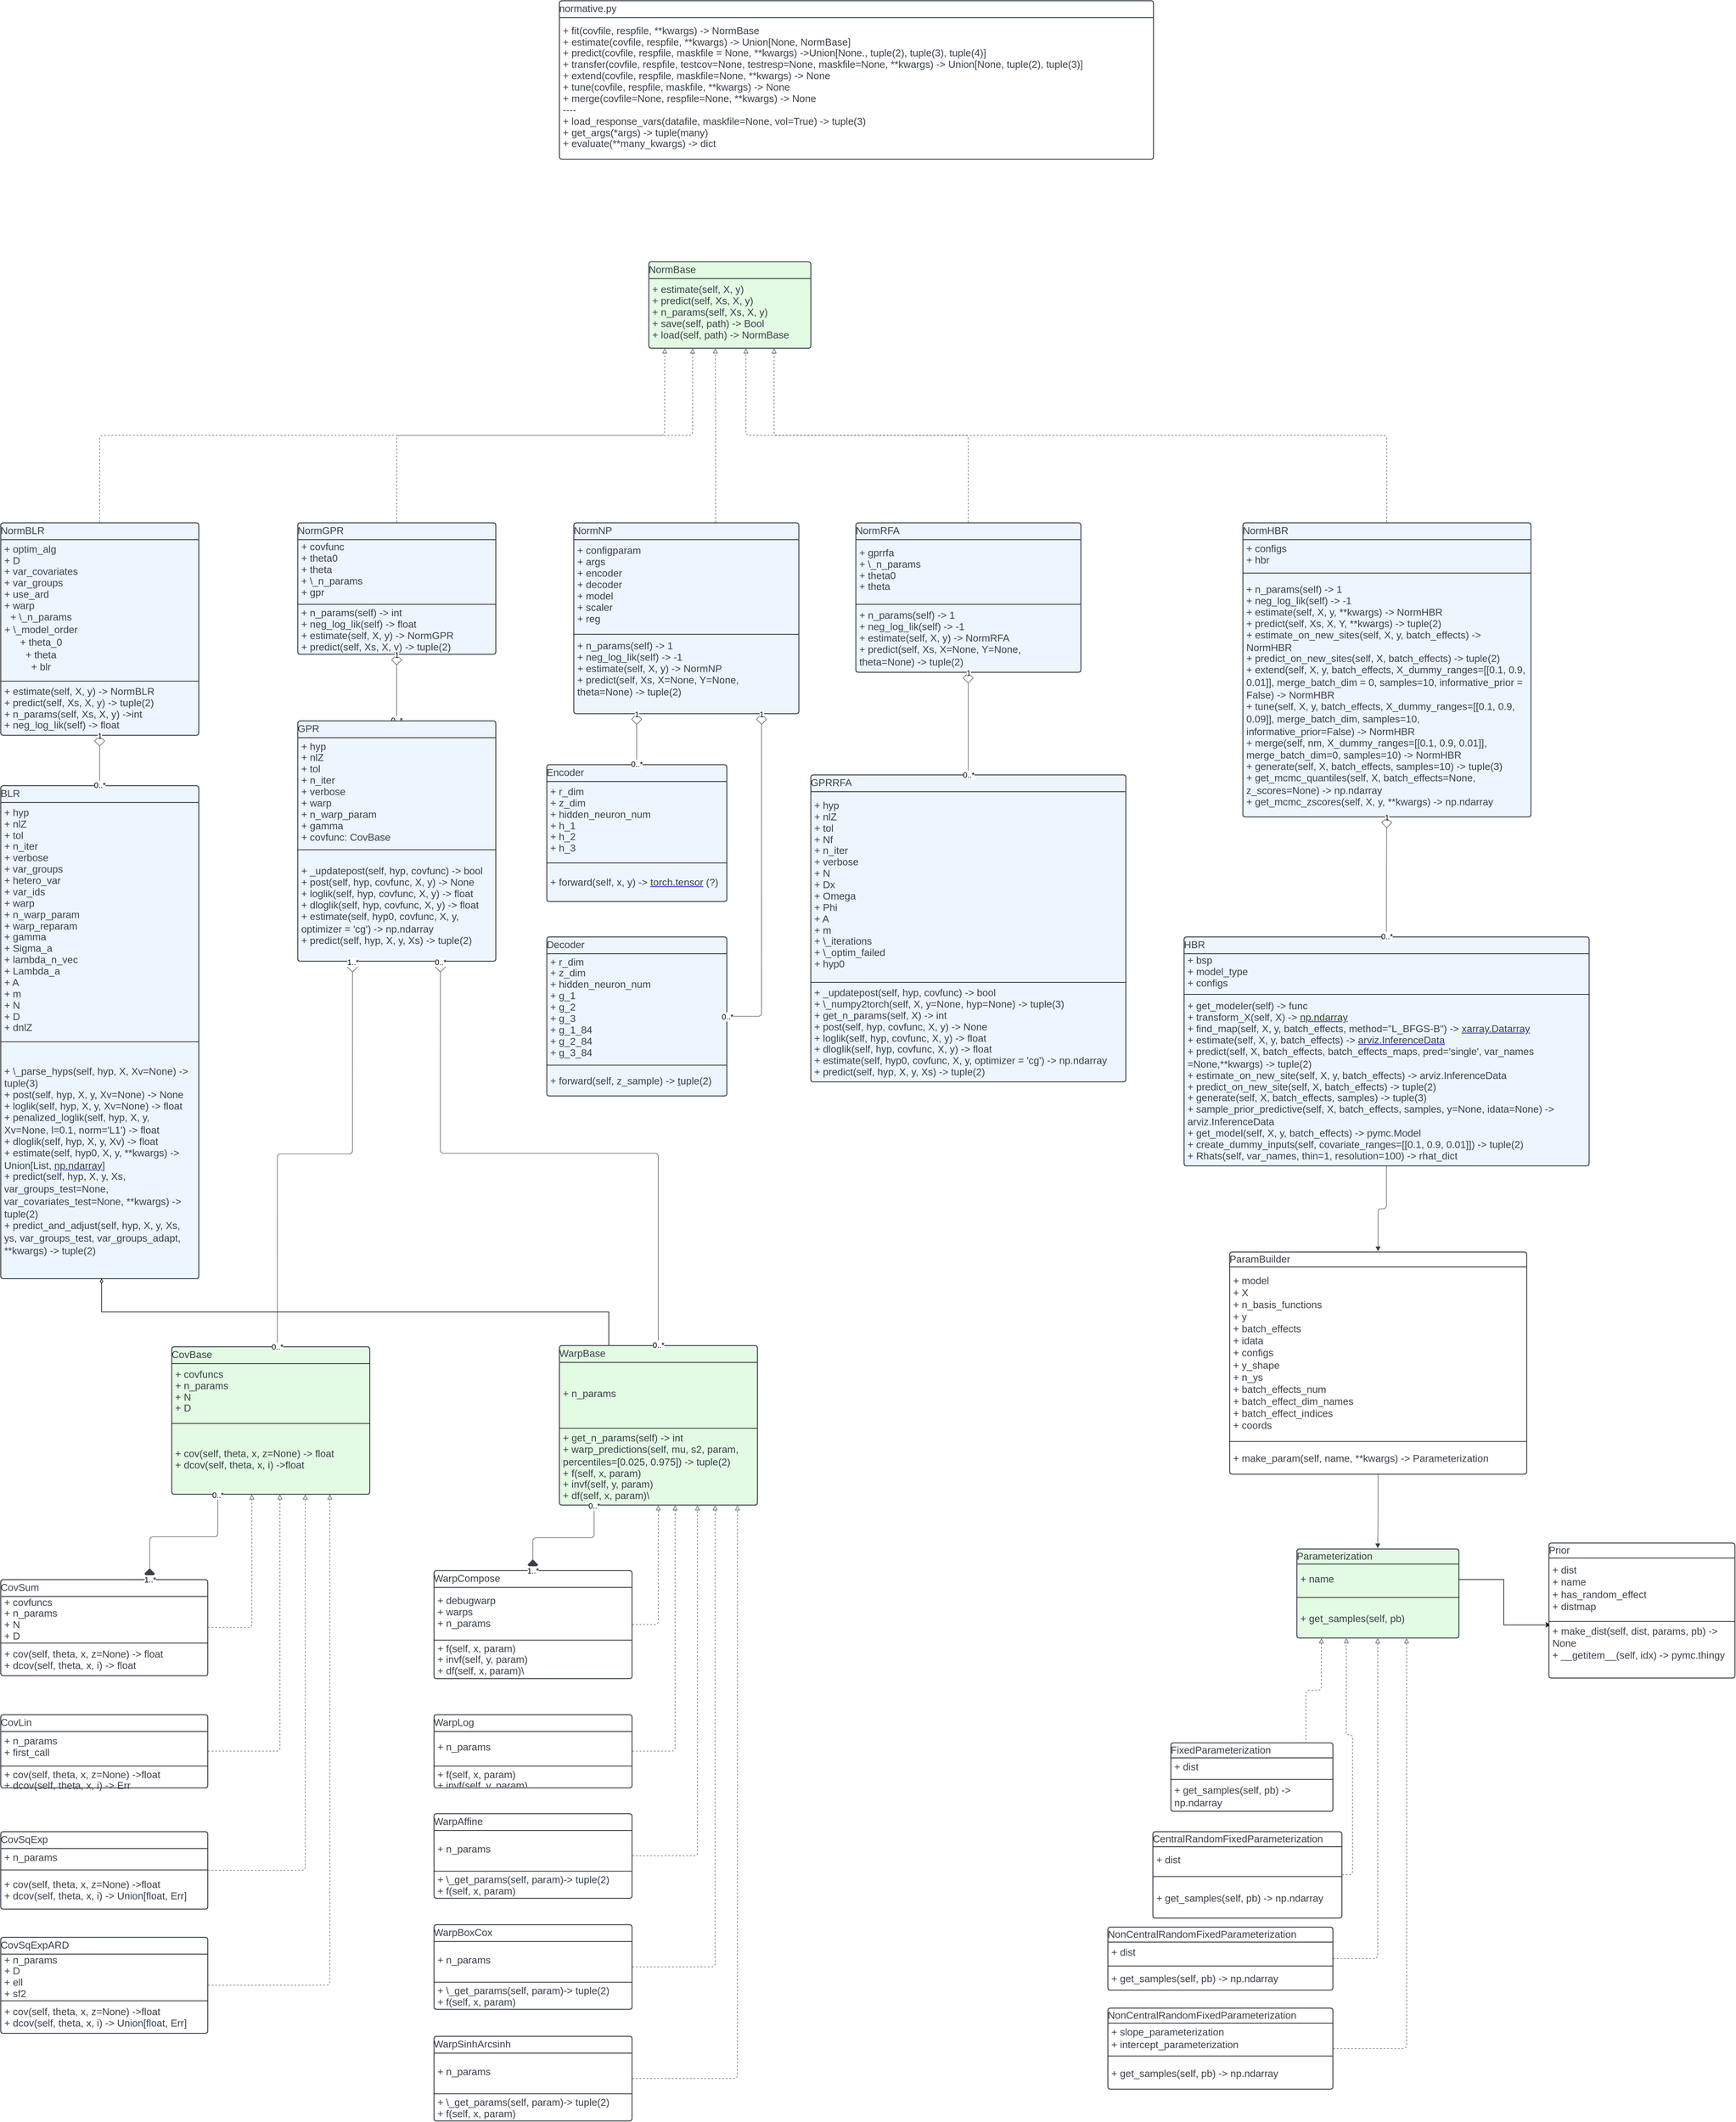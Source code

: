<mxfile version="22.1.8" type="github" pages="2">
  <diagram id="4-HiFznOBndP52qhTeto" name="0.29">
    <mxGraphModel dx="4629" dy="3858" grid="1" gridSize="10" guides="1" tooltips="1" connect="1" arrows="1" fold="1" page="1" pageScale="1" pageWidth="850" pageHeight="1100" math="0" shadow="0">
      <root>
        <mxCell id="0" />
        <mxCell id="1" parent="0" />
        <mxCell id="12FiOEISK3NdoC9pGbq8-1" value="normative.py" style="html=1;overflow=block;blockSpacing=1;swimlane;childLayout=stackLayout;horizontal=1;horizontalStack=0;resizeParent=1;resizeParentMax=0;resizeLast=0;collapsible=0;fontStyle=0;marginBottom=0;swimlaneFillColor=#ffffff;startSize=28;whiteSpace=wrap;fontSize=16.7;fontColor=#3a414a;align=left;spacing=0;strokeColor=#3a414a;strokeOpacity=100;fillOpacity=100;rounded=1;absoluteArcSize=1;arcSize=9;fillColor=#ffffff;strokeWidth=1.5;" parent="1" vertex="1">
          <mxGeometry x="-2189" y="-1530" width="990" height="264" as="geometry" />
        </mxCell>
        <mxCell id="12FiOEISK3NdoC9pGbq8-2" value="&lt;div style=&quot;display: flex; justify-content: null; text-align: null; align-items: baseline; font-size: 0; line-height: 1.25;margin-top: -2px;&quot;&gt;&lt;span&gt;&lt;span style=&quot;font-size:16.7px;color:#3a414a;&quot;&gt;+ fit(covfile, respfile, **kwargs) -&amp;gt; NormBase&#xa;&lt;/span&gt;&lt;/span&gt;&lt;/div&gt;&lt;div style=&quot;display: flex; justify-content: null; text-align: null; align-items: baseline; font-size: 0; line-height: 1.25;margin-top: -2px;&quot;&gt;&lt;span&gt;&lt;span style=&quot;font-size:16.7px;color:#3a414a;&quot;&gt;+ estimate(covfile, respfile, **kwargs) -&amp;gt; Union[None, NormBase]&#xa;&lt;/span&gt;&lt;/span&gt;&lt;/div&gt;&lt;div style=&quot;display: flex; justify-content: null; text-align: null; align-items: baseline; font-size: 0; line-height: 1.25;margin-top: -2px;&quot;&gt;&lt;span&gt;&lt;span style=&quot;font-size:16.7px;color:#3a414a;&quot;&gt;+ predict(covfile, respfile, maskfile = None, **kwargs) -&amp;gt;Union[None., tuple(2), tuple(3), tuple(4)]&#xa;&lt;/span&gt;&lt;/span&gt;&lt;/div&gt;&lt;div style=&quot;display: flex; justify-content: null; text-align: null; align-items: baseline; font-size: 0; line-height: 1.25;margin-top: -2px;&quot;&gt;&lt;span&gt;&lt;span style=&quot;font-size:16.7px;color:#3a414a;&quot;&gt;+ transfer(covfile, respfile, testcov=None, testresp=None, maskfile=None, **kwargs) -&amp;gt; Union[None, tuple(2), tuple(3)]&#xa;&lt;/span&gt;&lt;/span&gt;&lt;/div&gt;&lt;div style=&quot;display: flex; justify-content: null; text-align: null; align-items: baseline; font-size: 0; line-height: 1.25;margin-top: -2px;&quot;&gt;&lt;span&gt;&lt;span style=&quot;font-size:16.7px;color:#3a414a;&quot;&gt;+ extend(covfile, respfile, maskfile=None, **kwargs) -&amp;gt; None&#xa;&lt;/span&gt;&lt;/span&gt;&lt;/div&gt;&lt;div style=&quot;display: flex; justify-content: null; text-align: null; align-items: baseline; font-size: 0; line-height: 1.25;margin-top: -2px;&quot;&gt;&lt;span&gt;&lt;span style=&quot;font-size:16.7px;color:#3a414a;&quot;&gt;+ tune(covfile, respfile, maskfile, **kwargs) -&amp;gt; None&#xa;&lt;/span&gt;&lt;/span&gt;&lt;/div&gt;&lt;div style=&quot;display: flex; justify-content: null; text-align: null; align-items: baseline; font-size: 0; line-height: 1.25;margin-top: -2px;&quot;&gt;&lt;span&gt;&lt;span style=&quot;font-size:16.7px;color:#3a414a;&quot;&gt;+ merge(covfile=None, respfile=None, **kwargs) -&amp;gt; None&#xa;&lt;/span&gt;&lt;/span&gt;&lt;/div&gt;&lt;div style=&quot;display: flex; justify-content: null; text-align: null; align-items: baseline; font-size: 0; line-height: 1.25;margin-top: -2px;&quot;&gt;&lt;span&gt;&lt;span style=&quot;font-size:16.7px;color:#3a414a;&quot;&gt;----&#xa;&lt;/span&gt;&lt;/span&gt;&lt;/div&gt;&lt;div style=&quot;display: flex; justify-content: null; text-align: null; align-items: baseline; font-size: 0; line-height: 1.25;margin-top: -2px;&quot;&gt;&lt;span&gt;&lt;span style=&quot;font-size:16.7px;color:#3a414a;&quot;&gt;+ load_response_vars(datafile, maskfile=None, vol=True) -&amp;gt; tuple(3)&#xa;&lt;/span&gt;&lt;/span&gt;&lt;/div&gt;&lt;div style=&quot;display: flex; justify-content: null; text-align: null; align-items: baseline; font-size: 0; line-height: 1.25;margin-top: -2px;&quot;&gt;&lt;span&gt;&lt;span style=&quot;font-size:16.7px;color:#3a414a;&quot;&gt;+ get_args(*args) -&amp;gt; tuple(many)&#xa;&lt;/span&gt;&lt;/span&gt;&lt;/div&gt;&lt;div style=&quot;display: flex; justify-content: null; text-align: null; align-items: baseline; font-size: 0; line-height: 1.25;margin-top: -2px;&quot;&gt;&lt;span&gt;&lt;span style=&quot;font-size:16.7px;color:#3a414a;&quot;&gt;+ evaluate(**many_kwargs) -&amp;gt; dict&lt;/span&gt;&lt;/span&gt;&lt;/div&gt;" style="part=1;html=1;resizeHeight=0;strokeColor=none;fillColor=none;align=left;verticalAlign=middle;spacingLeft=4;spacingRight=4;overflow=hidden;rotatable=0;points=[[0,0.5],[1,0.5]];portConstraint=eastwest;swimlaneFillColor=#ffffff;strokeOpacity=100;fillOpacity=100;whiteSpace=wrap;fontSize=16.7;fontColor=#3a414a;" parent="12FiOEISK3NdoC9pGbq8-1" vertex="1">
          <mxGeometry y="28" width="990" height="236" as="geometry" />
        </mxCell>
        <mxCell id="12FiOEISK3NdoC9pGbq8-3" value="NormBase" style="html=1;overflow=block;blockSpacing=1;swimlane;childLayout=stackLayout;horizontal=1;horizontalStack=0;resizeParent=1;resizeParentMax=0;resizeLast=0;collapsible=0;fontStyle=0;marginBottom=0;swimlaneFillColor=#e3fae3;startSize=28;whiteSpace=wrap;fontSize=16.7;fontColor=#3a414a;align=left;spacing=0;strokeColor=#3a414a;strokeOpacity=100;fillOpacity=100;rounded=1;absoluteArcSize=1;arcSize=9;fillColor=#e3fae3;strokeWidth=1.5;" parent="1" vertex="1">
          <mxGeometry x="-2040" y="-1095" width="270" height="144" as="geometry" />
        </mxCell>
        <mxCell id="12FiOEISK3NdoC9pGbq8-4" value="&lt;div style=&quot;display: flex; justify-content: null; text-align: null; align-items: baseline; font-size: 0; line-height: 1.25;margin-top: -2px;&quot;&gt;&lt;span&gt;&lt;span style=&quot;font-size:16.7px;color:#3a414a;&quot;&gt;+ estimate(self, X, y)&#xa;&lt;/span&gt;&lt;/span&gt;&lt;/div&gt;&lt;div style=&quot;display: flex; justify-content: null; text-align: null; align-items: baseline; font-size: 0; line-height: 1.25;margin-top: -2px;&quot;&gt;&lt;span&gt;&lt;span style=&quot;font-size:16.7px;color:#3a414a;&quot;&gt;+ predict(self, Xs, X, y)&#xa;&lt;/span&gt;&lt;/span&gt;&lt;/div&gt;&lt;div style=&quot;display: flex; justify-content: null; text-align: null; align-items: baseline; font-size: 0; line-height: 1.25;margin-top: -2px;&quot;&gt;&lt;span&gt;&lt;span style=&quot;font-size:16.7px;color:#3a414a;&quot;&gt;+ n_params(self, Xs, X, y)&#xa;&lt;/span&gt;&lt;/span&gt;&lt;/div&gt;&lt;div style=&quot;display: flex; justify-content: null; text-align: null; align-items: baseline; font-size: 0; line-height: 1.25;margin-top: -2px;&quot;&gt;&lt;span&gt;&lt;span style=&quot;font-size:16.7px;color:#3a414a;&quot;&gt;+ save(self, path) -&amp;gt; Bool&#xa;&lt;/span&gt;&lt;/span&gt;&lt;/div&gt;&lt;div style=&quot;display: flex; justify-content: null; text-align: null; align-items: baseline; font-size: 0; line-height: 1.25;margin-top: -2px;&quot;&gt;&lt;span&gt;&lt;span style=&quot;font-size:16.7px;color:#3a414a;&quot;&gt;+ load(self, path) -&amp;gt; NormBase&lt;/span&gt;&lt;/span&gt;&lt;/div&gt;" style="part=1;html=1;resizeHeight=0;strokeColor=none;fillColor=none;align=left;verticalAlign=middle;spacingLeft=4;spacingRight=4;overflow=hidden;rotatable=0;points=[[0,0.5],[1,0.5]];portConstraint=eastwest;swimlaneFillColor=#e3fae3;strokeOpacity=100;fillOpacity=100;whiteSpace=wrap;fontSize=16.7;fontColor=#3a414a;" parent="12FiOEISK3NdoC9pGbq8-3" vertex="1">
          <mxGeometry y="28" width="270" height="116" as="geometry" />
        </mxCell>
        <mxCell id="12FiOEISK3NdoC9pGbq8-5" value="NormBLR" style="html=1;overflow=block;blockSpacing=1;swimlane;childLayout=stackLayout;horizontal=1;horizontalStack=0;resizeParent=1;resizeParentMax=0;resizeLast=0;collapsible=0;fontStyle=0;marginBottom=0;swimlaneFillColor=#edf5ff;startSize=28;whiteSpace=wrap;fontSize=16.7;fontColor=#3a414a;align=left;spacing=0;strokeColor=#3a414a;strokeOpacity=100;fillOpacity=100;rounded=1;absoluteArcSize=1;arcSize=9;fillColor=#edf5ff;strokeWidth=1.5;" parent="1" vertex="1">
          <mxGeometry x="-3120" y="-660" width="330" height="354" as="geometry" />
        </mxCell>
        <mxCell id="12FiOEISK3NdoC9pGbq8-6" value="&lt;div style=&quot;display: flex; justify-content: null; text-align: null; align-items: baseline; font-size: 0; line-height: 1.25;margin-top: -2px;&quot;&gt;&lt;span&gt;&lt;span style=&quot;font-size:16.7px;color:#3a414a;&quot;&gt;+ optim_alg&#xa;&lt;/span&gt;&lt;/span&gt;&lt;/div&gt;&lt;div style=&quot;display: flex; justify-content: null; text-align: null; align-items: baseline; font-size: 0; line-height: 1.25;margin-top: -2px;&quot;&gt;&lt;span&gt;&lt;span style=&quot;font-size:16.7px;color:#3a414a;&quot;&gt;+ D&#xa;&lt;/span&gt;&lt;/span&gt;&lt;/div&gt;&lt;div style=&quot;display: flex; justify-content: null; text-align: null; align-items: baseline; font-size: 0; line-height: 1.25;margin-top: -2px;&quot;&gt;&lt;span&gt;&lt;span style=&quot;font-size:16.7px;color:#3a414a;&quot;&gt;+ var_covariates&#xa;&lt;/span&gt;&lt;/span&gt;&lt;/div&gt;&lt;div style=&quot;display: flex; justify-content: null; text-align: null; align-items: baseline; font-size: 0; line-height: 1.25;margin-top: -2px;&quot;&gt;&lt;span&gt;&lt;span style=&quot;font-size:16.7px;color:#3a414a;&quot;&gt;+ var_groups&#xa;&lt;/span&gt;&lt;/span&gt;&lt;/div&gt;&lt;div style=&quot;display: flex; justify-content: null; text-align: null; align-items: baseline; font-size: 0; line-height: 1.25;margin-top: -2px;&quot;&gt;&lt;span&gt;&lt;span style=&quot;font-size:16.7px;color:#3a414a;&quot;&gt;+ use_ard&#xa;&lt;/span&gt;&lt;/span&gt;&lt;/div&gt;&lt;div style=&quot;display: flex; justify-content: null; text-align: null; align-items: baseline; font-size: 0; line-height: 1.25;margin-top: -2px;&quot;&gt;&lt;span&gt;&lt;span style=&quot;font-size:16.7px;color:#3a414a;&quot;&gt;+ warp&#xa;&lt;/span&gt;&lt;/span&gt;&lt;/div&gt;&lt;div style=&quot;display: flex; justify-content: center; text-align: center; align-items: baseline; font-size: 0; line-height: 1.25;margin-top: -2px;&quot;&gt;&lt;span&gt;&lt;span style=&quot;font-size:16.7px;color:#3a414a;&quot;&gt;+ \_n_params&#xa;+ \_model_order&#xa;+ theta_0&#xa;+ theta&#xa;+ blr&lt;/span&gt;&lt;/span&gt;&lt;/div&gt;" style="part=1;html=1;resizeHeight=0;strokeColor=none;fillColor=none;align=left;verticalAlign=middle;spacingLeft=4;spacingRight=4;overflow=hidden;rotatable=0;points=[[0,0.5],[1,0.5]];portConstraint=eastwest;swimlaneFillColor=#edf5ff;strokeOpacity=100;fillOpacity=100;whiteSpace=wrap;fontSize=16.7;fontColor=#3a414a;" parent="12FiOEISK3NdoC9pGbq8-5" vertex="1">
          <mxGeometry y="28" width="330" height="232" as="geometry" />
        </mxCell>
        <mxCell id="12FiOEISK3NdoC9pGbq8-7" value="" style="line;strokeWidth=1;fillColor=none;align=left;verticalAlign=middle;spacingTop=-1;spacingLeft=3;spacingRight=3;rotatable=0;labelPosition=right;points=[];portConstraint=eastwest;" parent="12FiOEISK3NdoC9pGbq8-5" vertex="1">
          <mxGeometry y="260" width="330" height="8" as="geometry" />
        </mxCell>
        <mxCell id="12FiOEISK3NdoC9pGbq8-8" value="&lt;div style=&quot;display: flex; justify-content: null; text-align: null; align-items: baseline; font-size: 0; line-height: 1.25;margin-top: -2px;&quot;&gt;&lt;span&gt;&lt;span style=&quot;font-size:16.7px;color:#3a414a;&quot;&gt;+ estimate(self, X, y) -&amp;gt; NormBLR&#xa;&lt;/span&gt;&lt;/span&gt;&lt;/div&gt;&lt;div style=&quot;display: flex; justify-content: null; text-align: null; align-items: baseline; font-size: 0; line-height: 1.25;margin-top: -2px;&quot;&gt;&lt;span&gt;&lt;span style=&quot;font-size:16.7px;color:#3a414a;&quot;&gt;+ predict(self, Xs, X, y) -&amp;gt; tuple(2)&#xa;&lt;/span&gt;&lt;/span&gt;&lt;/div&gt;&lt;div style=&quot;display: flex; justify-content: null; text-align: null; align-items: baseline; font-size: 0; line-height: 1.25;margin-top: -2px;&quot;&gt;&lt;span&gt;&lt;span style=&quot;font-size:16.7px;color:#3a414a;&quot;&gt;+ n_params(self, Xs, X, y) -&amp;gt;int&#xa;&lt;/span&gt;&lt;/span&gt;&lt;/div&gt;&lt;div style=&quot;display: flex; justify-content: null; text-align: null; align-items: baseline; font-size: 0; line-height: 1.25;margin-top: -2px;&quot;&gt;&lt;span&gt;&lt;span style=&quot;font-size:16.7px;color:#3a414a;&quot;&gt;+ neg_log_lik(self) -&amp;gt; float&lt;/span&gt;&lt;/span&gt;&lt;/div&gt;" style="part=1;resizeHeight=0;strokeColor=none;fillColor=none;align=left;verticalAlign=middle;spacingLeft=4;spacingRight=4;rotatable=0;points=[[0,0.5],[1,0.5]];portConstraint=eastwest;swimlaneFillColor=#edf5ff;strokeOpacity=100;fillOpacity=100;whiteSpace=wrap;overflow=block;blockSpacing=1;html=1;fontSize=13;" parent="12FiOEISK3NdoC9pGbq8-5" vertex="1">
          <mxGeometry y="268" width="330" height="86" as="geometry" />
        </mxCell>
        <UserObject label="" lucidchartObjectId="GWDVljGCS3kR" id="12FiOEISK3NdoC9pGbq8-9">
          <mxCell style="html=1;jettySize=18;whiteSpace=wrap;overflow=block;blockSpacing=1;fontSize=13;strokeColor=#3a414a;strokeOpacity=100;dashed=1;fixDash=1;strokeWidth=0.8;rounded=1;arcSize=12;edgeStyle=orthogonalEdgeStyle;startArrow=none;endArrow=block;endFill=0;exitX=0.5;exitY=-0.002;exitPerimeter=0;entryX=0.099;entryY=1.005;entryPerimeter=0;" parent="1" source="12FiOEISK3NdoC9pGbq8-5" target="12FiOEISK3NdoC9pGbq8-3" edge="1">
            <mxGeometry width="100" height="100" relative="1" as="geometry">
              <Array as="points" />
            </mxGeometry>
          </mxCell>
        </UserObject>
        <mxCell id="12FiOEISK3NdoC9pGbq8-10" value="BLR" style="html=1;overflow=block;blockSpacing=1;swimlane;childLayout=stackLayout;horizontal=1;horizontalStack=0;resizeParent=1;resizeParentMax=0;resizeLast=0;collapsible=0;fontStyle=0;marginBottom=0;swimlaneFillColor=#edf5ff;startSize=28;whiteSpace=wrap;fontSize=16.7;fontColor=#3a414a;align=left;spacing=0;strokeColor=#3a414a;strokeOpacity=100;fillOpacity=100;rounded=1;absoluteArcSize=1;arcSize=9;fillColor=#edf5ff;strokeWidth=1.5;" parent="1" vertex="1">
          <mxGeometry x="-3120" y="-222" width="330" height="821.5" as="geometry" />
        </mxCell>
        <mxCell id="12FiOEISK3NdoC9pGbq8-11" value="&lt;div style=&quot;display: flex; justify-content: null; text-align: null; align-items: baseline; font-size: 0; line-height: 1.25;margin-top: -2px;&quot;&gt;&lt;span&gt;&lt;span style=&quot;font-size:16.7px;color:#3a414a;&quot;&gt;+ hyp&#xa;&lt;/span&gt;&lt;/span&gt;&lt;/div&gt;&lt;div style=&quot;display: flex; justify-content: null; text-align: null; align-items: baseline; font-size: 0; line-height: 1.25;margin-top: -2px;&quot;&gt;&lt;span&gt;&lt;span style=&quot;font-size:16.7px;color:#3a414a;&quot;&gt;+ nlZ&#xa;&lt;/span&gt;&lt;/span&gt;&lt;/div&gt;&lt;div style=&quot;display: flex; justify-content: null; text-align: null; align-items: baseline; font-size: 0; line-height: 1.25;margin-top: -2px;&quot;&gt;&lt;span&gt;&lt;span style=&quot;font-size:16.7px;color:#3a414a;&quot;&gt;+ tol&#xa;&lt;/span&gt;&lt;/span&gt;&lt;/div&gt;&lt;div style=&quot;display: flex; justify-content: null; text-align: null; align-items: baseline; font-size: 0; line-height: 1.25;margin-top: -2px;&quot;&gt;&lt;span&gt;&lt;span style=&quot;font-size:16.7px;color:#3a414a;&quot;&gt;+ n_iter&#xa;&lt;/span&gt;&lt;/span&gt;&lt;/div&gt;&lt;div style=&quot;display: flex; justify-content: null; text-align: null; align-items: baseline; font-size: 0; line-height: 1.25;margin-top: -2px;&quot;&gt;&lt;span&gt;&lt;span style=&quot;font-size:16.7px;color:#3a414a;&quot;&gt;+ verbose&#xa;&lt;/span&gt;&lt;/span&gt;&lt;/div&gt;&lt;div style=&quot;display: flex; justify-content: null; text-align: null; align-items: baseline; font-size: 0; line-height: 1.25;margin-top: -2px;&quot;&gt;&lt;span&gt;&lt;span style=&quot;font-size:16.7px;color:#3a414a;&quot;&gt;+ var_groups&#xa;&lt;/span&gt;&lt;/span&gt;&lt;/div&gt;&lt;div style=&quot;display: flex; justify-content: null; text-align: null; align-items: baseline; font-size: 0; line-height: 1.25;margin-top: -2px;&quot;&gt;&lt;span&gt;&lt;span style=&quot;font-size:16.7px;color:#3a414a;&quot;&gt;+ hetero_var&#xa;&lt;/span&gt;&lt;/span&gt;&lt;/div&gt;&lt;div style=&quot;display: flex; justify-content: null; text-align: null; align-items: baseline; font-size: 0; line-height: 1.25;margin-top: -2px;&quot;&gt;&lt;span&gt;&lt;span style=&quot;font-size:16.7px;color:#3a414a;&quot;&gt;+ var_ids&#xa;&lt;/span&gt;&lt;/span&gt;&lt;/div&gt;&lt;div style=&quot;display: flex; justify-content: null; text-align: null; align-items: baseline; font-size: 0; line-height: 1.25;margin-top: -2px;&quot;&gt;&lt;span&gt;&lt;span style=&quot;font-size:16.7px;color:#3a414a;&quot;&gt;+ warp&#xa;&lt;/span&gt;&lt;/span&gt;&lt;/div&gt;&lt;div style=&quot;display: flex; justify-content: null; text-align: null; align-items: baseline; font-size: 0; line-height: 1.25;margin-top: -2px;&quot;&gt;&lt;span&gt;&lt;span style=&quot;font-size:16.7px;color:#3a414a;&quot;&gt;+ n_warp_param&#xa;&lt;/span&gt;&lt;/span&gt;&lt;/div&gt;&lt;div style=&quot;display: flex; justify-content: null; text-align: null; align-items: baseline; font-size: 0; line-height: 1.25;margin-top: -2px;&quot;&gt;&lt;span&gt;&lt;span style=&quot;font-size:16.7px;color:#3a414a;&quot;&gt;+ warp_reparam&#xa;&lt;/span&gt;&lt;/span&gt;&lt;/div&gt;&lt;div style=&quot;display: flex; justify-content: null; text-align: null; align-items: baseline; font-size: 0; line-height: 1.25;margin-top: -2px;&quot;&gt;&lt;span&gt;&lt;span style=&quot;font-size:16.7px;color:#3a414a;&quot;&gt;+ gamma&#xa;&lt;/span&gt;&lt;/span&gt;&lt;/div&gt;&lt;div style=&quot;display: flex; justify-content: null; text-align: null; align-items: baseline; font-size: 0; line-height: 1.25;margin-top: -2px;&quot;&gt;&lt;span&gt;&lt;span style=&quot;font-size:16.7px;color:#3a414a;&quot;&gt;+ Sigma_a&#xa;&lt;/span&gt;&lt;/span&gt;&lt;/div&gt;&lt;div style=&quot;display: flex; justify-content: null; text-align: null; align-items: baseline; font-size: 0; line-height: 1.25;margin-top: -2px;&quot;&gt;&lt;span&gt;&lt;span style=&quot;font-size:16.7px;color:#3a414a;&quot;&gt;+ lambda_n_vec&#xa;&lt;/span&gt;&lt;/span&gt;&lt;/div&gt;&lt;div style=&quot;display: flex; justify-content: null; text-align: null; align-items: baseline; font-size: 0; line-height: 1.25;margin-top: -2px;&quot;&gt;&lt;span&gt;&lt;span style=&quot;font-size:16.7px;color:#3a414a;&quot;&gt;+ Lambda_a&#xa;&lt;/span&gt;&lt;/span&gt;&lt;/div&gt;&lt;div style=&quot;display: flex; justify-content: null; text-align: null; align-items: baseline; font-size: 0; line-height: 1.25;margin-top: -2px;&quot;&gt;&lt;span&gt;&lt;span style=&quot;font-size:16.7px;color:#3a414a;&quot;&gt;+ A&#xa;&lt;/span&gt;&lt;/span&gt;&lt;/div&gt;&lt;div style=&quot;display: flex; justify-content: null; text-align: null; align-items: baseline; font-size: 0; line-height: 1.25;margin-top: -2px;&quot;&gt;&lt;span&gt;&lt;span style=&quot;font-size:16.7px;color:#3a414a;&quot;&gt;+ m&#xa;&lt;/span&gt;&lt;/span&gt;&lt;/div&gt;&lt;div style=&quot;display: flex; justify-content: null; text-align: null; align-items: baseline; font-size: 0; line-height: 1.25;margin-top: -2px;&quot;&gt;&lt;span&gt;&lt;span style=&quot;font-size:16.7px;color:#3a414a;&quot;&gt;+ N&#xa;&lt;/span&gt;&lt;/span&gt;&lt;/div&gt;&lt;div style=&quot;display: flex; justify-content: null; text-align: null; align-items: baseline; font-size: 0; line-height: 1.25;margin-top: -2px;&quot;&gt;&lt;span&gt;&lt;span style=&quot;font-size:16.7px;color:#3a414a;&quot;&gt;+ D&#xa;&lt;/span&gt;&lt;/span&gt;&lt;/div&gt;&lt;div style=&quot;display: flex; justify-content: null; text-align: null; align-items: baseline; font-size: 0; line-height: 1.25;margin-top: -2px;&quot;&gt;&lt;span&gt;&lt;span style=&quot;font-size:16.7px;color:#3a414a;&quot;&gt;+ dnlZ&lt;/span&gt;&lt;/span&gt;&lt;/div&gt;" style="part=1;html=1;resizeHeight=0;strokeColor=none;fillColor=none;align=left;verticalAlign=middle;spacingLeft=4;spacingRight=4;overflow=hidden;rotatable=0;points=[[0,0.5],[1,0.5]];portConstraint=eastwest;swimlaneFillColor=#edf5ff;strokeOpacity=100;fillOpacity=100;whiteSpace=wrap;fontSize=16.7;fontColor=#3a414a;" parent="12FiOEISK3NdoC9pGbq8-10" vertex="1">
          <mxGeometry y="28" width="330" height="395" as="geometry" />
        </mxCell>
        <mxCell id="12FiOEISK3NdoC9pGbq8-12" value="" style="line;strokeWidth=1;fillColor=none;align=left;verticalAlign=middle;spacingTop=-1;spacingLeft=3;spacingRight=3;rotatable=0;labelPosition=right;points=[];portConstraint=eastwest;" parent="12FiOEISK3NdoC9pGbq8-10" vertex="1">
          <mxGeometry y="423" width="330" height="8" as="geometry" />
        </mxCell>
        <mxCell id="12FiOEISK3NdoC9pGbq8-13" value="&lt;div style=&quot;display: flex; justify-content: null; text-align: null; align-items: baseline; font-size: 0; line-height: 1.25;margin-top: -2px;&quot;&gt;&lt;span&gt;&lt;span style=&quot;font-size:16.7px;color:#3a414a;&quot;&gt;+ \_parse_hyps(self, hyp, X, Xv=None) -&amp;gt; tuple(3)&#xa;&lt;/span&gt;&lt;/span&gt;&lt;/div&gt;&lt;div style=&quot;display: flex; justify-content: null; text-align: null; align-items: baseline; font-size: 0; line-height: 1.25;margin-top: -2px;&quot;&gt;&lt;span&gt;&lt;span style=&quot;font-size:16.7px;color:#3a414a;&quot;&gt;+ post(self, hyp, X, y, Xv=None) -&amp;gt; None&#xa;&lt;/span&gt;&lt;/span&gt;&lt;/div&gt;&lt;div style=&quot;display: flex; justify-content: null; text-align: null; align-items: baseline; font-size: 0; line-height: 1.25;margin-top: -2px;&quot;&gt;&lt;span&gt;&lt;span style=&quot;font-size:16.7px;color:#3a414a;&quot;&gt;+ loglik(self, hyp, X, y, Xv=None) -&amp;gt; float&#xa;&lt;/span&gt;&lt;/span&gt;&lt;/div&gt;&lt;div style=&quot;display: flex; justify-content: null; text-align: null; align-items: baseline; font-size: 0; line-height: 1.25;margin-top: -2px;&quot;&gt;&lt;span&gt;&lt;span style=&quot;font-size:16.7px;color:#3a414a;&quot;&gt;+ penalized_loglik(self, hyp, X, y, Xv=None, l=0.1, norm=&#39;L1&#39;) -&amp;gt; float&#xa;&lt;/span&gt;&lt;/span&gt;&lt;/div&gt;&lt;div style=&quot;display: flex; justify-content: null; text-align: null; align-items: baseline; font-size: 0; line-height: 1.25;margin-top: -2px;&quot;&gt;&lt;span&gt;&lt;span style=&quot;font-size:16.7px;color:#3a414a;&quot;&gt;+ dloglik(self, hyp, X, y, Xv) -&amp;gt; float&#xa;&lt;/span&gt;&lt;/span&gt;&lt;/div&gt;&lt;div style=&quot;display: flex; justify-content: null; text-align: null; align-items: baseline; font-size: 0; line-height: 1.25;margin-top: -2px;&quot;&gt;&lt;span&gt;&lt;span style=&quot;font-size:16.7px;color:#3a414a;&quot;&gt;&lt;span style=&quot;font-size:16.7px;color:#3a414a;&quot;&gt;+ estimate(self, hyp0, X, y, **kwargs) -&amp;gt; Union[List, &lt;/span&gt;&lt;a href=&quot;http://np.ndarray]&quot;&gt;&lt;span style=&quot;font-size:16.7px;color:#3a414a;&quot;&gt;np.ndarray]&lt;/span&gt;&lt;/a&gt;&#xa;&lt;/span&gt;&lt;/span&gt;&lt;/div&gt;&lt;div style=&quot;display: flex; justify-content: null; text-align: null; align-items: baseline; font-size: 0; line-height: 1.25;margin-top: -2px;&quot;&gt;&lt;span&gt;&lt;span style=&quot;font-size:16.7px;color:#3a414a;&quot;&gt;+ predict(self, hyp, X, y, Xs, var_groups_test=None, var_covariates_test=None, **kwargs) -&amp;gt; tuple(2)&#xa;&lt;/span&gt;&lt;/span&gt;&lt;/div&gt;&lt;div style=&quot;display: flex; justify-content: null; text-align: null; align-items: baseline; font-size: 0; line-height: 1.25;margin-top: -2px;&quot;&gt;&lt;span&gt;&lt;span style=&quot;font-size:16.7px;color:#3a414a;&quot;&gt;+ predict_and_adjust(self, hyp, X, y, Xs, ys, var_groups_test, var_groups_adapt, **kwargs) -&amp;gt; tuple(2)&#xa;&lt;/span&gt;&lt;/span&gt;&lt;/div&gt;&lt;div style=&quot;display: flex; justify-content: null; text-align: null; align-items: baseline; font-size: 0; line-height: 1.25;margin-top: -2px;&quot;&gt;&lt;span&gt;&lt;span style=&quot;font-size:16.7px;color:#3a414a;&quot;&gt; &lt;/span&gt;&lt;/span&gt;&lt;/div&gt;" style="part=1;resizeHeight=0;strokeColor=none;fillColor=none;align=left;verticalAlign=middle;spacingLeft=4;spacingRight=4;rotatable=0;points=[[0,0.5],[1,0.5]];portConstraint=eastwest;swimlaneFillColor=#edf5ff;strokeOpacity=100;fillOpacity=100;whiteSpace=wrap;overflow=block;blockSpacing=1;html=1;fontSize=13;" parent="12FiOEISK3NdoC9pGbq8-10" vertex="1">
          <mxGeometry y="431" width="330" height="390.5" as="geometry" />
        </mxCell>
        <UserObject label="" lucidchartObjectId="Q1DVNaWYESA9" id="12FiOEISK3NdoC9pGbq8-14">
          <mxCell style="html=1;jettySize=18;whiteSpace=wrap;overflow=block;blockSpacing=1;fontSize=13;strokeColor=#3a414a;strokeOpacity=100;strokeWidth=0.8;rounded=1;arcSize=12;edgeStyle=orthogonalEdgeStyle;startArrow=none;endArrow=diamond;endFill=0;endSize=16;exitX=0.5;exitY=-0.001;exitPerimeter=0;entryX=0.5;entryY=1.002;entryPerimeter=0;" parent="1" source="12FiOEISK3NdoC9pGbq8-10" target="12FiOEISK3NdoC9pGbq8-5" edge="1">
            <mxGeometry width="100" height="100" relative="1" as="geometry">
              <Array as="points" />
            </mxGeometry>
          </mxCell>
        </UserObject>
        <mxCell id="12FiOEISK3NdoC9pGbq8-15" value="0..*" style="text;html=1;resizable=0;labelBackgroundColor=default;align=center;verticalAlign=middle;fontSize=13;" parent="12FiOEISK3NdoC9pGbq8-14" vertex="1">
          <mxGeometry x="-1" relative="1" as="geometry">
            <mxPoint as="offset" />
          </mxGeometry>
        </mxCell>
        <mxCell id="12FiOEISK3NdoC9pGbq8-16" value="1" style="text;html=1;resizable=0;labelBackgroundColor=default;align=center;verticalAlign=middle;fontSize=13;" parent="12FiOEISK3NdoC9pGbq8-14" vertex="1">
          <mxGeometry x="1" relative="1" as="geometry">
            <mxPoint as="offset" />
          </mxGeometry>
        </mxCell>
        <mxCell id="12FiOEISK3NdoC9pGbq8-17" value="NormGPR" style="html=1;overflow=block;blockSpacing=1;swimlane;childLayout=stackLayout;horizontal=1;horizontalStack=0;resizeParent=1;resizeParentMax=0;resizeLast=0;collapsible=0;fontStyle=0;marginBottom=0;swimlaneFillColor=#edf5ff;startSize=28;whiteSpace=wrap;fontSize=16.7;fontColor=#3a414a;align=left;spacing=0;strokeColor=#3a414a;strokeOpacity=100;fillOpacity=100;rounded=1;absoluteArcSize=1;arcSize=9;fillColor=#edf5ff;strokeWidth=1.5;" parent="1" vertex="1">
          <mxGeometry x="-2625" y="-660" width="330" height="219" as="geometry" />
        </mxCell>
        <mxCell id="12FiOEISK3NdoC9pGbq8-18" value="&lt;div style=&quot;display: flex; justify-content: null; text-align: null; align-items: baseline; font-size: 0; line-height: 1.25;margin-top: -2px;&quot;&gt;&lt;span&gt;&lt;span style=&quot;font-size:16.7px;color:#3a414a;&quot;&gt;+ covfunc&#xa;&lt;/span&gt;&lt;/span&gt;&lt;/div&gt;&lt;div style=&quot;display: flex; justify-content: null; text-align: null; align-items: baseline; font-size: 0; line-height: 1.25;margin-top: -2px;&quot;&gt;&lt;span&gt;&lt;span style=&quot;font-size:16.7px;color:#3a414a;&quot;&gt;+ theta0&#xa;&lt;/span&gt;&lt;/span&gt;&lt;/div&gt;&lt;div style=&quot;display: flex; justify-content: null; text-align: null; align-items: baseline; font-size: 0; line-height: 1.25;margin-top: -2px;&quot;&gt;&lt;span&gt;&lt;span style=&quot;font-size:16.7px;color:#3a414a;&quot;&gt;+ theta&#xa;&lt;/span&gt;&lt;/span&gt;&lt;/div&gt;&lt;div style=&quot;display: flex; justify-content: null; text-align: null; align-items: baseline; font-size: 0; line-height: 1.25;margin-top: -2px;&quot;&gt;&lt;span&gt;&lt;span style=&quot;font-size:16.7px;color:#3a414a;&quot;&gt;+ \_n_params&#xa;&lt;/span&gt;&lt;/span&gt;&lt;/div&gt;&lt;div style=&quot;display: flex; justify-content: null; text-align: null; align-items: baseline; font-size: 0; line-height: 1.25;margin-top: -2px;&quot;&gt;&lt;span&gt;&lt;span style=&quot;font-size:16.7px;color:#3a414a;&quot;&gt;+ gpr&lt;/span&gt;&lt;/span&gt;&lt;/div&gt;" style="part=1;html=1;resizeHeight=0;strokeColor=none;fillColor=none;align=left;verticalAlign=middle;spacingLeft=4;spacingRight=4;overflow=hidden;rotatable=0;points=[[0,0.5],[1,0.5]];portConstraint=eastwest;swimlaneFillColor=#edf5ff;strokeOpacity=100;fillOpacity=100;whiteSpace=wrap;fontSize=16.7;fontColor=#3a414a;" parent="12FiOEISK3NdoC9pGbq8-17" vertex="1">
          <mxGeometry y="28" width="330" height="104" as="geometry" />
        </mxCell>
        <mxCell id="12FiOEISK3NdoC9pGbq8-19" value="" style="line;strokeWidth=1;fillColor=none;align=left;verticalAlign=middle;spacingTop=-1;spacingLeft=3;spacingRight=3;rotatable=0;labelPosition=right;points=[];portConstraint=eastwest;" parent="12FiOEISK3NdoC9pGbq8-17" vertex="1">
          <mxGeometry y="132" width="330" height="8" as="geometry" />
        </mxCell>
        <mxCell id="12FiOEISK3NdoC9pGbq8-20" value="&lt;div style=&quot;display: flex; justify-content: null; text-align: null; align-items: baseline; font-size: 0; line-height: 1.25;margin-top: -2px;&quot;&gt;&lt;span&gt;&lt;span style=&quot;font-size:16.7px;color:#3a414a;&quot;&gt;+ n_params(self) -&amp;gt; int&#xa;&lt;/span&gt;&lt;/span&gt;&lt;/div&gt;&lt;div style=&quot;display: flex; justify-content: null; text-align: null; align-items: baseline; font-size: 0; line-height: 1.25;margin-top: -2px;&quot;&gt;&lt;span&gt;&lt;span style=&quot;font-size:16.7px;color:#3a414a;&quot;&gt;+ neg_log_lik(self) -&amp;gt; float&#xa;&lt;/span&gt;&lt;/span&gt;&lt;/div&gt;&lt;div style=&quot;display: flex; justify-content: null; text-align: null; align-items: baseline; font-size: 0; line-height: 1.25;margin-top: -2px;&quot;&gt;&lt;span&gt;&lt;span style=&quot;font-size:16.7px;color:#3a414a;&quot;&gt;+ estimate(self, X, y) -&amp;gt; NormGPR&#xa;&lt;/span&gt;&lt;/span&gt;&lt;/div&gt;&lt;div style=&quot;display: flex; justify-content: null; text-align: null; align-items: baseline; font-size: 0; line-height: 1.25;margin-top: -2px;&quot;&gt;&lt;span&gt;&lt;span style=&quot;font-size:16.7px;color:#3a414a;&quot;&gt;+ predict(self, Xs, X, y) -&amp;gt; tuple(2)&lt;/span&gt;&lt;/span&gt;&lt;/div&gt;" style="part=1;resizeHeight=0;strokeColor=none;fillColor=none;align=left;verticalAlign=middle;spacingLeft=4;spacingRight=4;rotatable=0;points=[[0,0.5],[1,0.5]];portConstraint=eastwest;swimlaneFillColor=#edf5ff;strokeOpacity=100;fillOpacity=100;whiteSpace=wrap;overflow=block;blockSpacing=1;html=1;fontSize=13;" parent="12FiOEISK3NdoC9pGbq8-17" vertex="1">
          <mxGeometry y="140" width="330" height="79" as="geometry" />
        </mxCell>
        <UserObject label="" lucidchartObjectId="DaEVVuIDs.VU" id="12FiOEISK3NdoC9pGbq8-21">
          <mxCell style="html=1;jettySize=18;whiteSpace=wrap;fontSize=13;strokeColor=#3a414a;strokeOpacity=100;dashed=1;fixDash=1;strokeWidth=0.8;rounded=1;arcSize=12;edgeStyle=orthogonalEdgeStyle;startArrow=none;endArrow=block;endFill=0;exitX=0.5;exitY=-0.003;exitPerimeter=0;entryX=0.271;entryY=1.005;entryPerimeter=0;" parent="1" source="12FiOEISK3NdoC9pGbq8-17" target="12FiOEISK3NdoC9pGbq8-3" edge="1">
            <mxGeometry width="100" height="100" relative="1" as="geometry">
              <Array as="points" />
            </mxGeometry>
          </mxCell>
        </UserObject>
        <UserObject label="" lucidchartObjectId="7dEVy~0Lwxgf" id="12FiOEISK3NdoC9pGbq8-22">
          <mxCell style="html=1;jettySize=18;whiteSpace=wrap;fontSize=13;strokeColor=#3a414a;strokeOpacity=100;strokeWidth=0.8;rounded=1;arcSize=12;edgeStyle=orthogonalEdgeStyle;startArrow=none;endArrow=diamond;endFill=0;endSize=16;exitX=0.5;exitY=-0.002;exitPerimeter=0;entryX=0.5;entryY=1.003;entryPerimeter=0;" parent="1" source="12FiOEISK3NdoC9pGbq8-25" target="12FiOEISK3NdoC9pGbq8-17" edge="1">
            <mxGeometry width="100" height="100" relative="1" as="geometry">
              <Array as="points" />
            </mxGeometry>
          </mxCell>
        </UserObject>
        <mxCell id="12FiOEISK3NdoC9pGbq8-23" value="0..*" style="text;html=1;resizable=0;labelBackgroundColor=default;align=center;verticalAlign=middle;fontSize=13;" parent="12FiOEISK3NdoC9pGbq8-22" vertex="1">
          <mxGeometry x="-1" relative="1" as="geometry">
            <mxPoint as="offset" />
          </mxGeometry>
        </mxCell>
        <mxCell id="12FiOEISK3NdoC9pGbq8-24" value="1" style="text;html=1;resizable=0;labelBackgroundColor=default;align=center;verticalAlign=middle;fontSize=13;" parent="12FiOEISK3NdoC9pGbq8-22" vertex="1">
          <mxGeometry x="1" relative="1" as="geometry">
            <mxPoint as="offset" />
          </mxGeometry>
        </mxCell>
        <mxCell id="12FiOEISK3NdoC9pGbq8-25" value="GPR" style="html=1;overflow=block;blockSpacing=1;swimlane;childLayout=stackLayout;horizontal=1;horizontalStack=0;resizeParent=1;resizeParentMax=0;resizeLast=0;collapsible=0;fontStyle=0;marginBottom=0;swimlaneFillColor=#edf5ff;startSize=28;whiteSpace=wrap;fontSize=16.7;fontColor=#3a414a;align=left;spacing=0;strokeColor=#3a414a;strokeOpacity=100;fillOpacity=100;rounded=1;absoluteArcSize=1;arcSize=9;fillColor=#edf5ff;strokeWidth=1.5;" parent="1" vertex="1">
          <mxGeometry x="-2625" y="-330" width="330" height="400.5" as="geometry" />
        </mxCell>
        <mxCell id="12FiOEISK3NdoC9pGbq8-26" value="&lt;div style=&quot;display: flex; justify-content: null; text-align: null; align-items: baseline; font-size: 0; line-height: 1.25;margin-top: -2px;&quot;&gt;&lt;span&gt;&lt;span style=&quot;font-size:16.7px;color:#3a414a;&quot;&gt;+ hyp&#xa;&lt;/span&gt;&lt;/span&gt;&lt;/div&gt;&lt;div style=&quot;display: flex; justify-content: null; text-align: null; align-items: baseline; font-size: 0; line-height: 1.25;margin-top: -2px;&quot;&gt;&lt;span&gt;&lt;span style=&quot;font-size:16.7px;color:#3a414a;&quot;&gt;+ nlZ &#xa;&lt;/span&gt;&lt;/span&gt;&lt;/div&gt;&lt;div style=&quot;display: flex; justify-content: null; text-align: null; align-items: baseline; font-size: 0; line-height: 1.25;margin-top: -2px;&quot;&gt;&lt;span&gt;&lt;span style=&quot;font-size:16.7px;color:#3a414a;&quot;&gt;+ tol&#xa;&lt;/span&gt;&lt;/span&gt;&lt;/div&gt;&lt;div style=&quot;display: flex; justify-content: null; text-align: null; align-items: baseline; font-size: 0; line-height: 1.25;margin-top: -2px;&quot;&gt;&lt;span&gt;&lt;span style=&quot;font-size:16.7px;color:#3a414a;&quot;&gt;+ n_iter&#xa;&lt;/span&gt;&lt;/span&gt;&lt;/div&gt;&lt;div style=&quot;display: flex; justify-content: null; text-align: null; align-items: baseline; font-size: 0; line-height: 1.25;margin-top: -2px;&quot;&gt;&lt;span&gt;&lt;span style=&quot;font-size:16.7px;color:#3a414a;&quot;&gt;+ verbose&#xa;&lt;/span&gt;&lt;/span&gt;&lt;/div&gt;&lt;div style=&quot;display: flex; justify-content: null; text-align: null; align-items: baseline; font-size: 0; line-height: 1.25;margin-top: -2px;&quot;&gt;&lt;span&gt;&lt;span style=&quot;font-size:16.7px;color:#3a414a;&quot;&gt;+ warp&#xa;&lt;/span&gt;&lt;/span&gt;&lt;/div&gt;&lt;div style=&quot;display: flex; justify-content: null; text-align: null; align-items: baseline; font-size: 0; line-height: 1.25;margin-top: -2px;&quot;&gt;&lt;span&gt;&lt;span style=&quot;font-size:16.7px;color:#3a414a;&quot;&gt;+ n_warp_param&#xa;&lt;/span&gt;&lt;/span&gt;&lt;/div&gt;&lt;div style=&quot;display: flex; justify-content: null; text-align: null; align-items: baseline; font-size: 0; line-height: 1.25;margin-top: -2px;&quot;&gt;&lt;span&gt;&lt;span style=&quot;font-size:16.7px;color:#3a414a;&quot;&gt;+ gamma&#xa;&lt;/span&gt;&lt;/span&gt;&lt;/div&gt;&lt;div style=&quot;display: flex; justify-content: null; text-align: null; align-items: baseline; font-size: 0; line-height: 1.25;margin-top: -2px;&quot;&gt;&lt;span&gt;&lt;span style=&quot;font-size:16.7px;color:#3a414a;&quot;&gt;+ covfunc: CovBase&lt;/span&gt;&lt;/span&gt;&lt;/div&gt;" style="part=1;html=1;resizeHeight=0;strokeColor=none;fillColor=none;align=left;verticalAlign=middle;spacingLeft=4;spacingRight=4;overflow=hidden;rotatable=0;points=[[0,0.5],[1,0.5]];portConstraint=eastwest;swimlaneFillColor=#edf5ff;strokeOpacity=100;fillOpacity=100;whiteSpace=wrap;fontSize=16.7;fontColor=#3a414a;" parent="12FiOEISK3NdoC9pGbq8-25" vertex="1">
          <mxGeometry y="28" width="330" height="183" as="geometry" />
        </mxCell>
        <mxCell id="12FiOEISK3NdoC9pGbq8-27" value="" style="line;strokeWidth=1;fillColor=none;align=left;verticalAlign=middle;spacingTop=-1;spacingLeft=3;spacingRight=3;rotatable=0;labelPosition=right;points=[];portConstraint=eastwest;" parent="12FiOEISK3NdoC9pGbq8-25" vertex="1">
          <mxGeometry y="211" width="330" height="8" as="geometry" />
        </mxCell>
        <mxCell id="12FiOEISK3NdoC9pGbq8-28" value="&lt;div style=&quot;display: flex; justify-content: null; text-align: null; align-items: baseline; font-size: 0; line-height: 1.25;margin-top: -2px;&quot;&gt;&lt;span&gt;&lt;span style=&quot;font-size:16.7px;color:#3a414a;&quot;&gt;+ _updatepost(self, hyp, covfunc) -&amp;gt; bool&#xa;&lt;/span&gt;&lt;/span&gt;&lt;/div&gt;&lt;div style=&quot;display: flex; justify-content: null; text-align: null; align-items: baseline; font-size: 0; line-height: 1.25;margin-top: -2px;&quot;&gt;&lt;span&gt;&lt;span style=&quot;font-size:16.7px;color:#3a414a;&quot;&gt;+ post(self, hyp, covfunc, X, y) -&amp;gt; None&#xa;&lt;/span&gt;&lt;/span&gt;&lt;/div&gt;&lt;div style=&quot;display: flex; justify-content: null; text-align: null; align-items: baseline; font-size: 0; line-height: 1.25;margin-top: -2px;&quot;&gt;&lt;span&gt;&lt;span style=&quot;font-size:16.7px;color:#3a414a;&quot;&gt;+ loglik(self, hyp, covfunc, X, y) -&amp;gt; float&#xa;&lt;/span&gt;&lt;/span&gt;&lt;/div&gt;&lt;div style=&quot;display: flex; justify-content: null; text-align: null; align-items: baseline; font-size: 0; line-height: 1.25;margin-top: -2px;&quot;&gt;&lt;span&gt;&lt;span style=&quot;font-size:16.7px;color:#3a414a;&quot;&gt;+ dloglik(self, hyp, covfunc, X, y) -&amp;gt; float&#xa;&lt;/span&gt;&lt;/span&gt;&lt;/div&gt;&lt;div style=&quot;display: flex; justify-content: null; text-align: null; align-items: baseline; font-size: 0; line-height: 1.25;margin-top: -2px;&quot;&gt;&lt;span&gt;&lt;span style=&quot;font-size:16.7px;color:#3a414a;&quot;&gt;+ estimate(self, hyp0, covfunc, X, y, optimizer = &#39;cg&#39;) -&amp;gt; np.ndarray&#xa;&lt;/span&gt;&lt;/span&gt;&lt;/div&gt;&lt;div style=&quot;display: flex; justify-content: null; text-align: null; align-items: baseline; font-size: 0; line-height: 1.25;margin-top: -2px;&quot;&gt;&lt;span&gt;&lt;span style=&quot;font-size:16.7px;color:#3a414a;&quot;&gt;+ predict(self, hyp, X, y, Xs) -&amp;gt; tuple(2)&lt;/span&gt;&lt;/span&gt;&lt;/div&gt;" style="part=1;resizeHeight=0;strokeColor=none;fillColor=none;align=left;verticalAlign=middle;spacingLeft=4;spacingRight=4;rotatable=0;points=[[0,0.5],[1,0.5]];portConstraint=eastwest;swimlaneFillColor=#edf5ff;strokeOpacity=100;fillOpacity=100;whiteSpace=wrap;overflow=block;blockSpacing=1;html=1;fontSize=13;" parent="12FiOEISK3NdoC9pGbq8-25" vertex="1">
          <mxGeometry y="219" width="330" height="181.5" as="geometry" />
        </mxCell>
        <mxCell id="12FiOEISK3NdoC9pGbq8-29" value="CovBase" style="html=1;overflow=block;blockSpacing=1;swimlane;childLayout=stackLayout;horizontal=1;horizontalStack=0;resizeParent=1;resizeParentMax=0;resizeLast=0;collapsible=0;fontStyle=0;marginBottom=0;swimlaneFillColor=#e3fae3;startSize=28;whiteSpace=wrap;fontSize=16.7;fontColor=#3a414a;align=left;spacing=0;strokeColor=#3a414a;strokeOpacity=100;fillOpacity=100;rounded=1;absoluteArcSize=1;arcSize=9;fillColor=#e3fae3;strokeWidth=1.5;" parent="1" vertex="1">
          <mxGeometry x="-2835" y="713" width="330" height="245.689" as="geometry" />
        </mxCell>
        <mxCell id="12FiOEISK3NdoC9pGbq8-30" value="&lt;div style=&quot;display: flex; justify-content: null; text-align: null; align-items: baseline; font-size: 0; line-height: 1.25;margin-top: -2px;&quot;&gt;&lt;span&gt;&lt;span style=&quot;font-size:16.7px;color:#3a414a;&quot;&gt;+ covfuncs&#xa;&lt;/span&gt;&lt;/span&gt;&lt;/div&gt;&lt;div style=&quot;display: flex; justify-content: null; text-align: null; align-items: baseline; font-size: 0; line-height: 1.25;margin-top: -2px;&quot;&gt;&lt;span&gt;&lt;span style=&quot;font-size:16.7px;color:#3a414a;&quot;&gt;+ n_params&#xa;&lt;/span&gt;&lt;/span&gt;&lt;/div&gt;&lt;div style=&quot;display: flex; justify-content: null; text-align: null; align-items: baseline; font-size: 0; line-height: 1.25;margin-top: -2px;&quot;&gt;&lt;span&gt;&lt;span style=&quot;font-size:16.7px;color:#3a414a;&quot;&gt;+ N&#xa;&lt;/span&gt;&lt;/span&gt;&lt;/div&gt;&lt;div style=&quot;display: flex; justify-content: null; text-align: null; align-items: baseline; font-size: 0; line-height: 1.25;margin-top: -2px;&quot;&gt;&lt;span&gt;&lt;span style=&quot;font-size:16.7px;color:#3a414a;&quot;&gt;+ D&lt;/span&gt;&lt;/span&gt;&lt;/div&gt;" style="part=1;html=1;resizeHeight=0;strokeColor=none;fillColor=none;align=left;verticalAlign=middle;spacingLeft=4;spacingRight=4;overflow=hidden;rotatable=0;points=[[0,0.5],[1,0.5]];portConstraint=eastwest;swimlaneFillColor=#e3fae3;strokeOpacity=100;fillOpacity=100;whiteSpace=wrap;fontSize=16.7;fontColor=#3a414a;" parent="12FiOEISK3NdoC9pGbq8-29" vertex="1">
          <mxGeometry y="28" width="330" height="96" as="geometry" />
        </mxCell>
        <mxCell id="12FiOEISK3NdoC9pGbq8-31" value="" style="line;strokeWidth=1;fillColor=none;align=left;verticalAlign=middle;spacingTop=-1;spacingLeft=3;spacingRight=3;rotatable=0;labelPosition=right;points=[];portConstraint=eastwest;" parent="12FiOEISK3NdoC9pGbq8-29" vertex="1">
          <mxGeometry y="124" width="330" height="8" as="geometry" />
        </mxCell>
        <mxCell id="12FiOEISK3NdoC9pGbq8-32" value="&lt;div style=&quot;display: flex; justify-content: null; text-align: null; align-items: baseline; font-size: 0; line-height: 1.25;margin-top: -2px;&quot;&gt;&lt;span&gt;&lt;span style=&quot;font-size:16.7px;color:#3a414a;&quot;&gt;+ cov(self, theta, x, z=None) -&amp;gt; float&#xa;&lt;/span&gt;&lt;/span&gt;&lt;/div&gt;&lt;div style=&quot;display: flex; justify-content: null; text-align: null; align-items: baseline; font-size: 0; line-height: 1.25;margin-top: -2px;&quot;&gt;&lt;span&gt;&lt;span style=&quot;font-size:16.7px;color:#3a414a;&quot;&gt;+ dcov(self, theta, x, i) -&amp;gt;float&lt;/span&gt;&lt;/span&gt;&lt;/div&gt;" style="part=1;resizeHeight=0;strokeColor=none;fillColor=none;align=left;verticalAlign=middle;spacingLeft=4;spacingRight=4;rotatable=0;points=[[0,0.5],[1,0.5]];portConstraint=eastwest;swimlaneFillColor=#e3fae3;strokeOpacity=100;fillOpacity=100;whiteSpace=wrap;overflow=block;blockSpacing=1;html=1;fontSize=13;" parent="12FiOEISK3NdoC9pGbq8-29" vertex="1">
          <mxGeometry y="132" width="330" height="113.689" as="geometry" />
        </mxCell>
        <UserObject label="" lucidchartObjectId="_jEVJl.3t~C6" id="12FiOEISK3NdoC9pGbq8-33">
          <mxCell style="html=1;jettySize=18;whiteSpace=wrap;fontSize=13;strokeColor=#3a414a;strokeOpacity=100;strokeWidth=0.8;rounded=1;arcSize=12;edgeStyle=orthogonalEdgeStyle;startArrow=none;endArrow=diamond;endFill=0;endSize=16;exitX=0.534;exitY=-0.003;exitPerimeter=0;entryX=0.277;entryY=1.002;entryPerimeter=0;" parent="1" source="12FiOEISK3NdoC9pGbq8-29" target="12FiOEISK3NdoC9pGbq8-25" edge="1">
            <mxGeometry width="100" height="100" relative="1" as="geometry">
              <Array as="points" />
            </mxGeometry>
          </mxCell>
        </UserObject>
        <mxCell id="12FiOEISK3NdoC9pGbq8-34" value="0..*" style="text;html=1;resizable=0;labelBackgroundColor=default;align=center;verticalAlign=middle;fontSize=13;" parent="12FiOEISK3NdoC9pGbq8-33" vertex="1">
          <mxGeometry x="-1" relative="1" as="geometry">
            <mxPoint as="offset" />
          </mxGeometry>
        </mxCell>
        <mxCell id="12FiOEISK3NdoC9pGbq8-35" value="1..*" style="text;html=1;resizable=0;labelBackgroundColor=default;align=center;verticalAlign=middle;fontSize=13;" parent="12FiOEISK3NdoC9pGbq8-33" vertex="1">
          <mxGeometry x="1" relative="1" as="geometry">
            <mxPoint as="offset" />
          </mxGeometry>
        </mxCell>
        <mxCell id="12FiOEISK3NdoC9pGbq8-36" value="CovLin" style="html=1;overflow=block;blockSpacing=1;swimlane;childLayout=stackLayout;horizontal=1;horizontalStack=0;resizeParent=1;resizeParentMax=0;resizeLast=0;collapsible=0;fontStyle=0;marginBottom=0;swimlaneFillColor=#ffffff;startSize=28;whiteSpace=wrap;fontSize=16.7;fontColor=#3a414a;align=left;spacing=0;strokeColor=#3a414a;strokeOpacity=100;fillOpacity=100;rounded=1;absoluteArcSize=1;arcSize=9;fillColor=#ffffff;strokeWidth=1.5;" parent="1" vertex="1">
          <mxGeometry x="-3120" y="1326" width="345" height="122" as="geometry" />
        </mxCell>
        <mxCell id="12FiOEISK3NdoC9pGbq8-37" value="&lt;div style=&quot;display: flex; justify-content: null; text-align: null; align-items: baseline; font-size: 0; line-height: 1.25;margin-top: -2px;&quot;&gt;&lt;span&gt;&lt;span style=&quot;font-size:16.7px;color:#3a414a;&quot;&gt;+ n_params&#xa;&lt;/span&gt;&lt;/span&gt;&lt;/div&gt;&lt;div style=&quot;display: flex; justify-content: null; text-align: null; align-items: baseline; font-size: 0; line-height: 1.25;margin-top: -2px;&quot;&gt;&lt;span&gt;&lt;span style=&quot;font-size:16.7px;color:#3a414a;&quot;&gt;+ first_call&lt;/span&gt;&lt;/span&gt;&lt;/div&gt;" style="part=1;html=1;resizeHeight=0;strokeColor=none;fillColor=none;align=left;verticalAlign=middle;spacingLeft=4;spacingRight=4;overflow=hidden;rotatable=0;points=[[0,0.5],[1,0.5]];portConstraint=eastwest;swimlaneFillColor=#ffffff;strokeOpacity=100;fillOpacity=100;whiteSpace=wrap;fontSize=16.7;fontColor=#3a414a;" parent="12FiOEISK3NdoC9pGbq8-36" vertex="1">
          <mxGeometry y="28" width="345" height="54" as="geometry" />
        </mxCell>
        <mxCell id="12FiOEISK3NdoC9pGbq8-38" value="" style="line;strokeWidth=1;fillColor=none;align=left;verticalAlign=middle;spacingTop=-1;spacingLeft=3;spacingRight=3;rotatable=0;labelPosition=right;points=[];portConstraint=eastwest;" parent="12FiOEISK3NdoC9pGbq8-36" vertex="1">
          <mxGeometry y="82" width="345" height="8" as="geometry" />
        </mxCell>
        <mxCell id="12FiOEISK3NdoC9pGbq8-39" value="&lt;div style=&quot;display: flex; justify-content: null; text-align: null; align-items: baseline; font-size: 0; line-height: 1.25;margin-top: -2px;&quot;&gt;&lt;span&gt;&lt;span style=&quot;font-size:16.7px;color:#3a414a;&quot;&gt;+ cov(self, theta, x, z=None) -&amp;gt;float&#xa;&lt;/span&gt;&lt;/span&gt;&lt;/div&gt;&lt;div style=&quot;display: flex; justify-content: null; text-align: null; align-items: baseline; font-size: 0; line-height: 1.25;margin-top: -2px;&quot;&gt;&lt;span&gt;&lt;span style=&quot;font-size:16.7px;color:#3a414a;&quot;&gt;+ dcov(self, theta, x, i) -&amp;gt; Err&lt;/span&gt;&lt;/span&gt;&lt;/div&gt;" style="part=1;resizeHeight=0;strokeColor=none;fillColor=none;align=left;verticalAlign=middle;spacingLeft=4;spacingRight=4;rotatable=0;points=[[0,0.5],[1,0.5]];portConstraint=eastwest;swimlaneFillColor=#ffffff;strokeOpacity=100;fillOpacity=100;whiteSpace=wrap;overflow=block;blockSpacing=1;html=1;fontSize=13;" parent="12FiOEISK3NdoC9pGbq8-36" vertex="1">
          <mxGeometry y="90" width="345" height="32" as="geometry" />
        </mxCell>
        <UserObject label="" lucidchartObjectId="ImEViMeupR7a" id="12FiOEISK3NdoC9pGbq8-40">
          <mxCell style="html=1;jettySize=18;whiteSpace=wrap;fontSize=13;strokeColor=#3a414a;strokeOpacity=100;dashed=1;fixDash=1;strokeWidth=0.8;rounded=1;arcSize=12;edgeStyle=orthogonalEdgeStyle;startArrow=none;endArrow=block;endFill=0;exitX=1.002;exitY=0.5;exitPerimeter=0;entryX=0.547;entryY=1.003;entryPerimeter=0;" parent="1" source="12FiOEISK3NdoC9pGbq8-36" target="12FiOEISK3NdoC9pGbq8-29" edge="1">
            <mxGeometry width="100" height="100" relative="1" as="geometry">
              <Array as="points" />
            </mxGeometry>
          </mxCell>
        </UserObject>
        <mxCell id="12FiOEISK3NdoC9pGbq8-41" value="CovSqExp" style="html=1;overflow=block;blockSpacing=1;swimlane;childLayout=stackLayout;horizontal=1;horizontalStack=0;resizeParent=1;resizeParentMax=0;resizeLast=0;collapsible=0;fontStyle=0;marginBottom=0;swimlaneFillColor=#ffffff;startSize=28;whiteSpace=wrap;fontSize=16.7;fontColor=#3a414a;align=left;spacing=0;strokeColor=#3a414a;strokeOpacity=100;fillOpacity=100;rounded=1;absoluteArcSize=1;arcSize=9;fillColor=#ffffff;strokeWidth=1.5;" parent="1" vertex="1">
          <mxGeometry x="-3120" y="1521" width="345" height="129" as="geometry" />
        </mxCell>
        <mxCell id="12FiOEISK3NdoC9pGbq8-42" value="+ n_params" style="part=1;html=1;resizeHeight=0;strokeColor=none;fillColor=none;align=left;verticalAlign=middle;spacingLeft=4;spacingRight=4;overflow=hidden;rotatable=0;points=[[0,0.5],[1,0.5]];portConstraint=eastwest;swimlaneFillColor=#ffffff;strokeOpacity=100;fillOpacity=100;whiteSpace=wrap;fontSize=16.7;fontColor=#3a414a;" parent="12FiOEISK3NdoC9pGbq8-41" vertex="1">
          <mxGeometry y="28" width="345" height="32" as="geometry" />
        </mxCell>
        <mxCell id="12FiOEISK3NdoC9pGbq8-43" value="" style="line;strokeWidth=1;fillColor=none;align=left;verticalAlign=middle;spacingTop=-1;spacingLeft=3;spacingRight=3;rotatable=0;labelPosition=right;points=[];portConstraint=eastwest;" parent="12FiOEISK3NdoC9pGbq8-41" vertex="1">
          <mxGeometry y="60" width="345" height="8" as="geometry" />
        </mxCell>
        <mxCell id="12FiOEISK3NdoC9pGbq8-44" value="&lt;div style=&quot;display: flex; justify-content: null; text-align: null; align-items: baseline; font-size: 0; line-height: 1.25;margin-top: -2px;&quot;&gt;&lt;span&gt;&lt;span style=&quot;font-size:16.7px;color:#3a414a;&quot;&gt;+ cov(self, theta, x, z=None) -&amp;gt;float&#xa;&lt;/span&gt;&lt;/span&gt;&lt;/div&gt;&lt;div style=&quot;display: flex; justify-content: null; text-align: null; align-items: baseline; font-size: 0; line-height: 1.25;margin-top: -2px;&quot;&gt;&lt;span&gt;&lt;span style=&quot;font-size:16.7px;color:#3a414a;&quot;&gt;+ dcov(self, theta, x, i) -&amp;gt; Union[float, Err]&lt;/span&gt;&lt;/span&gt;&lt;/div&gt;" style="part=1;html=1;resizeHeight=0;strokeColor=none;fillColor=none;align=left;verticalAlign=middle;spacingLeft=4;spacingRight=4;overflow=hidden;rotatable=0;points=[[0,0.5],[1,0.5]];portConstraint=eastwest;swimlaneFillColor=#ffffff;strokeOpacity=100;fillOpacity=100;whiteSpace=wrap;fontSize=16.7;fontColor=#3a414a;" parent="12FiOEISK3NdoC9pGbq8-41" vertex="1">
          <mxGeometry y="68" width="345" height="61" as="geometry" />
        </mxCell>
        <UserObject label="" lucidchartObjectId="0oEVfmsID1oB" id="12FiOEISK3NdoC9pGbq8-45">
          <mxCell style="html=1;jettySize=18;whiteSpace=wrap;fontSize=13;strokeColor=#3a414a;strokeOpacity=100;dashed=1;fixDash=1;strokeWidth=0.8;rounded=1;arcSize=12;edgeStyle=orthogonalEdgeStyle;startArrow=none;endArrow=block;endFill=0;exitX=1.002;exitY=0.5;exitPerimeter=0;entryX=0.675;entryY=1.003;entryPerimeter=0;" parent="1" source="12FiOEISK3NdoC9pGbq8-41" target="12FiOEISK3NdoC9pGbq8-29" edge="1">
            <mxGeometry width="100" height="100" relative="1" as="geometry">
              <Array as="points" />
            </mxGeometry>
          </mxCell>
        </UserObject>
        <mxCell id="12FiOEISK3NdoC9pGbq8-46" value="CovSqExpARD" style="html=1;overflow=block;blockSpacing=1;swimlane;childLayout=stackLayout;horizontal=1;horizontalStack=0;resizeParent=1;resizeParentMax=0;resizeLast=0;collapsible=0;fontStyle=0;marginBottom=0;swimlaneFillColor=#ffffff;startSize=28;whiteSpace=wrap;fontSize=16.7;fontColor=#3a414a;align=left;spacing=0;strokeColor=#3a414a;strokeOpacity=100;fillOpacity=100;rounded=1;absoluteArcSize=1;arcSize=9;fillColor=#ffffff;strokeWidth=1.5;" parent="1" vertex="1">
          <mxGeometry x="-3120" y="1697" width="345" height="160" as="geometry" />
        </mxCell>
        <mxCell id="12FiOEISK3NdoC9pGbq8-47" value="&lt;div style=&quot;display: flex; justify-content: null; text-align: null; align-items: baseline; font-size: 0; line-height: 1.25;margin-top: -2px;&quot;&gt;&lt;span&gt;&lt;span style=&quot;font-size:16.7px;color:#3a414a;&quot;&gt;+ n_params&#xa;&lt;/span&gt;&lt;/span&gt;&lt;/div&gt;&lt;div style=&quot;display: flex; justify-content: null; text-align: null; align-items: baseline; font-size: 0; line-height: 1.25;margin-top: -2px;&quot;&gt;&lt;span&gt;&lt;span style=&quot;font-size:16.7px;color:#3a414a;&quot;&gt;+ D&#xa;&lt;/span&gt;&lt;/span&gt;&lt;/div&gt;&lt;div style=&quot;display: flex; justify-content: null; text-align: null; align-items: baseline; font-size: 0; line-height: 1.25;margin-top: -2px;&quot;&gt;&lt;span&gt;&lt;span style=&quot;font-size:16.7px;color:#3a414a;&quot;&gt;+ ell&#xa;&lt;/span&gt;&lt;/span&gt;&lt;/div&gt;&lt;div style=&quot;display: flex; justify-content: null; text-align: null; align-items: baseline; font-size: 0; line-height: 1.25;margin-top: -2px;&quot;&gt;&lt;span&gt;&lt;span style=&quot;font-size:16.7px;color:#3a414a;&quot;&gt;+ sf2&lt;/span&gt;&lt;/span&gt;&lt;/div&gt;" style="part=1;html=1;resizeHeight=0;strokeColor=none;fillColor=none;align=left;verticalAlign=middle;spacingLeft=4;spacingRight=4;overflow=hidden;rotatable=0;points=[[0,0.5],[1,0.5]];portConstraint=eastwest;swimlaneFillColor=#ffffff;strokeOpacity=100;fillOpacity=100;whiteSpace=wrap;fontSize=16.7;fontColor=#3a414a;" parent="12FiOEISK3NdoC9pGbq8-46" vertex="1">
          <mxGeometry y="28" width="345" height="74" as="geometry" />
        </mxCell>
        <mxCell id="12FiOEISK3NdoC9pGbq8-48" value="" style="line;strokeWidth=1;fillColor=none;align=left;verticalAlign=middle;spacingTop=-1;spacingLeft=3;spacingRight=3;rotatable=0;labelPosition=right;points=[];portConstraint=eastwest;" parent="12FiOEISK3NdoC9pGbq8-46" vertex="1">
          <mxGeometry y="102" width="345" height="8" as="geometry" />
        </mxCell>
        <mxCell id="12FiOEISK3NdoC9pGbq8-49" value="&lt;div style=&quot;display: flex; justify-content: null; text-align: null; align-items: baseline; font-size: 0; line-height: 1.25;margin-top: -2px;&quot;&gt;&lt;span&gt;&lt;span style=&quot;font-size:16.7px;color:#3a414a;&quot;&gt;+ cov(self, theta, x, z=None) -&amp;gt;float&#xa;&lt;/span&gt;&lt;/span&gt;&lt;/div&gt;&lt;div style=&quot;display: flex; justify-content: null; text-align: null; align-items: baseline; font-size: 0; line-height: 1.25;margin-top: -2px;&quot;&gt;&lt;span&gt;&lt;span style=&quot;font-size:16.7px;color:#3a414a;&quot;&gt;+ dcov(self, theta, x, i) -&amp;gt; Union[float, Err]&lt;/span&gt;&lt;/span&gt;&lt;/div&gt;" style="part=1;resizeHeight=0;strokeColor=none;fillColor=none;align=left;verticalAlign=middle;spacingLeft=4;spacingRight=4;rotatable=0;points=[[0,0.5],[1,0.5]];portConstraint=eastwest;swimlaneFillColor=#ffffff;strokeOpacity=100;fillOpacity=100;whiteSpace=wrap;overflow=block;blockSpacing=1;html=1;fontSize=13;" parent="12FiOEISK3NdoC9pGbq8-46" vertex="1">
          <mxGeometry y="110" width="345" height="50" as="geometry" />
        </mxCell>
        <UserObject label="" lucidchartObjectId="CuEV3u7sUDXJ" id="12FiOEISK3NdoC9pGbq8-50">
          <mxCell style="html=1;jettySize=18;whiteSpace=wrap;fontSize=13;strokeColor=#3a414a;strokeOpacity=100;dashed=1;fixDash=1;strokeWidth=0.8;rounded=1;arcSize=12;edgeStyle=orthogonalEdgeStyle;startArrow=none;endArrow=block;endFill=0;exitX=1.002;exitY=0.5;exitPerimeter=0;entryX=0.799;entryY=1.003;entryPerimeter=0;" parent="1" source="12FiOEISK3NdoC9pGbq8-46" target="12FiOEISK3NdoC9pGbq8-29" edge="1">
            <mxGeometry width="100" height="100" relative="1" as="geometry">
              <Array as="points" />
            </mxGeometry>
          </mxCell>
        </UserObject>
        <mxCell id="12FiOEISK3NdoC9pGbq8-51" value="CovSum" style="html=1;overflow=block;blockSpacing=1;swimlane;childLayout=stackLayout;horizontal=1;horizontalStack=0;resizeParent=1;resizeParentMax=0;resizeLast=0;collapsible=0;fontStyle=0;marginBottom=0;swimlaneFillColor=#ffffff;startSize=28;whiteSpace=wrap;fontSize=16.7;fontColor=#3a414a;align=left;spacing=0;strokeColor=#3a414a;strokeOpacity=100;fillOpacity=100;rounded=1;absoluteArcSize=1;arcSize=9;fillColor=#ffffff;strokeWidth=1.5;" parent="1" vertex="1">
          <mxGeometry x="-3120" y="1101" width="345" height="160" as="geometry" />
        </mxCell>
        <mxCell id="12FiOEISK3NdoC9pGbq8-52" value="&lt;div style=&quot;display: flex; justify-content: null; text-align: null; align-items: baseline; font-size: 0; line-height: 1.25;margin-top: -2px;&quot;&gt;&lt;span&gt;&lt;span style=&quot;font-size:16.7px;color:#3a414a;&quot;&gt;+ covfuncs&#xa;&lt;/span&gt;&lt;/span&gt;&lt;/div&gt;&lt;div style=&quot;display: flex; justify-content: null; text-align: null; align-items: baseline; font-size: 0; line-height: 1.25;margin-top: -2px;&quot;&gt;&lt;span&gt;&lt;span style=&quot;font-size:16.7px;color:#3a414a;&quot;&gt;+ n_params&#xa;&lt;/span&gt;&lt;/span&gt;&lt;/div&gt;&lt;div style=&quot;display: flex; justify-content: null; text-align: null; align-items: baseline; font-size: 0; line-height: 1.25;margin-top: -2px;&quot;&gt;&lt;span&gt;&lt;span style=&quot;font-size:16.7px;color:#3a414a;&quot;&gt;+ N&#xa;&lt;/span&gt;&lt;/span&gt;&lt;/div&gt;&lt;div style=&quot;display: flex; justify-content: null; text-align: null; align-items: baseline; font-size: 0; line-height: 1.25;margin-top: -2px;&quot;&gt;&lt;span&gt;&lt;span style=&quot;font-size:16.7px;color:#3a414a;&quot;&gt;+ D&lt;/span&gt;&lt;/span&gt;&lt;/div&gt;" style="part=1;html=1;resizeHeight=0;strokeColor=none;fillColor=none;align=left;verticalAlign=middle;spacingLeft=4;spacingRight=4;overflow=hidden;rotatable=0;points=[[0,0.5],[1,0.5]];portConstraint=eastwest;swimlaneFillColor=#ffffff;strokeOpacity=100;fillOpacity=100;whiteSpace=wrap;fontSize=16.7;fontColor=#3a414a;" parent="12FiOEISK3NdoC9pGbq8-51" vertex="1">
          <mxGeometry y="28" width="345" height="74" as="geometry" />
        </mxCell>
        <mxCell id="12FiOEISK3NdoC9pGbq8-53" value="" style="line;strokeWidth=1;fillColor=none;align=left;verticalAlign=middle;spacingTop=-1;spacingLeft=3;spacingRight=3;rotatable=0;labelPosition=right;points=[];portConstraint=eastwest;" parent="12FiOEISK3NdoC9pGbq8-51" vertex="1">
          <mxGeometry y="102" width="345" height="8" as="geometry" />
        </mxCell>
        <mxCell id="12FiOEISK3NdoC9pGbq8-54" value="&lt;div style=&quot;display: flex; justify-content: null; text-align: null; align-items: baseline; font-size: 0; line-height: 1.25;margin-top: -2px;&quot;&gt;&lt;span&gt;&lt;span style=&quot;font-size:16.7px;color:#3a414a;&quot;&gt;+ cov(self, theta, x, z=None) -&amp;gt; float&#xa;&lt;/span&gt;&lt;/span&gt;&lt;/div&gt;&lt;div style=&quot;display: flex; justify-content: null; text-align: null; align-items: baseline; font-size: 0; line-height: 1.25;margin-top: -2px;&quot;&gt;&lt;span&gt;&lt;span style=&quot;font-size:16.7px;color:#3a414a;&quot;&gt;+ dcov(self, theta, x, i) -&amp;gt; float&lt;/span&gt;&lt;/span&gt;&lt;/div&gt;" style="part=1;resizeHeight=0;strokeColor=none;fillColor=none;align=left;verticalAlign=middle;spacingLeft=4;spacingRight=4;rotatable=0;points=[[0,0.5],[1,0.5]];portConstraint=eastwest;swimlaneFillColor=#ffffff;strokeOpacity=100;fillOpacity=100;whiteSpace=wrap;overflow=block;blockSpacing=1;html=1;fontSize=13;" parent="12FiOEISK3NdoC9pGbq8-51" vertex="1">
          <mxGeometry y="110" width="345" height="50" as="geometry" />
        </mxCell>
        <UserObject label="" lucidchartObjectId="2uEV8baVem5G" id="12FiOEISK3NdoC9pGbq8-55">
          <mxCell style="html=1;jettySize=18;whiteSpace=wrap;fontSize=13;strokeColor=#3a414a;strokeOpacity=100;dashed=1;fixDash=1;strokeWidth=0.8;rounded=1;arcSize=12;edgeStyle=orthogonalEdgeStyle;startArrow=none;endArrow=block;endFill=0;exitX=1.002;exitY=0.5;exitPerimeter=0;entryX=0.405;entryY=1.003;entryPerimeter=0;" parent="1" source="12FiOEISK3NdoC9pGbq8-51" target="12FiOEISK3NdoC9pGbq8-29" edge="1">
            <mxGeometry width="100" height="100" relative="1" as="geometry">
              <Array as="points" />
            </mxGeometry>
          </mxCell>
        </UserObject>
        <mxCell id="12FiOEISK3NdoC9pGbq8-56" value="NormHBR" style="html=1;overflow=block;blockSpacing=1;swimlane;childLayout=stackLayout;horizontal=1;horizontalStack=0;resizeParent=1;resizeParentMax=0;resizeLast=0;collapsible=0;fontStyle=0;marginBottom=0;swimlaneFillColor=#edf5ff;startSize=28;whiteSpace=wrap;fontSize=16.7;fontColor=#3a414a;align=left;spacing=0;strokeColor=#3a414a;strokeOpacity=100;fillOpacity=100;rounded=1;absoluteArcSize=1;arcSize=9;fillColor=#edf5ff;strokeWidth=1.5;" parent="1" vertex="1">
          <mxGeometry x="-1050" y="-660" width="480" height="490" as="geometry" />
        </mxCell>
        <mxCell id="12FiOEISK3NdoC9pGbq8-57" value="&lt;div style=&quot;display: flex; justify-content: null; text-align: null; align-items: baseline; font-size: 0; line-height: 1.25;margin-top: -2px;&quot;&gt;&lt;span&gt;&lt;span style=&quot;font-size:16.7px;color:#3a414a;&quot;&gt;+ configs&#xa;&lt;/span&gt;&lt;/span&gt;&lt;/div&gt;&lt;div style=&quot;display: flex; justify-content: null; text-align: null; align-items: baseline; font-size: 0; line-height: 1.25;margin-top: -2px;&quot;&gt;&lt;span&gt;&lt;span style=&quot;font-size:16.7px;color:#3a414a;&quot;&gt;+ hbr&lt;/span&gt;&lt;/span&gt;&lt;/div&gt;" style="part=1;html=1;resizeHeight=0;strokeColor=none;fillColor=none;align=left;verticalAlign=middle;spacingLeft=4;spacingRight=4;overflow=hidden;rotatable=0;points=[[0,0.5],[1,0.5]];portConstraint=eastwest;swimlaneFillColor=#edf5ff;strokeOpacity=100;fillOpacity=100;whiteSpace=wrap;fontSize=16.7;fontColor=#3a414a;" parent="12FiOEISK3NdoC9pGbq8-56" vertex="1">
          <mxGeometry y="28" width="480" height="52" as="geometry" />
        </mxCell>
        <mxCell id="12FiOEISK3NdoC9pGbq8-58" value="" style="line;strokeWidth=1;fillColor=none;align=left;verticalAlign=middle;spacingTop=-1;spacingLeft=3;spacingRight=3;rotatable=0;labelPosition=right;points=[];portConstraint=eastwest;" parent="12FiOEISK3NdoC9pGbq8-56" vertex="1">
          <mxGeometry y="80" width="480" height="8" as="geometry" />
        </mxCell>
        <mxCell id="12FiOEISK3NdoC9pGbq8-59" value="&lt;div style=&quot;display: flex; justify-content: null; text-align: null; align-items: baseline; font-size: 0; line-height: 1.25;margin-top: -2px;&quot;&gt;&lt;span&gt;&lt;span style=&quot;font-size:16.7px;color:#3a414a;&quot;&gt;+ n_params(self) -&amp;gt; 1&#xa;&lt;/span&gt;&lt;/span&gt;&lt;/div&gt;&lt;div style=&quot;display: flex; justify-content: null; text-align: null; align-items: baseline; font-size: 0; line-height: 1.25;margin-top: -2px;&quot;&gt;&lt;span&gt;&lt;span style=&quot;font-size:16.7px;color:#3a414a;&quot;&gt;+ neg_log_lik(self) -&amp;gt; -1&#xa;&lt;/span&gt;&lt;/span&gt;&lt;/div&gt;&lt;div style=&quot;display: flex; justify-content: null; text-align: null; align-items: baseline; font-size: 0; line-height: 1.25;margin-top: -2px;&quot;&gt;&lt;span&gt;&lt;span style=&quot;font-size:16.7px;color:#3a414a;&quot;&gt;+ estimate(self, X, y, **kwargs) -&amp;gt; NormHBR&#xa;&lt;/span&gt;&lt;/span&gt;&lt;/div&gt;&lt;div style=&quot;display: flex; justify-content: null; text-align: null; align-items: baseline; font-size: 0; line-height: 1.25;margin-top: -2px;&quot;&gt;&lt;span&gt;&lt;span style=&quot;font-size:16.7px;color:#3a414a;&quot;&gt;+ predict(self, Xs, X, Y, **kwargs) -&amp;gt; tuple(2)&#xa;&lt;/span&gt;&lt;/span&gt;&lt;/div&gt;&lt;div style=&quot;display: flex; justify-content: null; text-align: null; align-items: baseline; font-size: 0; line-height: 1.25;margin-top: -2px;&quot;&gt;&lt;span&gt;&lt;span style=&quot;font-size:16.7px;color:#3a414a;&quot;&gt;+ estimate_on_new_sites(self, X, y, batch_effects) -&amp;gt; NormHBR&#xa;&lt;/span&gt;&lt;/span&gt;&lt;/div&gt;&lt;div style=&quot;display: flex; justify-content: null; text-align: null; align-items: baseline; font-size: 0; line-height: 1.25;margin-top: -2px;&quot;&gt;&lt;span&gt;&lt;span style=&quot;font-size:16.7px;color:#3a414a;&quot;&gt;+ predict_on_new_sites(self, X, batch_effects) -&amp;gt; tuple(2)&#xa;&lt;/span&gt;&lt;/span&gt;&lt;/div&gt;&lt;div style=&quot;display: flex; justify-content: null; text-align: null; align-items: baseline; font-size: 0; line-height: 1.25;margin-top: -2px;&quot;&gt;&lt;span&gt;&lt;span style=&quot;font-size:16.7px;color:#3a414a;&quot;&gt;+ extend(self, X, y, batch_effects, X_dummy_ranges=[[0.1, 0.9, 0.01]], merge_batch_dim = 0, samples=10, informative_prior = False) -&amp;gt; NormHBR&#xa;&lt;/span&gt;&lt;/span&gt;&lt;/div&gt;&lt;div style=&quot;display: flex; justify-content: null; text-align: null; align-items: baseline; font-size: 0; line-height: 1.25;margin-top: -2px;&quot;&gt;&lt;span&gt;&lt;span style=&quot;font-size:16.7px;color:#3a414a;&quot;&gt;+ tune(self, X, y, batch_effects, X_dummy_ranges=[[0.1, 0.9, 0.09]], merge_batch_dim, samples=10, informative_prior=False) -&amp;gt; NormHBR&#xa;&lt;/span&gt;&lt;/span&gt;&lt;/div&gt;&lt;div style=&quot;display: flex; justify-content: null; text-align: null; align-items: baseline; font-size: 0; line-height: 1.25;margin-top: -2px;&quot;&gt;&lt;span&gt;&lt;span style=&quot;font-size:16.7px;color:#3a414a;&quot;&gt;+ merge(self, nm, X_dummy_ranges=[[0.1, 0.9, 0.01]], merge_batch_dim=0, samples=10) -&amp;gt; NormHBR&#xa;&lt;/span&gt;&lt;/span&gt;&lt;/div&gt;&lt;div style=&quot;display: flex; justify-content: null; text-align: null; align-items: baseline; font-size: 0; line-height: 1.25;margin-top: -2px;&quot;&gt;&lt;span&gt;&lt;span style=&quot;font-size:16.7px;color:#3a414a;&quot;&gt;+ generate(self, X, batch_effects, samples=10) -&amp;gt; tuple(3)&#xa;&lt;/span&gt;&lt;/span&gt;&lt;/div&gt;&lt;div style=&quot;display: flex; justify-content: null; text-align: null; align-items: baseline; font-size: 0; line-height: 1.25;margin-top: -2px;&quot;&gt;&lt;span&gt;&lt;span style=&quot;font-size:16.7px;color:#3a414a;&quot;&gt;+ get_mcmc_quantiles(self, X, batch_effects=None, z_scores=None) -&amp;gt; np.ndarray&#xa;&lt;/span&gt;&lt;/span&gt;&lt;/div&gt;&lt;div style=&quot;display: flex; justify-content: null; text-align: null; align-items: baseline; font-size: 0; line-height: 1.25;margin-top: -2px;&quot;&gt;&lt;span&gt;&lt;span style=&quot;font-size:16.7px;color:#3a414a;&quot;&gt;+ get_mcmc_zscores(self, X, y, **kwargs) -&amp;gt; np.ndarray&#xa;&lt;/span&gt;&lt;/span&gt;&lt;/div&gt;&lt;div style=&quot;display: flex; justify-content: null; text-align: null; align-items: baseline; font-size: 0; line-height: 1.25;margin-top: -2px;&quot;&gt;&lt;span&gt;&lt;/span&gt;&lt;/div&gt;" style="part=1;resizeHeight=0;strokeColor=none;fillColor=none;align=left;verticalAlign=middle;spacingLeft=4;spacingRight=4;rotatable=0;points=[[0,0.5],[1,0.5]];portConstraint=eastwest;swimlaneFillColor=#edf5ff;strokeOpacity=100;fillOpacity=100;whiteSpace=wrap;overflow=block;blockSpacing=1;html=1;fontSize=13;" parent="12FiOEISK3NdoC9pGbq8-56" vertex="1">
          <mxGeometry y="88" width="480" height="402" as="geometry" />
        </mxCell>
        <UserObject label="" lucidchartObjectId="tmHVk8hhZH8c" id="12FiOEISK3NdoC9pGbq8-60">
          <mxCell style="html=1;jettySize=18;whiteSpace=wrap;fontSize=13;strokeColor=#3a414a;strokeOpacity=100;dashed=1;fixDash=1;strokeWidth=0.8;rounded=1;arcSize=12;edgeStyle=orthogonalEdgeStyle;startArrow=none;endArrow=block;endFill=0;exitX=0.5;exitY=-0.002;exitPerimeter=0;entryX=0.774;entryY=1.005;entryPerimeter=0;" parent="1" source="12FiOEISK3NdoC9pGbq8-56" target="12FiOEISK3NdoC9pGbq8-3" edge="1">
            <mxGeometry width="100" height="100" relative="1" as="geometry">
              <Array as="points" />
            </mxGeometry>
          </mxCell>
        </UserObject>
        <mxCell id="12FiOEISK3NdoC9pGbq8-61" value="HBR" style="html=1;overflow=block;blockSpacing=1;swimlane;childLayout=stackLayout;horizontal=1;horizontalStack=0;resizeParent=1;resizeParentMax=0;resizeLast=0;collapsible=0;fontStyle=0;marginBottom=0;swimlaneFillColor=#edf5ff;startSize=28;whiteSpace=wrap;fontSize=16.7;fontColor=#3a414a;align=left;spacing=0;strokeColor=#3a414a;strokeOpacity=100;fillOpacity=100;rounded=1;absoluteArcSize=1;arcSize=9;fillColor=#edf5ff;strokeWidth=1.5;" parent="1" vertex="1">
          <mxGeometry x="-1148" y="30" width="675" height="381.5" as="geometry" />
        </mxCell>
        <mxCell id="12FiOEISK3NdoC9pGbq8-62" value="&lt;div style=&quot;display: flex; justify-content: null; text-align: null; align-items: baseline; font-size: 0; line-height: 1.25;margin-top: -2px;&quot;&gt;&lt;span&gt;&lt;span style=&quot;font-size:16.7px;color:#3a414a;&quot;&gt;+ bsp&#xa;&lt;/span&gt;&lt;/span&gt;&lt;/div&gt;&lt;div style=&quot;display: flex; justify-content: null; text-align: null; align-items: baseline; font-size: 0; line-height: 1.25;margin-top: -2px;&quot;&gt;&lt;span&gt;&lt;span style=&quot;font-size:16.7px;color:#3a414a;&quot;&gt;+ model_type&#xa;&lt;/span&gt;&lt;/span&gt;&lt;/div&gt;&lt;div style=&quot;display: flex; justify-content: null; text-align: null; align-items: baseline; font-size: 0; line-height: 1.25;margin-top: -2px;&quot;&gt;&lt;span&gt;&lt;span style=&quot;font-size:16.7px;color:#3a414a;&quot;&gt;+ configs&lt;/span&gt;&lt;/span&gt;&lt;/div&gt;" style="part=1;html=1;resizeHeight=0;strokeColor=none;fillColor=none;align=left;verticalAlign=middle;spacingLeft=4;spacingRight=4;overflow=hidden;rotatable=0;points=[[0,0.5],[1,0.5]];portConstraint=eastwest;swimlaneFillColor=#edf5ff;strokeOpacity=100;fillOpacity=100;whiteSpace=wrap;fontSize=16.7;fontColor=#3a414a;" parent="12FiOEISK3NdoC9pGbq8-61" vertex="1">
          <mxGeometry y="28" width="675" height="64" as="geometry" />
        </mxCell>
        <mxCell id="12FiOEISK3NdoC9pGbq8-63" value="" style="line;strokeWidth=1;fillColor=none;align=left;verticalAlign=middle;spacingTop=-1;spacingLeft=3;spacingRight=3;rotatable=0;labelPosition=right;points=[];portConstraint=eastwest;" parent="12FiOEISK3NdoC9pGbq8-61" vertex="1">
          <mxGeometry y="92" width="675" height="8" as="geometry" />
        </mxCell>
        <mxCell id="12FiOEISK3NdoC9pGbq8-64" value="&lt;div style=&quot;display: flex; justify-content: null; text-align: null; align-items: baseline; font-size: 0; line-height: 1.25;margin-top: -2px;&quot;&gt;&lt;span&gt;&lt;span style=&quot;font-size:16.7px;color:#3a414a;&quot;&gt;+ get_modeler(self) -&amp;gt; func&#xa;&lt;/span&gt;&lt;/span&gt;&lt;/div&gt;&lt;div style=&quot;display: flex; justify-content: null; text-align: null; align-items: baseline; font-size: 0; line-height: 1.25;margin-top: -2px;&quot;&gt;&lt;span&gt;&lt;span style=&quot;font-size:16.7px;color:#3a414a;&quot;&gt;&lt;span style=&quot;font-size:16.7px;color:#3a414a;&quot;&gt;+ transform_X(self, X) -&amp;gt; &lt;/span&gt;&lt;a href=&quot;http://np.ndarray&quot;&gt;&lt;span style=&quot;font-size:16.7px;color:#3a414a;&quot;&gt;np.ndarray&lt;/span&gt;&lt;/a&gt;&#xa;&lt;/span&gt;&lt;/span&gt;&lt;/div&gt;&lt;div style=&quot;display: flex; justify-content: null; text-align: null; align-items: baseline; font-size: 0; line-height: 1.25;margin-top: -2px;&quot;&gt;&lt;span&gt;&lt;span style=&quot;font-size:16.7px;color:#3a414a;&quot;&gt;&lt;span style=&quot;font-size:16.7px;color:#3a414a;&quot;&gt;+ find_map(self, X, y, batch_effects, method=&quot;L_BFGS-B&quot;) -&amp;gt; &lt;/span&gt;&lt;a href=&quot;http://xarray.Dararray&quot;&gt;&lt;span style=&quot;font-size:16.7px;color:#3a414a;&quot;&gt;xarray.Da&lt;/span&gt;&lt;/a&gt;&lt;a href=&quot;http://xarray.Dararray&quot;&gt;&lt;span style=&quot;font-size:16.7px;color:#3a414a;&quot;&gt;t&lt;/span&gt;&lt;/a&gt;&lt;a href=&quot;http://xarray.Dararray&quot;&gt;&lt;span style=&quot;font-size:16.7px;color:#3a414a;&quot;&gt;array&lt;/span&gt;&lt;/a&gt;&#xa;&lt;/span&gt;&lt;/span&gt;&lt;/div&gt;&lt;div style=&quot;display: flex; justify-content: null; text-align: null; align-items: baseline; font-size: 0; line-height: 1.25;margin-top: -2px;&quot;&gt;&lt;span&gt;&lt;span style=&quot;font-size:16.7px;color:#3a414a;&quot;&gt;&lt;span style=&quot;font-size:16.7px;color:#3a414a;&quot;&gt;+ estimate(self, X, y, batch_effects) -&amp;gt; &lt;/span&gt;&lt;a href=&quot;http://arviz.InferenceData&quot;&gt;&lt;span style=&quot;font-size:16.7px;color:#3a414a;&quot;&gt;arviz.InferenceData&lt;/span&gt;&lt;/a&gt;&#xa;&lt;/span&gt;&lt;/span&gt;&lt;/div&gt;&lt;div style=&quot;display: flex; justify-content: null; text-align: null; align-items: baseline; font-size: 0; line-height: 1.25;margin-top: -2px;&quot;&gt;&lt;span&gt;&lt;span style=&quot;font-size:16.7px;color:#3a414a;&quot;&gt;+ predict(self, X, batch_effects, batch_effects_maps, pred=&#39;single&#39;, var_names =None,**kwargs) -&amp;gt; tuple(2)&#xa;&lt;/span&gt;&lt;/span&gt;&lt;/div&gt;&lt;div style=&quot;display: flex; justify-content: null; text-align: null; align-items: baseline; font-size: 0; line-height: 1.25;margin-top: -2px;&quot;&gt;&lt;span&gt;&lt;span style=&quot;font-size:16.7px;color:#3a414a;&quot;&gt;+ estimate_on_new_site(self, X, y, batch_effects) -&amp;gt; arviz.InferenceData&#xa;&lt;/span&gt;&lt;/span&gt;&lt;/div&gt;&lt;div style=&quot;display: flex; justify-content: null; text-align: null; align-items: baseline; font-size: 0; line-height: 1.25;margin-top: -2px;&quot;&gt;&lt;span&gt;&lt;span style=&quot;font-size:16.7px;color:#3a414a;&quot;&gt;+ predict_on_new_site(self, X, batch_effects) -&amp;gt; tuple(2)&#xa;&lt;/span&gt;&lt;/span&gt;&lt;/div&gt;&lt;div style=&quot;display: flex; justify-content: null; text-align: null; align-items: baseline; font-size: 0; line-height: 1.25;margin-top: -2px;&quot;&gt;&lt;span&gt;&lt;span style=&quot;font-size:16.7px;color:#3a414a;&quot;&gt;+ generate(self, X, batch_effects, samples) -&amp;gt; tuple(3)&#xa;&lt;/span&gt;&lt;/span&gt;&lt;/div&gt;&lt;div style=&quot;display: flex; justify-content: null; text-align: null; align-items: baseline; font-size: 0; line-height: 1.25;margin-top: -2px;&quot;&gt;&lt;span&gt;&lt;span style=&quot;font-size:16.7px;color:#3a414a;&quot;&gt;+ sample_prior_predictive(self, X, batch_effects, samples, y=None, idata=None) -&amp;gt; arviz.InferenceData&#xa;&lt;/span&gt;&lt;/span&gt;&lt;/div&gt;&lt;div style=&quot;display: flex; justify-content: null; text-align: null; align-items: baseline; font-size: 0; line-height: 1.25;margin-top: -2px;&quot;&gt;&lt;span&gt;&lt;span style=&quot;font-size:16.7px;color:#3a414a;&quot;&gt;+ get_model(self, X, y, batch_effects) -&amp;gt; pymc.Model&#xa;&lt;/span&gt;&lt;/span&gt;&lt;/div&gt;&lt;div style=&quot;display: flex; justify-content: null; text-align: null; align-items: baseline; font-size: 0; line-height: 1.25;margin-top: -2px;&quot;&gt;&lt;span&gt;&lt;span style=&quot;font-size:16.7px;color:#3a414a;&quot;&gt;+ create_dummy_inputs(self, covariate_ranges=[[0.1, 0.9, 0.01]]) -&amp;gt; tuple(2)&#xa;&lt;/span&gt;&lt;/span&gt;&lt;/div&gt;&lt;div style=&quot;display: flex; justify-content: null; text-align: null; align-items: baseline; font-size: 0; line-height: 1.25;margin-top: -2px;&quot;&gt;&lt;span&gt;&lt;span style=&quot;font-size:16.7px;color:#3a414a;&quot;&gt;+ Rhats(self, var_names, thin=1, resolution=100) -&amp;gt; rhat_dict&#xa;&lt;/span&gt;&lt;/span&gt;&lt;/div&gt;&lt;div style=&quot;display: flex; justify-content: null; text-align: null; align-items: baseline; font-size: 0; line-height: 1.25;margin-top: -2px;&quot;&gt;&lt;span&gt;&lt;/span&gt;&lt;/div&gt;" style="part=1;resizeHeight=0;strokeColor=none;fillColor=none;align=left;verticalAlign=middle;spacingLeft=4;spacingRight=4;rotatable=0;points=[[0,0.5],[1,0.5]];portConstraint=eastwest;swimlaneFillColor=#edf5ff;strokeOpacity=100;fillOpacity=100;whiteSpace=wrap;overflow=block;blockSpacing=1;html=1;fontSize=13;" parent="12FiOEISK3NdoC9pGbq8-61" vertex="1">
          <mxGeometry y="100" width="675" height="281.5" as="geometry" />
        </mxCell>
        <UserObject label="" lucidchartObjectId="juHVe9sG8arD" id="12FiOEISK3NdoC9pGbq8-65">
          <mxCell style="html=1;jettySize=18;whiteSpace=wrap;fontSize=13;strokeColor=#3a414a;strokeOpacity=100;strokeWidth=0.8;rounded=1;arcSize=12;edgeStyle=orthogonalEdgeStyle;startArrow=none;endArrow=diamond;endFill=0;endSize=16;exitX=0.5;exitY=-0.002;exitPerimeter=0;entryX=0.5;entryY=1.002;entryPerimeter=0;" parent="1" source="12FiOEISK3NdoC9pGbq8-61" target="12FiOEISK3NdoC9pGbq8-56" edge="1">
            <mxGeometry width="100" height="100" relative="1" as="geometry">
              <Array as="points" />
            </mxGeometry>
          </mxCell>
        </UserObject>
        <mxCell id="12FiOEISK3NdoC9pGbq8-66" value="0..*" style="text;html=1;resizable=0;labelBackgroundColor=default;align=center;verticalAlign=middle;fontSize=13;" parent="12FiOEISK3NdoC9pGbq8-65" vertex="1">
          <mxGeometry x="-1" relative="1" as="geometry">
            <mxPoint as="offset" />
          </mxGeometry>
        </mxCell>
        <mxCell id="12FiOEISK3NdoC9pGbq8-67" value="1" style="text;html=1;resizable=0;labelBackgroundColor=default;align=center;verticalAlign=middle;fontSize=13;" parent="12FiOEISK3NdoC9pGbq8-65" vertex="1">
          <mxGeometry x="1" relative="1" as="geometry">
            <mxPoint as="offset" />
          </mxGeometry>
        </mxCell>
        <mxCell id="12FiOEISK3NdoC9pGbq8-68" value="NormNP" style="html=1;overflow=block;blockSpacing=1;swimlane;childLayout=stackLayout;horizontal=1;horizontalStack=0;resizeParent=1;resizeParentMax=0;resizeLast=0;collapsible=0;fontStyle=0;marginBottom=0;swimlaneFillColor=#edf5ff;startSize=28;whiteSpace=wrap;fontSize=16.7;fontColor=#3a414a;align=left;spacing=0;strokeColor=#3a414a;strokeOpacity=100;fillOpacity=100;rounded=1;absoluteArcSize=1;arcSize=9;fillColor=#edf5ff;strokeWidth=1.5;" parent="1" vertex="1">
          <mxGeometry x="-2165" y="-660" width="375" height="318" as="geometry" />
        </mxCell>
        <mxCell id="12FiOEISK3NdoC9pGbq8-69" value="&lt;div style=&quot;display: flex; justify-content: null; text-align: null; align-items: baseline; font-size: 0; line-height: 1.25;margin-top: -2px;&quot;&gt;&lt;span&gt;&lt;span style=&quot;font-size:16.7px;color:#3a414a;&quot;&gt;+ configparam&#xa;&lt;/span&gt;&lt;/span&gt;&lt;/div&gt;&lt;div style=&quot;display: flex; justify-content: null; text-align: null; align-items: baseline; font-size: 0; line-height: 1.25;margin-top: -2px;&quot;&gt;&lt;span&gt;&lt;span style=&quot;font-size:16.7px;color:#3a414a;&quot;&gt;+ args&#xa;&lt;/span&gt;&lt;/span&gt;&lt;/div&gt;&lt;div style=&quot;display: flex; justify-content: null; text-align: null; align-items: baseline; font-size: 0; line-height: 1.25;margin-top: -2px;&quot;&gt;&lt;span&gt;&lt;span style=&quot;font-size:16.7px;color:#3a414a;&quot;&gt;+ encoder&#xa;&lt;/span&gt;&lt;/span&gt;&lt;/div&gt;&lt;div style=&quot;display: flex; justify-content: null; text-align: null; align-items: baseline; font-size: 0; line-height: 1.25;margin-top: -2px;&quot;&gt;&lt;span&gt;&lt;span style=&quot;font-size:16.7px;color:#3a414a;&quot;&gt;+ decoder&#xa;&lt;/span&gt;&lt;/span&gt;&lt;/div&gt;&lt;div style=&quot;display: flex; justify-content: null; text-align: null; align-items: baseline; font-size: 0; line-height: 1.25;margin-top: -2px;&quot;&gt;&lt;span&gt;&lt;span style=&quot;font-size:16.7px;color:#3a414a;&quot;&gt;+ model&#xa;&lt;/span&gt;&lt;/span&gt;&lt;/div&gt;&lt;div style=&quot;display: flex; justify-content: null; text-align: null; align-items: baseline; font-size: 0; line-height: 1.25;margin-top: -2px;&quot;&gt;&lt;span&gt;&lt;span style=&quot;font-size:16.7px;color:#3a414a;&quot;&gt;+ scaler&#xa;&lt;/span&gt;&lt;/span&gt;&lt;/div&gt;&lt;div style=&quot;display: flex; justify-content: null; text-align: null; align-items: baseline; font-size: 0; line-height: 1.25;margin-top: -2px;&quot;&gt;&lt;span&gt;&lt;span style=&quot;font-size:16.7px;color:#3a414a;&quot;&gt;+ reg&lt;/span&gt;&lt;/span&gt;&lt;/div&gt;" style="part=1;html=1;resizeHeight=0;strokeColor=none;fillColor=none;align=left;verticalAlign=middle;spacingLeft=4;spacingRight=4;overflow=hidden;rotatable=0;points=[[0,0.5],[1,0.5]];portConstraint=eastwest;swimlaneFillColor=#edf5ff;strokeOpacity=100;fillOpacity=100;whiteSpace=wrap;fontSize=16.7;fontColor=#3a414a;" parent="12FiOEISK3NdoC9pGbq8-68" vertex="1">
          <mxGeometry y="28" width="375" height="154" as="geometry" />
        </mxCell>
        <mxCell id="12FiOEISK3NdoC9pGbq8-70" value="" style="line;strokeWidth=1;fillColor=none;align=left;verticalAlign=middle;spacingTop=-1;spacingLeft=3;spacingRight=3;rotatable=0;labelPosition=right;points=[];portConstraint=eastwest;" parent="12FiOEISK3NdoC9pGbq8-68" vertex="1">
          <mxGeometry y="182" width="375" height="8" as="geometry" />
        </mxCell>
        <mxCell id="12FiOEISK3NdoC9pGbq8-71" value="&lt;div style=&quot;display: flex; justify-content: null; text-align: null; align-items: baseline; font-size: 0; line-height: 1.25;margin-top: -2px;&quot;&gt;&lt;span&gt;&lt;span style=&quot;font-size:16.7px;color:#3a414a;&quot;&gt;+ n_params(self) -&amp;gt; 1&#xa;&lt;/span&gt;&lt;/span&gt;&lt;/div&gt;&lt;div style=&quot;display: flex; justify-content: null; text-align: null; align-items: baseline; font-size: 0; line-height: 1.25;margin-top: -2px;&quot;&gt;&lt;span&gt;&lt;span style=&quot;font-size:16.7px;color:#3a414a;&quot;&gt;+ neg_log_lik(self) -&amp;gt; -1&#xa;&lt;/span&gt;&lt;/span&gt;&lt;/div&gt;&lt;div style=&quot;display: flex; justify-content: null; text-align: null; align-items: baseline; font-size: 0; line-height: 1.25;margin-top: -2px;&quot;&gt;&lt;span&gt;&lt;span style=&quot;font-size:16.7px;color:#3a414a;&quot;&gt;+ estimate(self, X, y) -&amp;gt; NormNP&#xa;&lt;/span&gt;&lt;/span&gt;&lt;/div&gt;&lt;div style=&quot;display: flex; justify-content: null; text-align: null; align-items: baseline; font-size: 0; line-height: 1.25;margin-top: -2px;&quot;&gt;&lt;span&gt;&lt;span style=&quot;font-size:16.7px;color:#3a414a;&quot;&gt;+ predict(self, Xs, X=None, Y=None, theta=None) -&amp;gt; tuple(2)&#xa;&lt;/span&gt;&lt;/span&gt;&lt;/div&gt;&lt;div style=&quot;display: flex; justify-content: null; text-align: null; align-items: baseline; font-size: 0; line-height: 1.25;margin-top: -2px;&quot;&gt;&lt;span&gt;&lt;span style=&quot;font-size:16.7px;color:#3a414a;&quot;&gt;&#xa;&lt;/span&gt;&lt;/span&gt;&lt;/div&gt;&lt;div style=&quot;display: flex; justify-content: null; text-align: null; align-items: baseline; font-size: 0; line-height: 1.25;margin-top: -2px;&quot;&gt;&lt;span&gt;&lt;/span&gt;&lt;/div&gt;" style="part=1;resizeHeight=0;strokeColor=none;fillColor=none;align=left;verticalAlign=middle;spacingLeft=4;spacingRight=4;rotatable=0;points=[[0,0.5],[1,0.5]];portConstraint=eastwest;swimlaneFillColor=#edf5ff;strokeOpacity=100;fillOpacity=100;whiteSpace=wrap;overflow=block;blockSpacing=1;html=1;fontSize=13;" parent="12FiOEISK3NdoC9pGbq8-68" vertex="1">
          <mxGeometry y="190" width="375" height="128" as="geometry" />
        </mxCell>
        <mxCell id="12FiOEISK3NdoC9pGbq8-72" value="Encoder" style="html=1;overflow=block;blockSpacing=1;swimlane;childLayout=stackLayout;horizontal=1;horizontalStack=0;resizeParent=1;resizeParentMax=0;resizeLast=0;collapsible=0;fontStyle=0;marginBottom=0;swimlaneFillColor=#edf5ff;startSize=28;whiteSpace=wrap;fontSize=16.7;fontColor=#3a414a;align=left;spacing=0;strokeColor=#3a414a;strokeOpacity=100;fillOpacity=100;rounded=1;absoluteArcSize=1;arcSize=9;fillColor=#edf5ff;strokeWidth=1.5;" parent="1" vertex="1">
          <mxGeometry x="-2210" y="-257" width="300" height="228" as="geometry" />
        </mxCell>
        <mxCell id="12FiOEISK3NdoC9pGbq8-73" value="&lt;div style=&quot;display: flex; justify-content: null; text-align: null; align-items: baseline; font-size: 0; line-height: 1.25;margin-top: -2px;&quot;&gt;&lt;span&gt;&lt;span style=&quot;font-size:16.7px;color:#3a414a;&quot;&gt;+ r_dim&#xa;&lt;/span&gt;&lt;/span&gt;&lt;/div&gt;&lt;div style=&quot;display: flex; justify-content: null; text-align: null; align-items: baseline; font-size: 0; line-height: 1.25;margin-top: -2px;&quot;&gt;&lt;span&gt;&lt;span style=&quot;font-size:16.7px;color:#3a414a;&quot;&gt;+ z_dim&#xa;&lt;/span&gt;&lt;/span&gt;&lt;/div&gt;&lt;div style=&quot;display: flex; justify-content: null; text-align: null; align-items: baseline; font-size: 0; line-height: 1.25;margin-top: -2px;&quot;&gt;&lt;span&gt;&lt;span style=&quot;font-size:16.7px;color:#3a414a;&quot;&gt;+ hidden_neuron_num&#xa;&lt;/span&gt;&lt;/span&gt;&lt;/div&gt;&lt;div style=&quot;display: flex; justify-content: null; text-align: null; align-items: baseline; font-size: 0; line-height: 1.25;margin-top: -2px;&quot;&gt;&lt;span&gt;&lt;span style=&quot;font-size:16.7px;color:#3a414a;&quot;&gt;+ h_1&#xa;&lt;/span&gt;&lt;/span&gt;&lt;/div&gt;&lt;div style=&quot;display: flex; justify-content: null; text-align: null; align-items: baseline; font-size: 0; line-height: 1.25;margin-top: -2px;&quot;&gt;&lt;span&gt;&lt;span style=&quot;font-size:16.7px;color:#3a414a;&quot;&gt;+ h_2&#xa;&lt;/span&gt;&lt;/span&gt;&lt;/div&gt;&lt;div style=&quot;display: flex; justify-content: null; text-align: null; align-items: baseline; font-size: 0; line-height: 1.25;margin-top: -2px;&quot;&gt;&lt;span&gt;&lt;span style=&quot;font-size:16.7px;color:#3a414a;&quot;&gt;+ h_3&lt;/span&gt;&lt;/span&gt;&lt;/div&gt;" style="part=1;html=1;resizeHeight=0;strokeColor=none;fillColor=none;align=left;verticalAlign=middle;spacingLeft=4;spacingRight=4;overflow=hidden;rotatable=0;points=[[0,0.5],[1,0.5]];portConstraint=eastwest;swimlaneFillColor=#edf5ff;strokeOpacity=100;fillOpacity=100;whiteSpace=wrap;fontSize=16.7;fontColor=#3a414a;" parent="12FiOEISK3NdoC9pGbq8-72" vertex="1">
          <mxGeometry y="28" width="300" height="132" as="geometry" />
        </mxCell>
        <mxCell id="12FiOEISK3NdoC9pGbq8-74" value="" style="line;strokeWidth=1;fillColor=none;align=left;verticalAlign=middle;spacingTop=-1;spacingLeft=3;spacingRight=3;rotatable=0;labelPosition=right;points=[];portConstraint=eastwest;" parent="12FiOEISK3NdoC9pGbq8-72" vertex="1">
          <mxGeometry y="160" width="300" height="8" as="geometry" />
        </mxCell>
        <mxCell id="12FiOEISK3NdoC9pGbq8-75" value="&lt;div style=&quot;display: flex; justify-content: null; text-align: null; align-items: baseline; font-size: 0; line-height: 1.25;margin-top: -2px;&quot;&gt;&lt;span&gt;&lt;span style=&quot;font-size:16.7px;color:#3a414a;&quot;&gt;&lt;span style=&quot;font-size:16.7px;color:#3a414a;&quot;&gt;+ forward(self, x, y) -&amp;gt; &lt;/span&gt;&lt;a href=&quot;http://torch.tensor&quot;&gt;&lt;span style=&quot;font-size:16.7px;color:#3a414a;&quot;&gt;torch.tensor&lt;/span&gt;&lt;/a&gt; (?)&lt;/span&gt;&lt;/span&gt;&lt;/div&gt;" style="part=1;resizeHeight=0;strokeColor=none;fillColor=none;align=left;verticalAlign=middle;spacingLeft=4;spacingRight=4;rotatable=0;points=[[0,0.5],[1,0.5]];portConstraint=eastwest;swimlaneFillColor=#edf5ff;strokeOpacity=100;fillOpacity=100;whiteSpace=wrap;overflow=block;blockSpacing=1;html=1;fontSize=13;" parent="12FiOEISK3NdoC9pGbq8-72" vertex="1">
          <mxGeometry y="168" width="300" height="60" as="geometry" />
        </mxCell>
        <mxCell id="12FiOEISK3NdoC9pGbq8-76" value="Decoder" style="html=1;overflow=block;blockSpacing=1;swimlane;childLayout=stackLayout;horizontal=1;horizontalStack=0;resizeParent=1;resizeParentMax=0;resizeLast=0;collapsible=0;fontStyle=0;marginBottom=0;swimlaneFillColor=#edf5ff;startSize=28;whiteSpace=wrap;fontSize=16.7;fontColor=#3a414a;align=left;spacing=0;strokeColor=#3a414a;strokeOpacity=100;fillOpacity=100;rounded=1;absoluteArcSize=1;arcSize=9;fillColor=#edf5ff;strokeWidth=1.5;" parent="1" vertex="1">
          <mxGeometry x="-2210" y="30" width="300" height="265" as="geometry" />
        </mxCell>
        <mxCell id="12FiOEISK3NdoC9pGbq8-77" value="&lt;div style=&quot;display: flex; justify-content: null; text-align: null; align-items: baseline; font-size: 0; line-height: 1.25;margin-top: -2px;&quot;&gt;&lt;span&gt;&lt;span style=&quot;font-size:16.7px;color:#3a414a;&quot;&gt;+ r_dim&#xa;&lt;/span&gt;&lt;/span&gt;&lt;/div&gt;&lt;div style=&quot;display: flex; justify-content: null; text-align: null; align-items: baseline; font-size: 0; line-height: 1.25;margin-top: -2px;&quot;&gt;&lt;span&gt;&lt;span style=&quot;font-size:16.7px;color:#3a414a;&quot;&gt;+ z_dim&#xa;&lt;/span&gt;&lt;/span&gt;&lt;/div&gt;&lt;div style=&quot;display: flex; justify-content: null; text-align: null; align-items: baseline; font-size: 0; line-height: 1.25;margin-top: -2px;&quot;&gt;&lt;span&gt;&lt;span style=&quot;font-size:16.7px;color:#3a414a;&quot;&gt;+ hidden_neuron_num&#xa;&lt;/span&gt;&lt;/span&gt;&lt;/div&gt;&lt;div style=&quot;display: flex; justify-content: null; text-align: null; align-items: baseline; font-size: 0; line-height: 1.25;margin-top: -2px;&quot;&gt;&lt;span&gt;&lt;span style=&quot;font-size:16.7px;color:#3a414a;&quot;&gt;+ g_1&#xa;&lt;/span&gt;&lt;/span&gt;&lt;/div&gt;&lt;div style=&quot;display: flex; justify-content: null; text-align: null; align-items: baseline; font-size: 0; line-height: 1.25;margin-top: -2px;&quot;&gt;&lt;span&gt;&lt;span style=&quot;font-size:16.7px;color:#3a414a;&quot;&gt;+ g_2&#xa;&lt;/span&gt;&lt;/span&gt;&lt;/div&gt;&lt;div style=&quot;display: flex; justify-content: null; text-align: null; align-items: baseline; font-size: 0; line-height: 1.25;margin-top: -2px;&quot;&gt;&lt;span&gt;&lt;span style=&quot;font-size:16.7px;color:#3a414a;&quot;&gt;+ g_3&#xa;&lt;/span&gt;&lt;/span&gt;&lt;/div&gt;&lt;div style=&quot;display: flex; justify-content: null; text-align: null; align-items: baseline; font-size: 0; line-height: 1.25;margin-top: -2px;&quot;&gt;&lt;span&gt;&lt;span style=&quot;font-size:16.7px;color:#3a414a;&quot;&gt;+ g_1_84&#xa;&lt;/span&gt;&lt;/span&gt;&lt;/div&gt;&lt;div style=&quot;display: flex; justify-content: null; text-align: null; align-items: baseline; font-size: 0; line-height: 1.25;margin-top: -2px;&quot;&gt;&lt;span&gt;&lt;span style=&quot;font-size:16.7px;color:#3a414a;&quot;&gt;+ g_2_84&#xa;&lt;/span&gt;&lt;/span&gt;&lt;/div&gt;&lt;div style=&quot;display: flex; justify-content: null; text-align: null; align-items: baseline; font-size: 0; line-height: 1.25;margin-top: -2px;&quot;&gt;&lt;span&gt;&lt;span style=&quot;font-size:16.7px;color:#3a414a;&quot;&gt;+ g_3_84&lt;/span&gt;&lt;/span&gt;&lt;/div&gt;" style="part=1;html=1;resizeHeight=0;strokeColor=none;fillColor=none;align=left;verticalAlign=middle;spacingLeft=4;spacingRight=4;overflow=hidden;rotatable=0;points=[[0,0.5],[1,0.5]];portConstraint=eastwest;swimlaneFillColor=#edf5ff;strokeOpacity=100;fillOpacity=100;whiteSpace=wrap;fontSize=16.7;fontColor=#3a414a;" parent="12FiOEISK3NdoC9pGbq8-76" vertex="1">
          <mxGeometry y="28" width="300" height="182" as="geometry" />
        </mxCell>
        <mxCell id="12FiOEISK3NdoC9pGbq8-78" value="" style="line;strokeWidth=1;fillColor=none;align=left;verticalAlign=middle;spacingTop=-1;spacingLeft=3;spacingRight=3;rotatable=0;labelPosition=right;points=[];portConstraint=eastwest;" parent="12FiOEISK3NdoC9pGbq8-76" vertex="1">
          <mxGeometry y="210" width="300" height="8" as="geometry" />
        </mxCell>
        <mxCell id="12FiOEISK3NdoC9pGbq8-79" value="&lt;div style=&quot;display: flex; justify-content: null; text-align: null; align-items: baseline; font-size: 0; line-height: 1.25;margin-top: -2px;&quot;&gt;&lt;span&gt;&lt;span style=&quot;font-size:16.7px;color:#3a414a;&quot;&gt;&lt;span style=&quot;font-size:16.7px;color:#3a414a;&quot;&gt;+ forward(self, z_sample) -&amp;gt; &lt;/span&gt;&lt;a href=&quot;http://torch.tensor&quot;&gt;&lt;span style=&quot;font-size:16.7px;color:#3a414a;&quot;&gt;t&lt;/span&gt;&lt;/a&gt;uple(2)&lt;/span&gt;&lt;/span&gt;&lt;/div&gt;" style="part=1;resizeHeight=0;strokeColor=none;fillColor=none;align=left;verticalAlign=middle;spacingLeft=4;spacingRight=4;rotatable=0;points=[[0,0.5],[1,0.5]];portConstraint=eastwest;swimlaneFillColor=#edf5ff;strokeOpacity=100;fillOpacity=100;whiteSpace=wrap;overflow=block;blockSpacing=1;html=1;fontSize=13;" parent="12FiOEISK3NdoC9pGbq8-76" vertex="1">
          <mxGeometry y="218" width="300" height="47" as="geometry" />
        </mxCell>
        <UserObject label="" lucidchartObjectId="erVVerzGvgsu" id="12FiOEISK3NdoC9pGbq8-80">
          <mxCell style="html=1;jettySize=18;whiteSpace=wrap;fontSize=13;strokeColor=#3a414a;strokeOpacity=100;strokeWidth=0.8;rounded=1;arcSize=12;edgeStyle=orthogonalEdgeStyle;startArrow=none;endArrow=diamond;endFill=0;endSize=16;exitX=0.5;exitY=-0.004;exitPerimeter=0;entryX=0.28;entryY=1.002;entryPerimeter=0;" parent="1" source="12FiOEISK3NdoC9pGbq8-72" target="12FiOEISK3NdoC9pGbq8-68" edge="1">
            <mxGeometry width="100" height="100" relative="1" as="geometry">
              <Array as="points" />
            </mxGeometry>
          </mxCell>
        </UserObject>
        <mxCell id="12FiOEISK3NdoC9pGbq8-81" value="0..*" style="text;html=1;resizable=0;labelBackgroundColor=default;align=center;verticalAlign=middle;fontSize=13;" parent="12FiOEISK3NdoC9pGbq8-80" vertex="1">
          <mxGeometry x="-1" relative="1" as="geometry">
            <mxPoint as="offset" />
          </mxGeometry>
        </mxCell>
        <mxCell id="12FiOEISK3NdoC9pGbq8-82" value="1" style="text;html=1;resizable=0;labelBackgroundColor=default;align=center;verticalAlign=middle;fontSize=13;" parent="12FiOEISK3NdoC9pGbq8-80" vertex="1">
          <mxGeometry x="1" relative="1" as="geometry">
            <mxPoint as="offset" />
          </mxGeometry>
        </mxCell>
        <UserObject label="" lucidchartObjectId="HrVVasN1SV2t" id="12FiOEISK3NdoC9pGbq8-83">
          <mxCell style="html=1;jettySize=18;whiteSpace=wrap;fontSize=13;strokeColor=#3a414a;strokeOpacity=100;strokeWidth=0.8;rounded=1;arcSize=12;edgeStyle=orthogonalEdgeStyle;startArrow=none;endArrow=diamond;endFill=0;endSize=16;exitX=1.002;exitY=0.5;exitPerimeter=0;entryX=0.835;entryY=1.002;entryPerimeter=0;" parent="1" source="12FiOEISK3NdoC9pGbq8-76" target="12FiOEISK3NdoC9pGbq8-68" edge="1">
            <mxGeometry width="100" height="100" relative="1" as="geometry">
              <Array as="points" />
            </mxGeometry>
          </mxCell>
        </UserObject>
        <mxCell id="12FiOEISK3NdoC9pGbq8-84" value="0..*" style="text;html=1;resizable=0;labelBackgroundColor=default;align=center;verticalAlign=middle;fontSize=13;" parent="12FiOEISK3NdoC9pGbq8-83" vertex="1">
          <mxGeometry x="-1" relative="1" as="geometry">
            <mxPoint as="offset" />
          </mxGeometry>
        </mxCell>
        <mxCell id="12FiOEISK3NdoC9pGbq8-85" value="1" style="text;html=1;resizable=0;labelBackgroundColor=default;align=center;verticalAlign=middle;fontSize=13;" parent="12FiOEISK3NdoC9pGbq8-83" vertex="1">
          <mxGeometry x="1" relative="1" as="geometry">
            <mxPoint as="offset" />
          </mxGeometry>
        </mxCell>
        <mxCell id="12FiOEISK3NdoC9pGbq8-86" value="WarpBase" style="html=1;overflow=block;blockSpacing=1;swimlane;childLayout=stackLayout;horizontal=1;horizontalStack=0;resizeParent=1;resizeParentMax=0;resizeLast=0;collapsible=0;fontStyle=0;marginBottom=0;swimlaneFillColor=#e3fae3;startSize=28;whiteSpace=wrap;fontSize=16.7;fontColor=#3a414a;align=left;spacing=0;strokeColor=#3a414a;strokeOpacity=100;fillOpacity=100;rounded=1;absoluteArcSize=1;arcSize=9;fillColor=#e3fae3;strokeWidth=1.5;" parent="1" vertex="1">
          <mxGeometry x="-2189" y="711" width="330" height="265.689" as="geometry" />
        </mxCell>
        <mxCell id="12FiOEISK3NdoC9pGbq8-87" value="+ n_params" style="part=1;html=1;resizeHeight=0;strokeColor=none;fillColor=none;align=left;verticalAlign=middle;spacingLeft=4;spacingRight=4;overflow=hidden;rotatable=0;points=[[0,0.5],[1,0.5]];portConstraint=eastwest;swimlaneFillColor=#e3fae3;strokeOpacity=100;fillOpacity=100;whiteSpace=wrap;fontSize=16.7;fontColor=#3a414a;" parent="12FiOEISK3NdoC9pGbq8-86" vertex="1">
          <mxGeometry y="28" width="330" height="106" as="geometry" />
        </mxCell>
        <mxCell id="12FiOEISK3NdoC9pGbq8-88" value="" style="line;strokeWidth=1;fillColor=none;align=left;verticalAlign=middle;spacingTop=-1;spacingLeft=3;spacingRight=3;rotatable=0;labelPosition=right;points=[];portConstraint=eastwest;" parent="12FiOEISK3NdoC9pGbq8-86" vertex="1">
          <mxGeometry y="134" width="330" height="8" as="geometry" />
        </mxCell>
        <mxCell id="12FiOEISK3NdoC9pGbq8-89" value="&lt;div style=&quot;display: flex; justify-content: null; text-align: null; align-items: baseline; font-size: 0; line-height: 1.25;margin-top: -2px;&quot;&gt;&lt;span&gt;&lt;span style=&quot;font-size:16.7px;color:#3a414a;&quot;&gt;+ get_n_params(self) -&amp;gt; int&#xa;&lt;/span&gt;&lt;/span&gt;&lt;/div&gt;&lt;div style=&quot;display: flex; justify-content: null; text-align: null; align-items: baseline; font-size: 0; line-height: 1.25;margin-top: -2px;&quot;&gt;&lt;span&gt;&lt;span style=&quot;font-size:16.7px;color:#3a414a;&quot;&gt;+ warp_predictions(self, mu, s2, param, percentiles=[0.025, 0.975]) -&amp;gt; tuple(2)&#xa;&lt;/span&gt;&lt;/span&gt;&lt;/div&gt;&lt;div style=&quot;display: flex; justify-content: null; text-align: null; align-items: baseline; font-size: 0; line-height: 1.25;margin-top: -2px;&quot;&gt;&lt;span&gt;&lt;span style=&quot;font-size:16.7px;color:#3a414a;&quot;&gt;+ f(self, x, param)&#xa;&lt;/span&gt;&lt;/span&gt;&lt;/div&gt;&lt;div style=&quot;display: flex; justify-content: null; text-align: null; align-items: baseline; font-size: 0; line-height: 1.25;margin-top: -2px;&quot;&gt;&lt;span&gt;&lt;span style=&quot;font-size:16.7px;color:#3a414a;&quot;&gt;+ invf(self, y, param)&#xa;&lt;/span&gt;&lt;/span&gt;&lt;/div&gt;&lt;div style=&quot;display: flex; justify-content: null; text-align: null; align-items: baseline; font-size: 0; line-height: 1.25;margin-top: -2px;&quot;&gt;&lt;span&gt;&lt;span style=&quot;font-size:16.7px;color:#3a414a;&quot;&gt;+ df(self, x, param)\&lt;/span&gt;&lt;/span&gt;&lt;/div&gt;" style="part=1;html=1;resizeHeight=0;strokeColor=none;fillColor=none;align=left;verticalAlign=middle;spacingLeft=4;spacingRight=4;overflow=hidden;rotatable=0;points=[[0,0.5],[1,0.5]];portConstraint=eastwest;swimlaneFillColor=#e3fae3;strokeOpacity=100;fillOpacity=100;whiteSpace=wrap;fontSize=16.7;fontColor=#3a414a;" parent="12FiOEISK3NdoC9pGbq8-86" vertex="1">
          <mxGeometry y="142" width="330" height="123.689" as="geometry" />
        </mxCell>
        <mxCell id="12FiOEISK3NdoC9pGbq8-90" value="WarpLog" style="html=1;overflow=block;blockSpacing=1;swimlane;childLayout=stackLayout;horizontal=1;horizontalStack=0;resizeParent=1;resizeParentMax=0;resizeLast=0;collapsible=0;fontStyle=0;marginBottom=0;swimlaneFillColor=#ffffff;startSize=28;whiteSpace=wrap;fontSize=16.7;fontColor=#3a414a;align=left;spacing=0;strokeColor=#3a414a;strokeOpacity=100;fillOpacity=100;rounded=1;absoluteArcSize=1;arcSize=9;fillColor=#ffffff;strokeWidth=1.5;" parent="1" vertex="1">
          <mxGeometry x="-2398" y="1326" width="330" height="122" as="geometry" />
        </mxCell>
        <mxCell id="12FiOEISK3NdoC9pGbq8-91" value="+ n_params" style="part=1;html=1;resizeHeight=0;strokeColor=none;fillColor=none;align=left;verticalAlign=middle;spacingLeft=4;spacingRight=4;overflow=hidden;rotatable=0;points=[[0,0.5],[1,0.5]];portConstraint=eastwest;swimlaneFillColor=#ffffff;strokeOpacity=100;fillOpacity=100;whiteSpace=wrap;fontSize=16.7;fontColor=#3a414a;" parent="12FiOEISK3NdoC9pGbq8-90" vertex="1">
          <mxGeometry y="28" width="330" height="54" as="geometry" />
        </mxCell>
        <mxCell id="12FiOEISK3NdoC9pGbq8-92" value="" style="line;strokeWidth=1;fillColor=none;align=left;verticalAlign=middle;spacingTop=-1;spacingLeft=3;spacingRight=3;rotatable=0;labelPosition=right;points=[];portConstraint=eastwest;" parent="12FiOEISK3NdoC9pGbq8-90" vertex="1">
          <mxGeometry y="82" width="330" height="8" as="geometry" />
        </mxCell>
        <mxCell id="12FiOEISK3NdoC9pGbq8-93" value="&lt;div style=&quot;display: flex; justify-content: null; text-align: null; align-items: baseline; font-size: 0; line-height: 1.25;margin-top: -2px;&quot;&gt;&lt;span&gt;&lt;span style=&quot;font-size:16.7px;color:#3a414a;&quot;&gt;+ f(self, x, param)&#xa;&lt;/span&gt;&lt;/span&gt;&lt;/div&gt;&lt;div style=&quot;display: flex; justify-content: null; text-align: null; align-items: baseline; font-size: 0; line-height: 1.25;margin-top: -2px;&quot;&gt;&lt;span&gt;&lt;span style=&quot;font-size:16.7px;color:#3a414a;&quot;&gt;+ invf(self, y, param)&#xa;&lt;/span&gt;&lt;/span&gt;&lt;/div&gt;&lt;div style=&quot;display: flex; justify-content: null; text-align: null; align-items: baseline; font-size: 0; line-height: 1.25;margin-top: -2px;&quot;&gt;&lt;span&gt;&lt;span style=&quot;font-size:16.7px;color:#3a414a;&quot;&gt;+ df(self, x, param)\&lt;/span&gt;&lt;/span&gt;&lt;/div&gt;" style="part=1;html=1;resizeHeight=0;strokeColor=none;fillColor=none;align=left;verticalAlign=middle;spacingLeft=4;spacingRight=4;overflow=hidden;rotatable=0;points=[[0,0.5],[1,0.5]];portConstraint=eastwest;swimlaneFillColor=#ffffff;strokeOpacity=100;fillOpacity=100;whiteSpace=wrap;fontSize=16.7;fontColor=#3a414a;" parent="12FiOEISK3NdoC9pGbq8-90" vertex="1">
          <mxGeometry y="90" width="330" height="32" as="geometry" />
        </mxCell>
        <UserObject label="" lucidchartObjectId="zwVVX9~y6sQR" id="12FiOEISK3NdoC9pGbq8-94">
          <mxCell style="html=1;jettySize=18;whiteSpace=wrap;fontSize=13;strokeColor=#3a414a;strokeOpacity=100;dashed=1;fixDash=1;strokeWidth=0.8;rounded=1;arcSize=12;edgeStyle=orthogonalEdgeStyle;startArrow=none;endArrow=block;endFill=0;exitX=1.002;exitY=0.5;exitPerimeter=0;entryX=0.585;entryY=1.003;entryPerimeter=0;" parent="1" source="12FiOEISK3NdoC9pGbq8-90" target="12FiOEISK3NdoC9pGbq8-86" edge="1">
            <mxGeometry width="100" height="100" relative="1" as="geometry">
              <Array as="points" />
            </mxGeometry>
          </mxCell>
        </UserObject>
        <mxCell id="12FiOEISK3NdoC9pGbq8-95" value="WarpAffine" style="html=1;overflow=block;blockSpacing=1;swimlane;childLayout=stackLayout;horizontal=1;horizontalStack=0;resizeParent=1;resizeParentMax=0;resizeLast=0;collapsible=0;fontStyle=0;marginBottom=0;swimlaneFillColor=#ffffff;startSize=28;whiteSpace=wrap;fontSize=16.7;fontColor=#3a414a;align=left;spacing=0;strokeColor=#3a414a;strokeOpacity=100;fillOpacity=100;rounded=1;absoluteArcSize=1;arcSize=9;fillColor=#ffffff;strokeWidth=1.5;" parent="1" vertex="1">
          <mxGeometry x="-2398" y="1491" width="330" height="141" as="geometry" />
        </mxCell>
        <mxCell id="12FiOEISK3NdoC9pGbq8-96" value="+ n_params" style="part=1;html=1;resizeHeight=0;strokeColor=none;fillColor=none;align=left;verticalAlign=middle;spacingLeft=4;spacingRight=4;overflow=hidden;rotatable=0;points=[[0,0.5],[1,0.5]];portConstraint=eastwest;swimlaneFillColor=#ffffff;strokeOpacity=100;fillOpacity=100;whiteSpace=wrap;fontSize=16.7;fontColor=#3a414a;" parent="12FiOEISK3NdoC9pGbq8-95" vertex="1">
          <mxGeometry y="28" width="330" height="64" as="geometry" />
        </mxCell>
        <mxCell id="12FiOEISK3NdoC9pGbq8-97" value="" style="line;strokeWidth=1;fillColor=none;align=left;verticalAlign=middle;spacingTop=-1;spacingLeft=3;spacingRight=3;rotatable=0;labelPosition=right;points=[];portConstraint=eastwest;" parent="12FiOEISK3NdoC9pGbq8-95" vertex="1">
          <mxGeometry y="92" width="330" height="8" as="geometry" />
        </mxCell>
        <mxCell id="12FiOEISK3NdoC9pGbq8-98" value="&lt;div style=&quot;display: flex; justify-content: null; text-align: null; align-items: baseline; font-size: 0; line-height: 1.25;margin-top: -2px;&quot;&gt;&lt;span&gt;&lt;span style=&quot;font-size:16.7px;color:#3a414a;&quot;&gt;+ \_get_params(self, param)-&amp;gt; tuple(2)&#xa;&lt;/span&gt;&lt;/span&gt;&lt;/div&gt;&lt;div style=&quot;display: flex; justify-content: null; text-align: null; align-items: baseline; font-size: 0; line-height: 1.25;margin-top: -2px;&quot;&gt;&lt;span&gt;&lt;span style=&quot;font-size:16.7px;color:#3a414a;&quot;&gt;+ f(self, x, param)&#xa;&lt;/span&gt;&lt;/span&gt;&lt;/div&gt;&lt;div style=&quot;display: flex; justify-content: null; text-align: null; align-items: baseline; font-size: 0; line-height: 1.25;margin-top: -2px;&quot;&gt;&lt;span&gt;&lt;span style=&quot;font-size:16.7px;color:#3a414a;&quot;&gt;+ invf(self, y, param)&#xa;&lt;/span&gt;&lt;/span&gt;&lt;/div&gt;&lt;div style=&quot;display: flex; justify-content: null; text-align: null; align-items: baseline; font-size: 0; line-height: 1.25;margin-top: -2px;&quot;&gt;&lt;span&gt;&lt;span style=&quot;font-size:16.7px;color:#3a414a;&quot;&gt;+ df(self, x, param)\&lt;/span&gt;&lt;/span&gt;&lt;/div&gt;" style="part=1;html=1;resizeHeight=0;strokeColor=none;fillColor=none;align=left;verticalAlign=middle;spacingLeft=4;spacingRight=4;overflow=hidden;rotatable=0;points=[[0,0.5],[1,0.5]];portConstraint=eastwest;swimlaneFillColor=#ffffff;strokeOpacity=100;fillOpacity=100;whiteSpace=wrap;fontSize=16.7;fontColor=#3a414a;" parent="12FiOEISK3NdoC9pGbq8-95" vertex="1">
          <mxGeometry y="100" width="330" height="41" as="geometry" />
        </mxCell>
        <UserObject label="" lucidchartObjectId="KxVVZCjUY7aY" id="12FiOEISK3NdoC9pGbq8-99">
          <mxCell style="html=1;jettySize=18;whiteSpace=wrap;fontSize=13;strokeColor=#3a414a;strokeOpacity=100;dashed=1;fixDash=1;strokeWidth=0.8;rounded=1;arcSize=12;edgeStyle=orthogonalEdgeStyle;startArrow=none;endArrow=block;endFill=0;exitX=1.002;exitY=0.5;exitPerimeter=0;entryX=0.698;entryY=1.003;entryPerimeter=0;" parent="1" source="12FiOEISK3NdoC9pGbq8-95" target="12FiOEISK3NdoC9pGbq8-86" edge="1">
            <mxGeometry width="100" height="100" relative="1" as="geometry">
              <Array as="points" />
            </mxGeometry>
          </mxCell>
        </UserObject>
        <mxCell id="12FiOEISK3NdoC9pGbq8-100" value="WarpBoxCox" style="html=1;overflow=block;blockSpacing=1;swimlane;childLayout=stackLayout;horizontal=1;horizontalStack=0;resizeParent=1;resizeParentMax=0;resizeLast=0;collapsible=0;fontStyle=0;marginBottom=0;swimlaneFillColor=#ffffff;startSize=28;whiteSpace=wrap;fontSize=16.7;fontColor=#3a414a;align=left;spacing=0;strokeColor=#3a414a;strokeOpacity=100;fillOpacity=100;rounded=1;absoluteArcSize=1;arcSize=9;fillColor=#ffffff;strokeWidth=1.5;" parent="1" vertex="1">
          <mxGeometry x="-2398" y="1676" width="330" height="141" as="geometry" />
        </mxCell>
        <mxCell id="12FiOEISK3NdoC9pGbq8-101" value="+ n_params" style="part=1;html=1;resizeHeight=0;strokeColor=none;fillColor=none;align=left;verticalAlign=middle;spacingLeft=4;spacingRight=4;overflow=hidden;rotatable=0;points=[[0,0.5],[1,0.5]];portConstraint=eastwest;swimlaneFillColor=#ffffff;strokeOpacity=100;fillOpacity=100;whiteSpace=wrap;fontSize=16.7;fontColor=#3a414a;" parent="12FiOEISK3NdoC9pGbq8-100" vertex="1">
          <mxGeometry y="28" width="330" height="64" as="geometry" />
        </mxCell>
        <mxCell id="12FiOEISK3NdoC9pGbq8-102" value="" style="line;strokeWidth=1;fillColor=none;align=left;verticalAlign=middle;spacingTop=-1;spacingLeft=3;spacingRight=3;rotatable=0;labelPosition=right;points=[];portConstraint=eastwest;" parent="12FiOEISK3NdoC9pGbq8-100" vertex="1">
          <mxGeometry y="92" width="330" height="8" as="geometry" />
        </mxCell>
        <mxCell id="12FiOEISK3NdoC9pGbq8-103" value="&lt;div style=&quot;display: flex; justify-content: null; text-align: null; align-items: baseline; font-size: 0; line-height: 1.25;margin-top: -2px;&quot;&gt;&lt;span&gt;&lt;span style=&quot;font-size:16.7px;color:#3a414a;&quot;&gt;+ \_get_params(self, param)-&amp;gt; tuple(2)&#xa;&lt;/span&gt;&lt;/span&gt;&lt;/div&gt;&lt;div style=&quot;display: flex; justify-content: null; text-align: null; align-items: baseline; font-size: 0; line-height: 1.25;margin-top: -2px;&quot;&gt;&lt;span&gt;&lt;span style=&quot;font-size:16.7px;color:#3a414a;&quot;&gt;+ f(self, x, param)&#xa;&lt;/span&gt;&lt;/span&gt;&lt;/div&gt;&lt;div style=&quot;display: flex; justify-content: null; text-align: null; align-items: baseline; font-size: 0; line-height: 1.25;margin-top: -2px;&quot;&gt;&lt;span&gt;&lt;span style=&quot;font-size:16.7px;color:#3a414a;&quot;&gt;+ invf(self, y, param)&#xa;&lt;/span&gt;&lt;/span&gt;&lt;/div&gt;&lt;div style=&quot;display: flex; justify-content: null; text-align: null; align-items: baseline; font-size: 0; line-height: 1.25;margin-top: -2px;&quot;&gt;&lt;span&gt;&lt;span style=&quot;font-size:16.7px;color:#3a414a;&quot;&gt;+ df(self, x, param)\&lt;/span&gt;&lt;/span&gt;&lt;/div&gt;" style="part=1;html=1;resizeHeight=0;strokeColor=none;fillColor=none;align=left;verticalAlign=middle;spacingLeft=4;spacingRight=4;overflow=hidden;rotatable=0;points=[[0,0.5],[1,0.5]];portConstraint=eastwest;swimlaneFillColor=#ffffff;strokeOpacity=100;fillOpacity=100;whiteSpace=wrap;fontSize=16.7;fontColor=#3a414a;" parent="12FiOEISK3NdoC9pGbq8-100" vertex="1">
          <mxGeometry y="100" width="330" height="41" as="geometry" />
        </mxCell>
        <UserObject label="" lucidchartObjectId="lzVVxTdv4fOq" id="12FiOEISK3NdoC9pGbq8-104">
          <mxCell style="html=1;jettySize=18;whiteSpace=wrap;fontSize=13;strokeColor=#3a414a;strokeOpacity=100;dashed=1;fixDash=1;strokeWidth=0.8;rounded=1;arcSize=12;edgeStyle=orthogonalEdgeStyle;startArrow=none;endArrow=block;endFill=0;exitX=1.002;exitY=0.5;exitPerimeter=0;entryX=0.787;entryY=1.003;entryPerimeter=0;" parent="1" source="12FiOEISK3NdoC9pGbq8-100" target="12FiOEISK3NdoC9pGbq8-86" edge="1">
            <mxGeometry width="100" height="100" relative="1" as="geometry">
              <Array as="points" />
            </mxGeometry>
          </mxCell>
        </UserObject>
        <mxCell id="12FiOEISK3NdoC9pGbq8-105" value="WarpSinhArcsinh" style="html=1;overflow=block;blockSpacing=1;swimlane;childLayout=stackLayout;horizontal=1;horizontalStack=0;resizeParent=1;resizeParentMax=0;resizeLast=0;collapsible=0;fontStyle=0;marginBottom=0;swimlaneFillColor=#ffffff;startSize=28;whiteSpace=wrap;fontSize=16.7;fontColor=#3a414a;align=left;spacing=0;strokeColor=#3a414a;strokeOpacity=100;fillOpacity=100;rounded=1;absoluteArcSize=1;arcSize=9;fillColor=#ffffff;strokeWidth=1.5;" parent="1" vertex="1">
          <mxGeometry x="-2398" y="1862" width="330" height="141" as="geometry" />
        </mxCell>
        <mxCell id="12FiOEISK3NdoC9pGbq8-106" value="+ n_params" style="part=1;html=1;resizeHeight=0;strokeColor=none;fillColor=none;align=left;verticalAlign=middle;spacingLeft=4;spacingRight=4;overflow=hidden;rotatable=0;points=[[0,0.5],[1,0.5]];portConstraint=eastwest;swimlaneFillColor=#ffffff;strokeOpacity=100;fillOpacity=100;whiteSpace=wrap;fontSize=16.7;fontColor=#3a414a;" parent="12FiOEISK3NdoC9pGbq8-105" vertex="1">
          <mxGeometry y="28" width="330" height="64" as="geometry" />
        </mxCell>
        <mxCell id="12FiOEISK3NdoC9pGbq8-107" value="" style="line;strokeWidth=1;fillColor=none;align=left;verticalAlign=middle;spacingTop=-1;spacingLeft=3;spacingRight=3;rotatable=0;labelPosition=right;points=[];portConstraint=eastwest;" parent="12FiOEISK3NdoC9pGbq8-105" vertex="1">
          <mxGeometry y="92" width="330" height="8" as="geometry" />
        </mxCell>
        <mxCell id="12FiOEISK3NdoC9pGbq8-108" value="&lt;div style=&quot;display: flex; justify-content: null; text-align: null; align-items: baseline; font-size: 0; line-height: 1.25;margin-top: -2px;&quot;&gt;&lt;span&gt;&lt;span style=&quot;font-size:16.7px;color:#3a414a;&quot;&gt;+ \_get_params(self, param)-&amp;gt; tuple(2)&#xa;&lt;/span&gt;&lt;/span&gt;&lt;/div&gt;&lt;div style=&quot;display: flex; justify-content: null; text-align: null; align-items: baseline; font-size: 0; line-height: 1.25;margin-top: -2px;&quot;&gt;&lt;span&gt;&lt;span style=&quot;font-size:16.7px;color:#3a414a;&quot;&gt;+ f(self, x, param)&#xa;&lt;/span&gt;&lt;/span&gt;&lt;/div&gt;&lt;div style=&quot;display: flex; justify-content: null; text-align: null; align-items: baseline; font-size: 0; line-height: 1.25;margin-top: -2px;&quot;&gt;&lt;span&gt;&lt;span style=&quot;font-size:16.7px;color:#3a414a;&quot;&gt;+ invf(self, y, param)&#xa;&lt;/span&gt;&lt;/span&gt;&lt;/div&gt;&lt;div style=&quot;display: flex; justify-content: null; text-align: null; align-items: baseline; font-size: 0; line-height: 1.25;margin-top: -2px;&quot;&gt;&lt;span&gt;&lt;span style=&quot;font-size:16.7px;color:#3a414a;&quot;&gt;+ df(self, x, param)\&lt;/span&gt;&lt;/span&gt;&lt;/div&gt;" style="part=1;html=1;resizeHeight=0;strokeColor=none;fillColor=none;align=left;verticalAlign=middle;spacingLeft=4;spacingRight=4;overflow=hidden;rotatable=0;points=[[0,0.5],[1,0.5]];portConstraint=eastwest;swimlaneFillColor=#ffffff;strokeOpacity=100;fillOpacity=100;whiteSpace=wrap;fontSize=16.7;fontColor=#3a414a;" parent="12FiOEISK3NdoC9pGbq8-105" vertex="1">
          <mxGeometry y="100" width="330" height="41" as="geometry" />
        </mxCell>
        <UserObject label="" lucidchartObjectId="jAVVosaIo9k-" id="12FiOEISK3NdoC9pGbq8-109">
          <mxCell style="html=1;jettySize=18;whiteSpace=wrap;fontSize=13;strokeColor=#3a414a;strokeOpacity=100;dashed=1;fixDash=1;strokeWidth=0.8;rounded=1;arcSize=12;edgeStyle=orthogonalEdgeStyle;startArrow=none;endArrow=block;endFill=0;exitX=1.002;exitY=0.5;exitPerimeter=0;entryX=0.9;entryY=1.003;entryPerimeter=0;" parent="1" source="12FiOEISK3NdoC9pGbq8-105" target="12FiOEISK3NdoC9pGbq8-86" edge="1">
            <mxGeometry width="100" height="100" relative="1" as="geometry">
              <Array as="points" />
            </mxGeometry>
          </mxCell>
        </UserObject>
        <mxCell id="12FiOEISK3NdoC9pGbq8-110" value="WarpCompose" style="html=1;overflow=block;blockSpacing=1;swimlane;childLayout=stackLayout;horizontal=1;horizontalStack=0;resizeParent=1;resizeParentMax=0;resizeLast=0;collapsible=0;fontStyle=0;marginBottom=0;swimlaneFillColor=#ffffff;startSize=28;whiteSpace=wrap;fontSize=16.7;fontColor=#3a414a;align=left;spacing=0;strokeColor=#3a414a;strokeOpacity=100;fillOpacity=100;rounded=1;absoluteArcSize=1;arcSize=9;fillColor=#ffffff;strokeWidth=1.5;" parent="1" vertex="1">
          <mxGeometry x="-2398" y="1086" width="330" height="180" as="geometry" />
        </mxCell>
        <mxCell id="12FiOEISK3NdoC9pGbq8-111" value="&lt;div style=&quot;display: flex; justify-content: null; text-align: null; align-items: baseline; font-size: 0; line-height: 1.25;margin-top: -2px;&quot;&gt;&lt;span&gt;&lt;span style=&quot;font-size:16.7px;color:#3a414a;&quot;&gt;+ debugwarp&#xa;&lt;/span&gt;&lt;/span&gt;&lt;/div&gt;&lt;div style=&quot;display: flex; justify-content: null; text-align: null; align-items: baseline; font-size: 0; line-height: 1.25;margin-top: -2px;&quot;&gt;&lt;span&gt;&lt;span style=&quot;font-size:16.7px;color:#3a414a;&quot;&gt;+ warps&#xa;&lt;/span&gt;&lt;/span&gt;&lt;/div&gt;&lt;div style=&quot;display: flex; justify-content: null; text-align: null; align-items: baseline; font-size: 0; line-height: 1.25;margin-top: -2px;&quot;&gt;&lt;span&gt;&lt;span style=&quot;font-size:16.7px;color:#3a414a;&quot;&gt;+ n_params&#xa;&lt;/span&gt;&lt;/span&gt;&lt;/div&gt;&lt;div style=&quot;display: flex; justify-content: null; text-align: null; align-items: baseline; font-size: 0; line-height: 1.25;margin-top: -2px;&quot;&gt;&lt;span&gt;&lt;/span&gt;&lt;/div&gt;" style="part=1;html=1;resizeHeight=0;strokeColor=none;fillColor=none;align=left;verticalAlign=middle;spacingLeft=4;spacingRight=4;overflow=hidden;rotatable=0;points=[[0,0.5],[1,0.5]];portConstraint=eastwest;swimlaneFillColor=#ffffff;strokeOpacity=100;fillOpacity=100;whiteSpace=wrap;fontSize=16.7;fontColor=#3a414a;" parent="12FiOEISK3NdoC9pGbq8-110" vertex="1">
          <mxGeometry y="28" width="330" height="84" as="geometry" />
        </mxCell>
        <mxCell id="12FiOEISK3NdoC9pGbq8-112" value="" style="line;strokeWidth=1;fillColor=none;align=left;verticalAlign=middle;spacingTop=-1;spacingLeft=3;spacingRight=3;rotatable=0;labelPosition=right;points=[];portConstraint=eastwest;" parent="12FiOEISK3NdoC9pGbq8-110" vertex="1">
          <mxGeometry y="112" width="330" height="8" as="geometry" />
        </mxCell>
        <mxCell id="12FiOEISK3NdoC9pGbq8-113" value="&lt;div style=&quot;display: flex; justify-content: null; text-align: null; align-items: baseline; font-size: 0; line-height: 1.25;margin-top: -2px;&quot;&gt;&lt;span&gt;&lt;span style=&quot;font-size:16.7px;color:#3a414a;&quot;&gt;+ f(self, x, param)&#xa;&lt;/span&gt;&lt;/span&gt;&lt;/div&gt;&lt;div style=&quot;display: flex; justify-content: null; text-align: null; align-items: baseline; font-size: 0; line-height: 1.25;margin-top: -2px;&quot;&gt;&lt;span&gt;&lt;span style=&quot;font-size:16.7px;color:#3a414a;&quot;&gt;+ invf(self, y, param)&#xa;&lt;/span&gt;&lt;/span&gt;&lt;/div&gt;&lt;div style=&quot;display: flex; justify-content: null; text-align: null; align-items: baseline; font-size: 0; line-height: 1.25;margin-top: -2px;&quot;&gt;&lt;span&gt;&lt;span style=&quot;font-size:16.7px;color:#3a414a;&quot;&gt;+ df(self, x, param)\&lt;/span&gt;&lt;/span&gt;&lt;/div&gt;" style="part=1;resizeHeight=0;strokeColor=none;fillColor=none;align=left;verticalAlign=middle;spacingLeft=4;spacingRight=4;rotatable=0;points=[[0,0.5],[1,0.5]];portConstraint=eastwest;swimlaneFillColor=#ffffff;strokeOpacity=100;fillOpacity=100;whiteSpace=wrap;overflow=block;blockSpacing=1;html=1;fontSize=13;" parent="12FiOEISK3NdoC9pGbq8-110" vertex="1">
          <mxGeometry y="120" width="330" height="60" as="geometry" />
        </mxCell>
        <UserObject label="" lucidchartObjectId="gBVVQshoOYE." id="12FiOEISK3NdoC9pGbq8-114">
          <mxCell style="html=1;jettySize=18;whiteSpace=wrap;fontSize=13;strokeColor=#3a414a;strokeOpacity=100;dashed=1;fixDash=1;strokeWidth=0.8;rounded=1;arcSize=12;edgeStyle=orthogonalEdgeStyle;startArrow=none;endArrow=block;endFill=0;exitX=1.002;exitY=0.5;exitPerimeter=0;entryX=0.5;entryY=1.003;entryPerimeter=0;" parent="1" source="12FiOEISK3NdoC9pGbq8-110" target="12FiOEISK3NdoC9pGbq8-86" edge="1">
            <mxGeometry width="100" height="100" relative="1" as="geometry">
              <Array as="points" />
            </mxGeometry>
          </mxCell>
        </UserObject>
        <UserObject label="" lucidchartObjectId="YBVVpIZYvJ-Y" id="12FiOEISK3NdoC9pGbq8-115">
          <mxCell style="html=1;jettySize=18;whiteSpace=wrap;fontSize=13;strokeColor=#3a414a;strokeOpacity=100;strokeWidth=0.8;rounded=1;arcSize=12;edgeStyle=orthogonalEdgeStyle;startArrow=none;endArrow=diamond;endFill=1;endSize=16;exitX=0.176;exitY=1.003;exitPerimeter=0;entryX=0.5;entryY=-0.004;entryPerimeter=0;" parent="1" source="12FiOEISK3NdoC9pGbq8-86" target="12FiOEISK3NdoC9pGbq8-110" edge="1">
            <mxGeometry width="100" height="100" relative="1" as="geometry">
              <Array as="points" />
            </mxGeometry>
          </mxCell>
        </UserObject>
        <mxCell id="12FiOEISK3NdoC9pGbq8-116" value="0..*" style="text;html=1;resizable=0;labelBackgroundColor=default;align=center;verticalAlign=middle;fontSize=13;" parent="12FiOEISK3NdoC9pGbq8-115" vertex="1">
          <mxGeometry x="-1" relative="1" as="geometry">
            <mxPoint as="offset" />
          </mxGeometry>
        </mxCell>
        <mxCell id="12FiOEISK3NdoC9pGbq8-117" value="1..*" style="text;html=1;resizable=0;labelBackgroundColor=default;align=center;verticalAlign=middle;fontSize=13;" parent="12FiOEISK3NdoC9pGbq8-115" vertex="1">
          <mxGeometry x="1" relative="1" as="geometry">
            <mxPoint as="offset" />
          </mxGeometry>
        </mxCell>
        <UserObject label="" lucidchartObjectId="uEVV3.mQF5jR" id="12FiOEISK3NdoC9pGbq8-118">
          <mxCell style="html=1;jettySize=18;whiteSpace=wrap;fontSize=13;strokeColor=#3a414a;strokeOpacity=100;strokeWidth=0.8;rounded=1;arcSize=12;edgeStyle=orthogonalEdgeStyle;startArrow=none;endArrow=diamond;endFill=1;endSize=16;exitX=0.233;exitY=1.003;exitPerimeter=0;entryX=0.72;entryY=-0.004;entryPerimeter=0;" parent="1" source="12FiOEISK3NdoC9pGbq8-29" target="12FiOEISK3NdoC9pGbq8-51" edge="1">
            <mxGeometry width="100" height="100" relative="1" as="geometry">
              <Array as="points" />
            </mxGeometry>
          </mxCell>
        </UserObject>
        <mxCell id="12FiOEISK3NdoC9pGbq8-119" value="0..*" style="text;html=1;resizable=0;labelBackgroundColor=default;align=center;verticalAlign=middle;fontSize=13;" parent="12FiOEISK3NdoC9pGbq8-118" vertex="1">
          <mxGeometry x="-1" relative="1" as="geometry">
            <mxPoint as="offset" />
          </mxGeometry>
        </mxCell>
        <mxCell id="12FiOEISK3NdoC9pGbq8-120" value="1..*" style="text;html=1;resizable=0;labelBackgroundColor=default;align=center;verticalAlign=middle;fontSize=13;" parent="12FiOEISK3NdoC9pGbq8-118" vertex="1">
          <mxGeometry x="1" relative="1" as="geometry">
            <mxPoint as="offset" />
          </mxGeometry>
        </mxCell>
        <UserObject label="" lucidchartObjectId="_EVVimTBPIxj" id="12FiOEISK3NdoC9pGbq8-121">
          <mxCell style="html=1;jettySize=18;whiteSpace=wrap;fontSize=13;strokeColor=#3a414a;strokeOpacity=100;strokeWidth=0.8;rounded=1;arcSize=12;edgeStyle=orthogonalEdgeStyle;startArrow=none;endArrow=diamond;endFill=0;endSize=16;exitX=0.5;exitY=-0.003;exitPerimeter=0;entryX=0.721;entryY=1.002;entryPerimeter=0;" parent="1" source="12FiOEISK3NdoC9pGbq8-86" target="12FiOEISK3NdoC9pGbq8-25" edge="1">
            <mxGeometry width="100" height="100" relative="1" as="geometry">
              <Array as="points" />
            </mxGeometry>
          </mxCell>
        </UserObject>
        <mxCell id="12FiOEISK3NdoC9pGbq8-122" value="0..*" style="text;html=1;resizable=0;labelBackgroundColor=default;align=center;verticalAlign=middle;fontSize=13;" parent="12FiOEISK3NdoC9pGbq8-121" vertex="1">
          <mxGeometry x="-1" relative="1" as="geometry">
            <mxPoint as="offset" />
          </mxGeometry>
        </mxCell>
        <mxCell id="12FiOEISK3NdoC9pGbq8-123" value="0..*" style="text;html=1;resizable=0;labelBackgroundColor=default;align=center;verticalAlign=middle;fontSize=13;" parent="12FiOEISK3NdoC9pGbq8-121" vertex="1">
          <mxGeometry x="1" relative="1" as="geometry">
            <mxPoint as="offset" />
          </mxGeometry>
        </mxCell>
        <UserObject label="" lucidchartObjectId="wHVVrLsSP3jv" id="12FiOEISK3NdoC9pGbq8-124">
          <mxCell style="html=1;jettySize=18;whiteSpace=wrap;fontSize=13;strokeColor=#3a414a;strokeOpacity=100;dashed=1;fixDash=1;strokeWidth=0.8;rounded=1;arcSize=12;edgeStyle=orthogonalEdgeStyle;startArrow=none;endArrow=block;endFill=0;exitX=0.631;exitY=-0.002;exitPerimeter=0;entryX=0.411;entryY=1.005;entryPerimeter=0;" parent="1" source="12FiOEISK3NdoC9pGbq8-68" target="12FiOEISK3NdoC9pGbq8-3" edge="1">
            <mxGeometry width="100" height="100" relative="1" as="geometry">
              <Array as="points" />
            </mxGeometry>
          </mxCell>
        </UserObject>
        <mxCell id="12FiOEISK3NdoC9pGbq8-125" value="NormRFA" style="html=1;overflow=block;blockSpacing=1;swimlane;childLayout=stackLayout;horizontal=1;horizontalStack=0;resizeParent=1;resizeParentMax=0;resizeLast=0;collapsible=0;fontStyle=0;marginBottom=0;swimlaneFillColor=#edf5ff;startSize=28;whiteSpace=wrap;fontSize=16.7;fontColor=#3a414a;align=left;spacing=0;strokeColor=#3a414a;strokeOpacity=100;fillOpacity=100;rounded=1;absoluteArcSize=1;arcSize=9;fillColor=#edf5ff;strokeWidth=1.5;" parent="1" vertex="1">
          <mxGeometry x="-1695" y="-660" width="375" height="249" as="geometry" />
        </mxCell>
        <mxCell id="12FiOEISK3NdoC9pGbq8-126" value="&lt;div style=&quot;display: flex; justify-content: null; text-align: null; align-items: baseline; font-size: 0; line-height: 1.25;margin-top: -2px;&quot;&gt;&lt;span&gt;&lt;span style=&quot;font-size:16.7px;color:#3a414a;&quot;&gt;+ gprrfa&#xa;&lt;/span&gt;&lt;/span&gt;&lt;/div&gt;&lt;div style=&quot;display: flex; justify-content: null; text-align: null; align-items: baseline; font-size: 0; line-height: 1.25;margin-top: -2px;&quot;&gt;&lt;span&gt;&lt;span style=&quot;font-size:16.7px;color:#3a414a;&quot;&gt;+ \_n_params&#xa;&lt;/span&gt;&lt;/span&gt;&lt;/div&gt;&lt;div style=&quot;display: flex; justify-content: null; text-align: null; align-items: baseline; font-size: 0; line-height: 1.25;margin-top: -2px;&quot;&gt;&lt;span&gt;&lt;span style=&quot;font-size:16.7px;color:#3a414a;&quot;&gt;+ theta0&#xa;&lt;/span&gt;&lt;/span&gt;&lt;/div&gt;&lt;div style=&quot;display: flex; justify-content: null; text-align: null; align-items: baseline; font-size: 0; line-height: 1.25;margin-top: -2px;&quot;&gt;&lt;span&gt;&lt;span style=&quot;font-size:16.7px;color:#3a414a;&quot;&gt;+ theta&lt;/span&gt;&lt;/span&gt;&lt;/div&gt;" style="part=1;html=1;resizeHeight=0;strokeColor=none;fillColor=none;align=left;verticalAlign=middle;spacingLeft=4;spacingRight=4;overflow=hidden;rotatable=0;points=[[0,0.5],[1,0.5]];portConstraint=eastwest;swimlaneFillColor=#edf5ff;strokeOpacity=100;fillOpacity=100;whiteSpace=wrap;fontSize=16.7;fontColor=#3a414a;" parent="12FiOEISK3NdoC9pGbq8-125" vertex="1">
          <mxGeometry y="28" width="375" height="104" as="geometry" />
        </mxCell>
        <mxCell id="12FiOEISK3NdoC9pGbq8-127" value="" style="line;strokeWidth=1;fillColor=none;align=left;verticalAlign=middle;spacingTop=-1;spacingLeft=3;spacingRight=3;rotatable=0;labelPosition=right;points=[];portConstraint=eastwest;" parent="12FiOEISK3NdoC9pGbq8-125" vertex="1">
          <mxGeometry y="132" width="375" height="8" as="geometry" />
        </mxCell>
        <mxCell id="12FiOEISK3NdoC9pGbq8-128" value="&lt;div style=&quot;display: flex; justify-content: null; text-align: null; align-items: baseline; font-size: 0; line-height: 1.25;margin-top: -2px;&quot;&gt;&lt;span&gt;&lt;span style=&quot;font-size:16.7px;color:#3a414a;&quot;&gt;+ n_params(self) -&amp;gt; 1&#xa;&lt;/span&gt;&lt;/span&gt;&lt;/div&gt;&lt;div style=&quot;display: flex; justify-content: null; text-align: null; align-items: baseline; font-size: 0; line-height: 1.25;margin-top: -2px;&quot;&gt;&lt;span&gt;&lt;span style=&quot;font-size:16.7px;color:#3a414a;&quot;&gt;+ neg_log_lik(self) -&amp;gt; -1&#xa;&lt;/span&gt;&lt;/span&gt;&lt;/div&gt;&lt;div style=&quot;display: flex; justify-content: null; text-align: null; align-items: baseline; font-size: 0; line-height: 1.25;margin-top: -2px;&quot;&gt;&lt;span&gt;&lt;span style=&quot;font-size:16.7px;color:#3a414a;&quot;&gt;+ estimate(self, X, y) -&amp;gt; NormRFA&#xa;&lt;/span&gt;&lt;/span&gt;&lt;/div&gt;&lt;div style=&quot;display: flex; justify-content: null; text-align: null; align-items: baseline; font-size: 0; line-height: 1.25;margin-top: -2px;&quot;&gt;&lt;span&gt;&lt;span style=&quot;font-size:16.7px;color:#3a414a;&quot;&gt;+ predict(self, Xs, X=None, Y=None, theta=None) -&amp;gt; tuple(2)&lt;/span&gt;&lt;/span&gt;&lt;/div&gt;" style="part=1;resizeHeight=0;strokeColor=none;fillColor=none;align=left;verticalAlign=middle;spacingLeft=4;spacingRight=4;rotatable=0;points=[[0,0.5],[1,0.5]];portConstraint=eastwest;swimlaneFillColor=#edf5ff;strokeOpacity=100;fillOpacity=100;whiteSpace=wrap;overflow=block;blockSpacing=1;html=1;fontSize=13;" parent="12FiOEISK3NdoC9pGbq8-125" vertex="1">
          <mxGeometry y="140" width="375" height="109" as="geometry" />
        </mxCell>
        <UserObject label="" lucidchartObjectId="oIVV~N2nQDLN" id="12FiOEISK3NdoC9pGbq8-129">
          <mxCell style="html=1;jettySize=18;whiteSpace=wrap;fontSize=13;strokeColor=#3a414a;strokeOpacity=100;dashed=1;fixDash=1;strokeWidth=0.8;rounded=1;arcSize=12;edgeStyle=orthogonalEdgeStyle;startArrow=none;endArrow=block;endFill=0;exitX=0.5;exitY=-0.003;exitPerimeter=0;entryX=0.6;entryY=1.005;entryPerimeter=0;" parent="1" source="12FiOEISK3NdoC9pGbq8-125" target="12FiOEISK3NdoC9pGbq8-3" edge="1">
            <mxGeometry width="100" height="100" relative="1" as="geometry">
              <Array as="points" />
            </mxGeometry>
          </mxCell>
        </UserObject>
        <mxCell id="12FiOEISK3NdoC9pGbq8-130" value="GPRRFA" style="html=1;overflow=block;blockSpacing=1;swimlane;childLayout=stackLayout;horizontal=1;horizontalStack=0;resizeParent=1;resizeParentMax=0;resizeLast=0;collapsible=0;fontStyle=0;marginBottom=0;swimlaneFillColor=#edf5ff;startSize=28;whiteSpace=wrap;fontSize=16.7;fontColor=#3a414a;align=left;spacing=0;strokeColor=#3a414a;strokeOpacity=100;fillOpacity=100;rounded=1;absoluteArcSize=1;arcSize=9;fillColor=#edf5ff;strokeWidth=1.5;" parent="1" vertex="1">
          <mxGeometry x="-1770" y="-240" width="525" height="511.5" as="geometry" />
        </mxCell>
        <mxCell id="12FiOEISK3NdoC9pGbq8-131" value="&lt;div style=&quot;display: flex; justify-content: null; text-align: null; align-items: baseline; font-size: 0; line-height: 1.25;margin-top: -2px;&quot;&gt;&lt;span&gt;&lt;span style=&quot;font-size:16.7px;color:#3a414a;&quot;&gt;+ hyp&#xa;&lt;/span&gt;&lt;/span&gt;&lt;/div&gt;&lt;div style=&quot;display: flex; justify-content: null; text-align: null; align-items: baseline; font-size: 0; line-height: 1.25;margin-top: -2px;&quot;&gt;&lt;span&gt;&lt;span style=&quot;font-size:16.7px;color:#3a414a;&quot;&gt;+ nlZ &#xa;&lt;/span&gt;&lt;/span&gt;&lt;/div&gt;&lt;div style=&quot;display: flex; justify-content: null; text-align: null; align-items: baseline; font-size: 0; line-height: 1.25;margin-top: -2px;&quot;&gt;&lt;span&gt;&lt;span style=&quot;font-size:16.7px;color:#3a414a;&quot;&gt;+ tol&#xa;&lt;/span&gt;&lt;/span&gt;&lt;/div&gt;&lt;div style=&quot;display: flex; justify-content: null; text-align: null; align-items: baseline; font-size: 0; line-height: 1.25;margin-top: -2px;&quot;&gt;&lt;span&gt;&lt;span style=&quot;font-size:16.7px;color:#3a414a;&quot;&gt;+ Nf&#xa;&lt;/span&gt;&lt;/span&gt;&lt;/div&gt;&lt;div style=&quot;display: flex; justify-content: null; text-align: null; align-items: baseline; font-size: 0; line-height: 1.25;margin-top: -2px;&quot;&gt;&lt;span&gt;&lt;span style=&quot;font-size:16.7px;color:#3a414a;&quot;&gt;+ n_iter&#xa;&lt;/span&gt;&lt;/span&gt;&lt;/div&gt;&lt;div style=&quot;display: flex; justify-content: null; text-align: null; align-items: baseline; font-size: 0; line-height: 1.25;margin-top: -2px;&quot;&gt;&lt;span&gt;&lt;span style=&quot;font-size:16.7px;color:#3a414a;&quot;&gt;+ verbose&#xa;&lt;/span&gt;&lt;/span&gt;&lt;/div&gt;&lt;div style=&quot;display: flex; justify-content: null; text-align: null; align-items: baseline; font-size: 0; line-height: 1.25;margin-top: -2px;&quot;&gt;&lt;span&gt;&lt;span style=&quot;font-size:16.7px;color:#3a414a;&quot;&gt;+ N&#xa;&lt;/span&gt;&lt;/span&gt;&lt;/div&gt;&lt;div style=&quot;display: flex; justify-content: null; text-align: null; align-items: baseline; font-size: 0; line-height: 1.25;margin-top: -2px;&quot;&gt;&lt;span&gt;&lt;span style=&quot;font-size:16.7px;color:#3a414a;&quot;&gt;+ Dx&#xa;&lt;/span&gt;&lt;/span&gt;&lt;/div&gt;&lt;div style=&quot;display: flex; justify-content: null; text-align: null; align-items: baseline; font-size: 0; line-height: 1.25;margin-top: -2px;&quot;&gt;&lt;span&gt;&lt;span style=&quot;font-size:16.7px;color:#3a414a;&quot;&gt;+ Omega&#xa;&lt;/span&gt;&lt;/span&gt;&lt;/div&gt;&lt;div style=&quot;display: flex; justify-content: null; text-align: null; align-items: baseline; font-size: 0; line-height: 1.25;margin-top: -2px;&quot;&gt;&lt;span&gt;&lt;span style=&quot;font-size:16.7px;color:#3a414a;&quot;&gt;+ Phi&#xa;&lt;/span&gt;&lt;/span&gt;&lt;/div&gt;&lt;div style=&quot;display: flex; justify-content: null; text-align: null; align-items: baseline; font-size: 0; line-height: 1.25;margin-top: -2px;&quot;&gt;&lt;span&gt;&lt;span style=&quot;font-size:16.7px;color:#3a414a;&quot;&gt;+ A&#xa;&lt;/span&gt;&lt;/span&gt;&lt;/div&gt;&lt;div style=&quot;display: flex; justify-content: null; text-align: null; align-items: baseline; font-size: 0; line-height: 1.25;margin-top: -2px;&quot;&gt;&lt;span&gt;&lt;span style=&quot;font-size:16.7px;color:#3a414a;&quot;&gt;+ m&#xa;&lt;/span&gt;&lt;/span&gt;&lt;/div&gt;&lt;div style=&quot;display: flex; justify-content: null; text-align: null; align-items: baseline; font-size: 0; line-height: 1.25;margin-top: -2px;&quot;&gt;&lt;span&gt;&lt;span style=&quot;font-size:16.7px;color:#3a414a;&quot;&gt;+ \_iterations&#xa;&lt;/span&gt;&lt;/span&gt;&lt;/div&gt;&lt;div style=&quot;display: flex; justify-content: null; text-align: null; align-items: baseline; font-size: 0; line-height: 1.25;margin-top: -2px;&quot;&gt;&lt;span&gt;&lt;span style=&quot;font-size:16.7px;color:#3a414a;&quot;&gt;+ \_optim_failed&#xa;&lt;/span&gt;&lt;/span&gt;&lt;/div&gt;&lt;div style=&quot;display: flex; justify-content: null; text-align: null; align-items: baseline; font-size: 0; line-height: 1.25;margin-top: -2px;&quot;&gt;&lt;span&gt;&lt;span style=&quot;font-size:16.7px;color:#3a414a;&quot;&gt;+ hyp0&lt;/span&gt;&lt;/span&gt;&lt;/div&gt;" style="part=1;html=1;resizeHeight=0;strokeColor=none;fillColor=none;align=left;verticalAlign=middle;spacingLeft=4;spacingRight=4;overflow=hidden;rotatable=0;points=[[0,0.5],[1,0.5]];portConstraint=eastwest;swimlaneFillColor=#edf5ff;strokeOpacity=100;fillOpacity=100;whiteSpace=wrap;fontSize=16.7;fontColor=#3a414a;" parent="12FiOEISK3NdoC9pGbq8-130" vertex="1">
          <mxGeometry y="28" width="525" height="314" as="geometry" />
        </mxCell>
        <mxCell id="12FiOEISK3NdoC9pGbq8-132" value="" style="line;strokeWidth=1;fillColor=none;align=left;verticalAlign=middle;spacingTop=-1;spacingLeft=3;spacingRight=3;rotatable=0;labelPosition=right;points=[];portConstraint=eastwest;" parent="12FiOEISK3NdoC9pGbq8-130" vertex="1">
          <mxGeometry y="342" width="525" height="8" as="geometry" />
        </mxCell>
        <mxCell id="12FiOEISK3NdoC9pGbq8-133" value="&lt;div style=&quot;display: flex; justify-content: null; text-align: null; align-items: baseline; font-size: 0; line-height: 1.25;margin-top: -2px;&quot;&gt;&lt;span&gt;&lt;span style=&quot;font-size:16.7px;color:#3a414a;&quot;&gt;+ _updatepost(self, hyp, covfunc) -&amp;gt; bool&#xa;&lt;/span&gt;&lt;/span&gt;&lt;/div&gt;&lt;div style=&quot;display: flex; justify-content: null; text-align: null; align-items: baseline; font-size: 0; line-height: 1.25;margin-top: -2px;&quot;&gt;&lt;span&gt;&lt;span style=&quot;font-size:16.7px;color:#3a414a;&quot;&gt;+ \_numpy2torch(self, X, y=None, hyp=None) -&amp;gt; tuple(3)&#xa;&lt;/span&gt;&lt;/span&gt;&lt;/div&gt;&lt;div style=&quot;display: flex; justify-content: null; text-align: null; align-items: baseline; font-size: 0; line-height: 1.25;margin-top: -2px;&quot;&gt;&lt;span&gt;&lt;span style=&quot;font-size:16.7px;color:#3a414a;&quot;&gt;+ get_n_params(self, X) -&amp;gt; int&#xa;&lt;/span&gt;&lt;/span&gt;&lt;/div&gt;&lt;div style=&quot;display: flex; justify-content: null; text-align: null; align-items: baseline; font-size: 0; line-height: 1.25;margin-top: -2px;&quot;&gt;&lt;span&gt;&lt;span style=&quot;font-size:16.7px;color:#3a414a;&quot;&gt;+ post(self, hyp, covfunc, X, y) -&amp;gt; None&#xa;&lt;/span&gt;&lt;/span&gt;&lt;/div&gt;&lt;div style=&quot;display: flex; justify-content: null; text-align: null; align-items: baseline; font-size: 0; line-height: 1.25;margin-top: -2px;&quot;&gt;&lt;span&gt;&lt;span style=&quot;font-size:16.7px;color:#3a414a;&quot;&gt;+ loglik(self, hyp, covfunc, X, y) -&amp;gt; float&#xa;&lt;/span&gt;&lt;/span&gt;&lt;/div&gt;&lt;div style=&quot;display: flex; justify-content: null; text-align: null; align-items: baseline; font-size: 0; line-height: 1.25;margin-top: -2px;&quot;&gt;&lt;span&gt;&lt;span style=&quot;font-size:16.7px;color:#3a414a;&quot;&gt;+ dloglik(self, hyp, covfunc, X, y) -&amp;gt; float&#xa;&lt;/span&gt;&lt;/span&gt;&lt;/div&gt;&lt;div style=&quot;display: flex; justify-content: null; text-align: null; align-items: baseline; font-size: 0; line-height: 1.25;margin-top: -2px;&quot;&gt;&lt;span&gt;&lt;span style=&quot;font-size:16.7px;color:#3a414a;&quot;&gt;+ estimate(self, hyp0, covfunc, X, y, optimizer = &#39;cg&#39;) -&amp;gt; np.ndarray&#xa;&lt;/span&gt;&lt;/span&gt;&lt;/div&gt;&lt;div style=&quot;display: flex; justify-content: null; text-align: null; align-items: baseline; font-size: 0; line-height: 1.25;margin-top: -2px;&quot;&gt;&lt;span&gt;&lt;span style=&quot;font-size:16.7px;color:#3a414a;&quot;&gt;+ predict(self, hyp, X, y, Xs) -&amp;gt; tuple(2)&lt;/span&gt;&lt;/span&gt;&lt;/div&gt;" style="part=1;resizeHeight=0;strokeColor=none;fillColor=none;align=left;verticalAlign=middle;spacingLeft=4;spacingRight=4;rotatable=0;points=[[0,0.5],[1,0.5]];portConstraint=eastwest;swimlaneFillColor=#edf5ff;strokeOpacity=100;fillOpacity=100;whiteSpace=wrap;overflow=block;blockSpacing=1;html=1;fontSize=13;" parent="12FiOEISK3NdoC9pGbq8-130" vertex="1">
          <mxGeometry y="350" width="525" height="161.5" as="geometry" />
        </mxCell>
        <UserObject label="" lucidchartObjectId="SPVVE6NiwEsp" id="12FiOEISK3NdoC9pGbq8-134">
          <mxCell style="html=1;jettySize=18;whiteSpace=wrap;fontSize=13;strokeColor=#3a414a;strokeOpacity=100;strokeWidth=0.8;rounded=1;arcSize=12;edgeStyle=orthogonalEdgeStyle;startArrow=none;endArrow=diamond;endFill=0;endSize=16;exitX=0.5;exitY=-0.001;exitPerimeter=0;entryX=0.5;entryY=1.003;entryPerimeter=0;" parent="1" source="12FiOEISK3NdoC9pGbq8-130" target="12FiOEISK3NdoC9pGbq8-125" edge="1">
            <mxGeometry width="100" height="100" relative="1" as="geometry">
              <Array as="points" />
            </mxGeometry>
          </mxCell>
        </UserObject>
        <mxCell id="12FiOEISK3NdoC9pGbq8-135" value="0..*" style="text;html=1;resizable=0;labelBackgroundColor=default;align=center;verticalAlign=middle;fontSize=13;" parent="12FiOEISK3NdoC9pGbq8-134" vertex="1">
          <mxGeometry x="-1" relative="1" as="geometry">
            <mxPoint as="offset" />
          </mxGeometry>
        </mxCell>
        <mxCell id="12FiOEISK3NdoC9pGbq8-136" value="1" style="text;html=1;resizable=0;labelBackgroundColor=default;align=center;verticalAlign=middle;fontSize=13;" parent="12FiOEISK3NdoC9pGbq8-134" vertex="1">
          <mxGeometry x="1" relative="1" as="geometry">
            <mxPoint as="offset" />
          </mxGeometry>
        </mxCell>
        <UserObject label="" lucidchartObjectId="jWVV0e0PqeYV" id="12FiOEISK3NdoC9pGbq8-137">
          <mxCell style="html=1;jettySize=18;whiteSpace=wrap;fontSize=13;strokeColor=#3a414a;strokeOpacity=100;strokeWidth=0.8;rounded=1;arcSize=12;edgeStyle=orthogonalEdgeStyle;startArrow=none;endArrow=block;endFill=1;exitX=0.5;exitY=1.002;exitPerimeter=0;entryX=0.5;entryY=-0.002;entryPerimeter=0;" parent="1" source="12FiOEISK3NdoC9pGbq8-61" target="12FiOEISK3NdoC9pGbq8-138" edge="1">
            <mxGeometry width="100" height="100" relative="1" as="geometry">
              <Array as="points" />
            </mxGeometry>
          </mxCell>
        </UserObject>
        <mxCell id="12FiOEISK3NdoC9pGbq8-138" value="ParamBuilder" style="html=1;overflow=block;blockSpacing=1;swimlane;childLayout=stackLayout;horizontal=1;horizontalStack=0;resizeParent=1;resizeParentMax=0;resizeLast=0;collapsible=0;fontStyle=0;marginBottom=0;swimlaneFillColor=#ffffff;startSize=25;whiteSpace=wrap;fontSize=16.7;fontColor=#3a414a;align=left;spacing=0;strokeColor=#3a414a;strokeOpacity=100;fillOpacity=100;rounded=1;absoluteArcSize=1;arcSize=9;fillColor=#ffffff;strokeWidth=1.5;" parent="1" vertex="1">
          <mxGeometry x="-1072" y="555" width="495" height="370.25" as="geometry" />
        </mxCell>
        <mxCell id="12FiOEISK3NdoC9pGbq8-139" value="+ model&#xa;+ X&#xa;+ n_basis_functions&#xa;+ y&#xa;+ batch_effects&#xa;+ idata&#xa;+ configs&#xa;+ y_shape&#xa;+ n_ys&#xa;+ batch_effects_num&#xa;+ batch_effect_dim_names&#xa;+ batch_effect_indices&#xa;+ coords" style="part=1;html=1;resizeHeight=0;strokeColor=none;fillColor=none;align=left;verticalAlign=middle;spacingLeft=4;spacingRight=4;overflow=hidden;rotatable=0;points=[[0,0.5],[1,0.5]];portConstraint=eastwest;swimlaneFillColor=#ffffff;strokeOpacity=100;fillOpacity=100;whiteSpace=wrap;fontSize=16.7;fontColor=#3a414a;" parent="12FiOEISK3NdoC9pGbq8-138" vertex="1">
          <mxGeometry y="25" width="495" height="287" as="geometry" />
        </mxCell>
        <mxCell id="12FiOEISK3NdoC9pGbq8-140" value="" style="line;strokeWidth=1;fillColor=none;align=left;verticalAlign=middle;spacingTop=-1;spacingLeft=3;spacingRight=3;rotatable=0;labelPosition=right;points=[];portConstraint=eastwest;" parent="12FiOEISK3NdoC9pGbq8-138" vertex="1">
          <mxGeometry y="312" width="495" height="8" as="geometry" />
        </mxCell>
        <mxCell id="12FiOEISK3NdoC9pGbq8-141" value="+ make_param(self, name, **kwargs) -&amp;gt; Parameterization" style="part=1;html=1;resizeHeight=0;strokeColor=none;fillColor=none;align=left;verticalAlign=middle;spacingLeft=4;spacingRight=4;overflow=hidden;rotatable=0;points=[[0,0.5],[1,0.5]];portConstraint=eastwest;swimlaneFillColor=#ffffff;strokeOpacity=100;fillOpacity=100;whiteSpace=wrap;fontSize=16.7;fontColor=#3a414a;" parent="12FiOEISK3NdoC9pGbq8-138" vertex="1">
          <mxGeometry y="320" width="495" height="50.25" as="geometry" />
        </mxCell>
        <UserObject label="" lucidchartObjectId="EZVVgCMU.PZJ" id="12FiOEISK3NdoC9pGbq8-142">
          <mxCell style="html=1;jettySize=18;whiteSpace=wrap;fontSize=13;strokeColor=#3a414a;strokeOpacity=100;strokeWidth=0.8;rounded=1;arcSize=12;edgeStyle=orthogonalEdgeStyle;startArrow=none;endArrow=block;endFill=1;exitX=0.5;exitY=1.002;exitPerimeter=0;entryX=0.5;entryY=-0.006;entryPerimeter=0;" parent="1" source="12FiOEISK3NdoC9pGbq8-138" target="12FiOEISK3NdoC9pGbq8-143" edge="1">
            <mxGeometry width="100" height="100" relative="1" as="geometry">
              <Array as="points" />
            </mxGeometry>
          </mxCell>
        </UserObject>
        <mxCell id="12FiOEISK3NdoC9pGbq8-143" value="Parameterization" style="html=1;overflow=block;blockSpacing=1;swimlane;childLayout=stackLayout;horizontal=1;horizontalStack=0;resizeParent=1;resizeParentMax=0;resizeLast=0;collapsible=0;fontStyle=0;marginBottom=0;swimlaneFillColor=#e3fae3;startSize=25;whiteSpace=wrap;fontSize=16.7;fontColor=#3a414a;align=left;spacing=0;strokeColor=#3a414a;strokeOpacity=100;fillOpacity=100;rounded=1;absoluteArcSize=1;arcSize=9;fillColor=#e3fae3;strokeWidth=1.5;" parent="1" vertex="1">
          <mxGeometry x="-960" y="1050" width="270" height="148.25" as="geometry" />
        </mxCell>
        <mxCell id="12FiOEISK3NdoC9pGbq8-144" value="+ name" style="part=1;html=1;resizeHeight=0;strokeColor=none;fillColor=none;align=left;verticalAlign=middle;spacingLeft=4;spacingRight=4;overflow=hidden;rotatable=0;points=[[0,0.5],[1,0.5]];portConstraint=eastwest;swimlaneFillColor=#e3fae3;strokeOpacity=100;fillOpacity=100;whiteSpace=wrap;fontSize=16.7;fontColor=#3a414a;" parent="12FiOEISK3NdoC9pGbq8-143" vertex="1">
          <mxGeometry y="25" width="270" height="52" as="geometry" />
        </mxCell>
        <mxCell id="12FiOEISK3NdoC9pGbq8-145" value="" style="line;strokeWidth=1;fillColor=none;align=left;verticalAlign=middle;spacingTop=-1;spacingLeft=3;spacingRight=3;rotatable=0;labelPosition=right;points=[];portConstraint=eastwest;" parent="12FiOEISK3NdoC9pGbq8-143" vertex="1">
          <mxGeometry y="77" width="270" height="8" as="geometry" />
        </mxCell>
        <mxCell id="12FiOEISK3NdoC9pGbq8-146" value="+ get_samples(self, pb)" style="part=1;html=1;resizeHeight=0;strokeColor=none;fillColor=none;align=left;verticalAlign=middle;spacingLeft=4;spacingRight=4;overflow=hidden;rotatable=0;points=[[0,0.5],[1,0.5]];portConstraint=eastwest;swimlaneFillColor=#e3fae3;strokeOpacity=100;fillOpacity=100;whiteSpace=wrap;fontSize=16.7;fontColor=#3a414a;" parent="12FiOEISK3NdoC9pGbq8-143" vertex="1">
          <mxGeometry y="85" width="270" height="63.25" as="geometry" />
        </mxCell>
        <UserObject label="" lucidchartObjectId="c0VVGU30aB5q" id="12FiOEISK3NdoC9pGbq8-147">
          <mxCell style="html=1;jettySize=18;whiteSpace=wrap;fontSize=13;strokeColor=#3a414a;strokeOpacity=100;dashed=1;fixDash=1;strokeWidth=0.8;rounded=1;arcSize=12;edgeStyle=orthogonalEdgeStyle;startArrow=block;startFill=0;endArrow=none;exitX=0.152;exitY=1.006;exitPerimeter=0;entryX=0.834;entryY=-0.006;entryPerimeter=0;" parent="1" source="12FiOEISK3NdoC9pGbq8-143" target="12FiOEISK3NdoC9pGbq8-148" edge="1">
            <mxGeometry width="100" height="100" relative="1" as="geometry">
              <Array as="points" />
            </mxGeometry>
          </mxCell>
        </UserObject>
        <mxCell id="12FiOEISK3NdoC9pGbq8-148" value="FixedParameterization" style="html=1;overflow=block;blockSpacing=1;swimlane;childLayout=stackLayout;horizontal=1;horizontalStack=0;resizeParent=1;resizeParentMax=0;resizeLast=0;collapsible=0;fontStyle=0;marginBottom=0;swimlaneFillColor=#ffffff;startSize=25;whiteSpace=wrap;fontSize=16.7;fontColor=#3a414a;align=left;spacing=0;strokeColor=#3a414a;strokeOpacity=100;fillOpacity=100;rounded=1;absoluteArcSize=1;arcSize=9;fillColor=#ffffff;strokeWidth=1.5;" parent="1" vertex="1">
          <mxGeometry x="-1170" y="1373" width="270" height="114" as="geometry" />
        </mxCell>
        <mxCell id="12FiOEISK3NdoC9pGbq8-149" value="+ dist" style="part=1;html=1;resizeHeight=0;strokeColor=none;fillColor=none;align=left;verticalAlign=middle;spacingLeft=4;spacingRight=4;overflow=hidden;rotatable=0;points=[[0,0.5],[1,0.5]];portConstraint=eastwest;swimlaneFillColor=#ffffff;strokeOpacity=100;fillOpacity=100;whiteSpace=wrap;fontSize=16.7;fontColor=#3a414a;" parent="12FiOEISK3NdoC9pGbq8-148" vertex="1">
          <mxGeometry y="25" width="270" height="32" as="geometry" />
        </mxCell>
        <mxCell id="12FiOEISK3NdoC9pGbq8-150" value="" style="line;strokeWidth=1;fillColor=none;align=left;verticalAlign=middle;spacingTop=-1;spacingLeft=3;spacingRight=3;rotatable=0;labelPosition=right;points=[];portConstraint=eastwest;" parent="12FiOEISK3NdoC9pGbq8-148" vertex="1">
          <mxGeometry y="57" width="270" height="8" as="geometry" />
        </mxCell>
        <mxCell id="12FiOEISK3NdoC9pGbq8-151" value="+ get_samples(self, pb) -&amp;gt; np.ndarray" style="part=1;html=1;resizeHeight=0;strokeColor=none;fillColor=none;align=left;verticalAlign=middle;spacingLeft=4;spacingRight=4;overflow=hidden;rotatable=0;points=[[0,0.5],[1,0.5]];portConstraint=eastwest;swimlaneFillColor=#ffffff;strokeOpacity=100;fillOpacity=100;whiteSpace=wrap;fontSize=16.7;fontColor=#3a414a;" parent="12FiOEISK3NdoC9pGbq8-148" vertex="1">
          <mxGeometry y="65" width="270" height="49" as="geometry" />
        </mxCell>
        <mxCell id="12FiOEISK3NdoC9pGbq8-152" value="CentralRandomFixedParameterization" style="html=1;overflow=block;blockSpacing=1;swimlane;childLayout=stackLayout;horizontal=1;horizontalStack=0;resizeParent=1;resizeParentMax=0;resizeLast=0;collapsible=0;fontStyle=0;marginBottom=0;swimlaneFillColor=#ffffff;startSize=25;whiteSpace=wrap;fontSize=16.7;fontColor=#3a414a;align=left;spacing=0;strokeColor=#3a414a;strokeOpacity=100;fillOpacity=100;rounded=1;absoluteArcSize=1;arcSize=9;fillColor=#ffffff;strokeWidth=1.5;" parent="1" vertex="1">
          <mxGeometry x="-1200" y="1521" width="315" height="144" as="geometry" />
        </mxCell>
        <mxCell id="12FiOEISK3NdoC9pGbq8-153" value="+ dist" style="part=1;html=1;resizeHeight=0;strokeColor=none;fillColor=none;align=left;verticalAlign=middle;spacingLeft=4;spacingRight=4;overflow=hidden;rotatable=0;points=[[0,0.5],[1,0.5]];portConstraint=eastwest;swimlaneFillColor=#ffffff;strokeOpacity=100;fillOpacity=100;whiteSpace=wrap;fontSize=16.7;fontColor=#3a414a;" parent="12FiOEISK3NdoC9pGbq8-152" vertex="1">
          <mxGeometry y="25" width="315" height="46" as="geometry" />
        </mxCell>
        <mxCell id="12FiOEISK3NdoC9pGbq8-154" value="" style="line;strokeWidth=1;fillColor=none;align=left;verticalAlign=middle;spacingTop=-1;spacingLeft=3;spacingRight=3;rotatable=0;labelPosition=right;points=[];portConstraint=eastwest;" parent="12FiOEISK3NdoC9pGbq8-152" vertex="1">
          <mxGeometry y="71" width="315" height="8" as="geometry" />
        </mxCell>
        <mxCell id="12FiOEISK3NdoC9pGbq8-155" value="+ get_samples(self, pb) -&amp;gt; np.ndarray" style="part=1;html=1;resizeHeight=0;strokeColor=none;fillColor=none;align=left;verticalAlign=middle;spacingLeft=4;spacingRight=4;overflow=hidden;rotatable=0;points=[[0,0.5],[1,0.5]];portConstraint=eastwest;swimlaneFillColor=#ffffff;strokeOpacity=100;fillOpacity=100;whiteSpace=wrap;fontSize=16.7;fontColor=#3a414a;" parent="12FiOEISK3NdoC9pGbq8-152" vertex="1">
          <mxGeometry y="79" width="315" height="65" as="geometry" />
        </mxCell>
        <UserObject label="" lucidchartObjectId="S1VVJxpNxeSq" id="12FiOEISK3NdoC9pGbq8-156">
          <mxCell style="html=1;jettySize=18;whiteSpace=wrap;fontSize=13;strokeColor=#3a414a;strokeOpacity=100;dashed=1;fixDash=1;strokeWidth=0.8;rounded=1;arcSize=12;edgeStyle=orthogonalEdgeStyle;startArrow=none;endArrow=block;endFill=0;exitX=1.002;exitY=0.5;exitPerimeter=0;entryX=0.306;entryY=1.006;entryPerimeter=0;" parent="1" source="12FiOEISK3NdoC9pGbq8-152" target="12FiOEISK3NdoC9pGbq8-143" edge="1">
            <mxGeometry width="100" height="100" relative="1" as="geometry">
              <Array as="points" />
            </mxGeometry>
          </mxCell>
        </UserObject>
        <mxCell id="12FiOEISK3NdoC9pGbq8-157" value="NonCentralRandomFixedParameterization" style="html=1;overflow=block;blockSpacing=1;swimlane;childLayout=stackLayout;horizontal=1;horizontalStack=0;resizeParent=1;resizeParentMax=0;resizeLast=0;collapsible=0;fontStyle=0;marginBottom=0;swimlaneFillColor=#ffffff;startSize=25;whiteSpace=wrap;fontSize=16.7;fontColor=#3a414a;align=left;spacing=0;strokeColor=#3a414a;strokeOpacity=100;fillOpacity=100;rounded=1;absoluteArcSize=1;arcSize=9;fillColor=#ffffff;strokeWidth=1.5;" parent="1" vertex="1">
          <mxGeometry x="-1275" y="1680" width="375" height="105" as="geometry" />
        </mxCell>
        <mxCell id="12FiOEISK3NdoC9pGbq8-158" value="+ dist" style="part=1;html=1;resizeHeight=0;strokeColor=none;fillColor=none;align=left;verticalAlign=middle;spacingLeft=4;spacingRight=4;overflow=hidden;rotatable=0;points=[[0,0.5],[1,0.5]];portConstraint=eastwest;swimlaneFillColor=#ffffff;strokeOpacity=100;fillOpacity=100;whiteSpace=wrap;fontSize=16.7;fontColor=#3a414a;" parent="12FiOEISK3NdoC9pGbq8-157" vertex="1">
          <mxGeometry y="25" width="375" height="36" as="geometry" />
        </mxCell>
        <mxCell id="12FiOEISK3NdoC9pGbq8-159" value="" style="line;strokeWidth=1;fillColor=none;align=left;verticalAlign=middle;spacingTop=-1;spacingLeft=3;spacingRight=3;rotatable=0;labelPosition=right;points=[];portConstraint=eastwest;" parent="12FiOEISK3NdoC9pGbq8-157" vertex="1">
          <mxGeometry y="61" width="375" height="8" as="geometry" />
        </mxCell>
        <mxCell id="12FiOEISK3NdoC9pGbq8-160" value="+ get_samples(self, pb) -&amp;gt; np.ndarray" style="part=1;html=1;resizeHeight=0;strokeColor=none;fillColor=none;align=left;verticalAlign=middle;spacingLeft=4;spacingRight=4;overflow=hidden;rotatable=0;points=[[0,0.5],[1,0.5]];portConstraint=eastwest;swimlaneFillColor=#ffffff;strokeOpacity=100;fillOpacity=100;whiteSpace=wrap;fontSize=16.7;fontColor=#3a414a;" parent="12FiOEISK3NdoC9pGbq8-157" vertex="1">
          <mxGeometry y="69" width="375" height="36" as="geometry" />
        </mxCell>
        <mxCell id="12FiOEISK3NdoC9pGbq8-161" value="NonCentralRandomFixedParameterization" style="html=1;overflow=block;blockSpacing=1;swimlane;childLayout=stackLayout;horizontal=1;horizontalStack=0;resizeParent=1;resizeParentMax=0;resizeLast=0;collapsible=0;fontStyle=0;marginBottom=0;swimlaneFillColor=#ffffff;startSize=25;whiteSpace=wrap;fontSize=16.7;fontColor=#3a414a;align=left;spacing=0;strokeColor=#3a414a;strokeOpacity=100;fillOpacity=100;rounded=1;absoluteArcSize=1;arcSize=9;fillColor=#ffffff;strokeWidth=1.5;" parent="1" vertex="1">
          <mxGeometry x="-1275" y="1815" width="375" height="135" as="geometry" />
        </mxCell>
        <mxCell id="12FiOEISK3NdoC9pGbq8-162" value="+ slope_parameterization&#xa;+ intercept_parameterization" style="part=1;html=1;resizeHeight=0;strokeColor=none;fillColor=none;align=left;verticalAlign=middle;spacingLeft=4;spacingRight=4;overflow=hidden;rotatable=0;points=[[0,0.5],[1,0.5]];portConstraint=eastwest;swimlaneFillColor=#ffffff;strokeOpacity=100;fillOpacity=100;whiteSpace=wrap;fontSize=16.7;fontColor=#3a414a;" parent="12FiOEISK3NdoC9pGbq8-161" vertex="1">
          <mxGeometry y="25" width="375" height="51" as="geometry" />
        </mxCell>
        <mxCell id="12FiOEISK3NdoC9pGbq8-163" value="" style="line;strokeWidth=1;fillColor=none;align=left;verticalAlign=middle;spacingTop=-1;spacingLeft=3;spacingRight=3;rotatable=0;labelPosition=right;points=[];portConstraint=eastwest;" parent="12FiOEISK3NdoC9pGbq8-161" vertex="1">
          <mxGeometry y="76" width="375" height="8" as="geometry" />
        </mxCell>
        <mxCell id="12FiOEISK3NdoC9pGbq8-164" value="+ get_samples(self, pb) -&amp;gt; np.ndarray" style="part=1;html=1;resizeHeight=0;strokeColor=none;fillColor=none;align=left;verticalAlign=middle;spacingLeft=4;spacingRight=4;overflow=hidden;rotatable=0;points=[[0,0.5],[1,0.5]];portConstraint=eastwest;swimlaneFillColor=#ffffff;strokeOpacity=100;fillOpacity=100;whiteSpace=wrap;fontSize=16.7;fontColor=#3a414a;" parent="12FiOEISK3NdoC9pGbq8-161" vertex="1">
          <mxGeometry y="84" width="375" height="51" as="geometry" />
        </mxCell>
        <UserObject label="" lucidchartObjectId="O2VVLjWUvTw0" id="12FiOEISK3NdoC9pGbq8-165">
          <mxCell style="html=1;jettySize=18;whiteSpace=wrap;fontSize=13;strokeColor=#3a414a;strokeOpacity=100;dashed=1;fixDash=1;strokeWidth=0.8;rounded=1;arcSize=12;edgeStyle=orthogonalEdgeStyle;startArrow=none;endArrow=block;endFill=0;exitX=1.002;exitY=0.5;exitPerimeter=0;entryX=0.5;entryY=1.006;entryPerimeter=0;" parent="1" source="12FiOEISK3NdoC9pGbq8-157" target="12FiOEISK3NdoC9pGbq8-143" edge="1">
            <mxGeometry width="100" height="100" relative="1" as="geometry">
              <Array as="points" />
            </mxGeometry>
          </mxCell>
        </UserObject>
        <UserObject label="" lucidchartObjectId="W2VVM3DyoVsn" id="12FiOEISK3NdoC9pGbq8-166">
          <mxCell style="html=1;jettySize=18;whiteSpace=wrap;fontSize=13;strokeColor=#3a414a;strokeOpacity=100;dashed=1;fixDash=1;strokeWidth=0.8;rounded=1;arcSize=12;edgeStyle=orthogonalEdgeStyle;startArrow=none;endArrow=block;endFill=0;exitX=1.002;exitY=0.5;exitPerimeter=0;entryX=0.678;entryY=1.006;entryPerimeter=0;" parent="1" source="12FiOEISK3NdoC9pGbq8-161" target="12FiOEISK3NdoC9pGbq8-143" edge="1">
            <mxGeometry width="100" height="100" relative="1" as="geometry">
              <Array as="points" />
            </mxGeometry>
          </mxCell>
        </UserObject>
        <mxCell id="12FiOEISK3NdoC9pGbq8-171" style="edgeStyle=orthogonalEdgeStyle;rounded=0;orthogonalLoop=1;jettySize=auto;html=1;entryX=0.011;entryY=1.094;entryDx=0;entryDy=0;entryPerimeter=0;" parent="1" source="12FiOEISK3NdoC9pGbq8-144" target="12FiOEISK3NdoC9pGbq8-173" edge="1">
          <mxGeometry relative="1" as="geometry">
            <mxPoint x="-520" y="1101" as="targetPoint" />
          </mxGeometry>
        </mxCell>
        <mxCell id="12FiOEISK3NdoC9pGbq8-172" value="&lt;div&gt;Prior&lt;/div&gt;" style="html=1;overflow=block;blockSpacing=1;swimlane;childLayout=stackLayout;horizontal=1;horizontalStack=0;resizeParent=1;resizeParentMax=0;resizeLast=0;collapsible=0;fontStyle=0;marginBottom=0;swimlaneFillColor=#ffffff;startSize=25;whiteSpace=wrap;fontSize=16.7;fontColor=#3a414a;align=left;spacing=0;strokeColor=#3a414a;strokeOpacity=100;fillOpacity=100;rounded=1;absoluteArcSize=1;arcSize=9;fillColor=#ffffff;strokeWidth=1.5;" parent="1" vertex="1">
          <mxGeometry x="-540" y="1040" width="310" height="225" as="geometry" />
        </mxCell>
        <mxCell id="12FiOEISK3NdoC9pGbq8-173" value="&lt;div&gt;+ dist&lt;/div&gt;&lt;div&gt;+ name&lt;/div&gt;&lt;div&gt;+ has_random_effect&lt;/div&gt;&lt;div&gt;+ distmap&lt;/div&gt;" style="part=1;html=1;resizeHeight=0;strokeColor=none;fillColor=none;align=left;verticalAlign=middle;spacingLeft=4;spacingRight=4;overflow=hidden;rotatable=0;points=[[0,0.5],[1,0.5]];portConstraint=eastwest;swimlaneFillColor=#ffffff;strokeOpacity=100;fillOpacity=100;whiteSpace=wrap;fontSize=16.7;fontColor=#3a414a;" parent="12FiOEISK3NdoC9pGbq8-172" vertex="1">
          <mxGeometry y="25" width="310" height="102" as="geometry" />
        </mxCell>
        <mxCell id="12FiOEISK3NdoC9pGbq8-174" value="" style="line;strokeWidth=1;fillColor=none;align=left;verticalAlign=middle;spacingTop=-1;spacingLeft=3;spacingRight=3;rotatable=0;labelPosition=right;points=[];portConstraint=eastwest;" parent="12FiOEISK3NdoC9pGbq8-172" vertex="1">
          <mxGeometry y="127" width="310" height="8" as="geometry" />
        </mxCell>
        <mxCell id="12FiOEISK3NdoC9pGbq8-175" value="&lt;div&gt;+ make_dist(self, dist, params, pb) -&amp;gt; None&lt;/div&gt;&lt;div&gt;+ __getitem__(self, idx) -&amp;gt; pymc.thingy&lt;br&gt;&lt;/div&gt;&lt;div&gt;&lt;br&gt;&lt;/div&gt;&lt;div&gt;&lt;br&gt;&lt;/div&gt;" style="part=1;html=1;resizeHeight=0;strokeColor=none;fillColor=none;align=left;verticalAlign=middle;spacingLeft=4;spacingRight=4;overflow=hidden;rotatable=0;points=[[0,0.5],[1,0.5]];portConstraint=eastwest;swimlaneFillColor=#ffffff;strokeOpacity=100;fillOpacity=100;whiteSpace=wrap;fontSize=16.7;fontColor=#3a414a;" parent="12FiOEISK3NdoC9pGbq8-172" vertex="1">
          <mxGeometry y="135" width="310" height="90" as="geometry" />
        </mxCell>
        <mxCell id="6aXyEzsI4UH9x5-hvr-i-1" style="edgeStyle=orthogonalEdgeStyle;rounded=0;orthogonalLoop=1;jettySize=auto;html=1;exitX=0.25;exitY=0;exitDx=0;exitDy=0;entryX=0.51;entryY=1;entryDx=0;entryDy=0;entryPerimeter=0;endArrow=diamondThin;endFill=0;strokeWidth=1;" edge="1" parent="1" source="12FiOEISK3NdoC9pGbq8-86" target="12FiOEISK3NdoC9pGbq8-13">
          <mxGeometry relative="1" as="geometry" />
        </mxCell>
      </root>
    </mxGraphModel>
  </diagram>
  <diagram id="qq85L3UZBrmE3l4PtW7_" name="0.30">
    <mxGraphModel dx="-74" dy="434" grid="1" gridSize="10" guides="1" tooltips="1" connect="1" arrows="1" fold="1" page="1" pageScale="1" pageWidth="850" pageHeight="1100" math="0" shadow="0">
      <root>
        <mxCell id="0" />
        <mxCell id="1" parent="0" />
        <mxCell id="uSW-sqyGPiUXCIfXmXX4-42" value="BLR module" style="shape=module;align=left;spacingLeft=20;align=center;verticalAlign=top;whiteSpace=wrap;html=1;" vertex="1" parent="1">
          <mxGeometry x="2530" y="645" width="350" height="495" as="geometry" />
        </mxCell>
        <mxCell id="uSW-sqyGPiUXCIfXmXX4-41" value="HBR module" style="shape=module;align=left;spacingLeft=20;align=center;verticalAlign=top;whiteSpace=wrap;html=1;" vertex="1" parent="1">
          <mxGeometry x="2110" y="650" width="350" height="490" as="geometry" />
        </mxCell>
        <mxCell id="fUcIlm6X4udEt8HHChlU-48" style="edgeStyle=orthogonalEdgeStyle;rounded=0;orthogonalLoop=1;jettySize=auto;html=1;entryX=0.25;entryY=1;entryDx=0;entryDy=0;dashed=1;endArrow=blockThin;endFill=0;exitX=0.186;exitY=-0.021;exitDx=0;exitDy=0;exitPerimeter=0;" edge="1" parent="1" source="fUcIlm6X4udEt8HHChlU-47" target="fUcIlm6X4udEt8HHChlU-25">
          <mxGeometry relative="1" as="geometry" />
        </mxCell>
        <mxCell id="fUcIlm6X4udEt8HHChlU-47" value="&lt;p style=&quot;margin:0px;margin-top:4px;text-align:center;&quot;&gt;&lt;b&gt;MinMaxScaler&lt;/b&gt;&lt;/p&gt;&lt;hr size=&quot;1&quot;&gt;&lt;div style=&quot;height:2px;&quot;&gt;&lt;/div&gt;&amp;nbsp;+ coef_dict: Map[String, tuple(float, float)]&lt;br&gt;&lt;hr size=&quot;1&quot;&gt;&lt;div style=&quot;height:2px;&quot;&gt;&lt;br&gt;&lt;/div&gt;&lt;div style=&quot;height:2px;&quot;&gt;&amp;nbsp;+ fit(NormData, NormVars): NormData&lt;br&gt;&amp;nbsp;+ transform(NormData, NormVars): NormData&lt;br&gt;&amp;nbsp;+ fit_transform(NormData, NormVars): NormData&lt;br&gt;&amp;nbsp;+ inverse_transform(NormData, NormVars): NormData&lt;br&gt;&lt;/div&gt;&lt;div style=&quot;height:2px;&quot;&gt;&lt;br&gt;&lt;/div&gt;" style="verticalAlign=top;align=left;overflow=fill;fontSize=12;fontFamily=Helvetica;html=1;whiteSpace=wrap;" vertex="1" parent="1">
          <mxGeometry x="1175" y="910" width="310" height="130" as="geometry" />
        </mxCell>
        <mxCell id="fUcIlm6X4udEt8HHChlU-6" value="&lt;p style=&quot;margin:0px;margin-top:4px;text-align:center;&quot;&gt;&lt;b&gt;NormData&lt;/b&gt;&lt;br&gt;&lt;/p&gt;&lt;hr size=&quot;1&quot;&gt;&amp;nbsp;+ vars: NormVars&lt;br&gt;&amp;nbsp;+ applied_transformations: Dict[String, List[String]]&lt;br&gt;&lt;hr size=&quot;1&quot;&gt;&lt;div&gt;&amp;nbsp;+ &lt;u&gt;from_csv(cls, path, NormVars)&lt;/u&gt;: NormData&lt;br&gt;&lt;/div&gt;&lt;div&gt;&amp;nbsp;+ &lt;u&gt;from_fsl(cls, path, NormVars)&lt;/u&gt;: NormData&lt;/div&gt;&lt;div&gt;&amp;nbsp;+  &lt;u&gt;from_fslvbm(cls, path, NormVars)&lt;/u&gt;: NormData&lt;/div&gt;&lt;div&gt;&amp;nbsp;+ &lt;u&gt; from_freesurfer(cls, path, NormVars)&lt;/u&gt;: NormData&lt;/div&gt;&lt;div&gt;&amp;nbsp;+ split(split_ratios, stratify, seed): List[NormData]&lt;/div&gt;&lt;div&gt;&lt;br&gt;&lt;/div&gt;" style="verticalAlign=top;align=left;overflow=fill;fontSize=12;fontFamily=Helvetica;html=1;whiteSpace=wrap;" vertex="1" parent="1">
          <mxGeometry x="1185" y="180" width="410" height="170" as="geometry" />
        </mxCell>
        <mxCell id="fUcIlm6X4udEt8HHChlU-8" value="Extends" style="endArrow=block;endSize=16;endFill=0;html=1;rounded=0;edgeStyle=orthogonalEdgeStyle;exitX=0.5;exitY=0;exitDx=0;exitDy=0;entryX=0.5;entryY=1;entryDx=0;entryDy=0;" edge="1" parent="1" source="fUcIlm6X4udEt8HHChlU-6" target="fUcIlm6X4udEt8HHChlU-12">
          <mxGeometry width="160" relative="1" as="geometry">
            <mxPoint x="1280" y="160" as="sourcePoint" />
            <mxPoint x="1390" y="110" as="targetPoint" />
          </mxGeometry>
        </mxCell>
        <mxCell id="fUcIlm6X4udEt8HHChlU-12" value="&lt;b&gt;Xarray.Dataset&lt;/b&gt;" style="html=1;whiteSpace=wrap;" vertex="1" parent="1">
          <mxGeometry x="1330" y="60" width="120" height="50" as="geometry" />
        </mxCell>
        <mxCell id="fUcIlm6X4udEt8HHChlU-13" value="&lt;p style=&quot;margin:0px;margin-top:4px;text-align:center;&quot;&gt;&lt;b&gt;NormVars&lt;br&gt;&amp;lt;dataclass&amp;gt;&lt;br&gt;&lt;/b&gt;&lt;/p&gt;&lt;hr size=&quot;1&quot;&gt;&lt;div style=&quot;height:2px;&quot;&gt;&amp;nbsp;+ covars: List[String]&lt;br&gt;&amp;nbsp;+ respvars: List[String]&lt;br&gt;&amp;nbsp;+ groupvars: List[String]&lt;br&gt;&lt;/div&gt;&lt;div style=&quot;height:2px;&quot;&gt;&lt;br&gt;&lt;/div&gt;" style="verticalAlign=top;align=left;overflow=fill;fontSize=12;fontFamily=Helvetica;html=1;whiteSpace=wrap;" vertex="1" parent="1">
          <mxGeometry x="1680" y="180" width="230" height="100" as="geometry" />
        </mxCell>
        <mxCell id="fUcIlm6X4udEt8HHChlU-17" value="" style="endArrow=diamondThin;endFill=1;endSize=24;html=1;rounded=0;edgeStyle=orthogonalEdgeStyle;entryX=1.004;entryY=0.323;entryDx=0;entryDy=0;exitX=0;exitY=0.5;exitDx=0;exitDy=0;entryPerimeter=0;" edge="1" parent="1" source="fUcIlm6X4udEt8HHChlU-13" target="fUcIlm6X4udEt8HHChlU-6">
          <mxGeometry width="160" relative="1" as="geometry">
            <mxPoint x="1800" y="250" as="sourcePoint" />
            <mxPoint x="1660" y="360" as="targetPoint" />
          </mxGeometry>
        </mxCell>
        <mxCell id="fUcIlm6X4udEt8HHChlU-28" style="edgeStyle=orthogonalEdgeStyle;rounded=0;orthogonalLoop=1;jettySize=auto;html=1;endArrow=blockThin;endFill=0;dashed=1;entryX=0.206;entryY=1.05;entryDx=0;entryDy=0;entryPerimeter=0;exitX=0.25;exitY=0;exitDx=0;exitDy=0;" edge="1" parent="1" source="fUcIlm6X4udEt8HHChlU-25" target="uSW-sqyGPiUXCIfXmXX4-51">
          <mxGeometry relative="1" as="geometry">
            <mxPoint x="1207.35" y="762.72" as="targetPoint" />
            <Array as="points">
              <mxPoint x="1207" y="780" />
              <mxPoint x="1200" y="780" />
            </Array>
          </mxGeometry>
        </mxCell>
        <mxCell id="fUcIlm6X4udEt8HHChlU-25" value="&lt;p style=&quot;margin:0px;margin-top:4px;text-align:center;&quot;&gt;&lt;b&gt;InvertibleTransformation&lt;br&gt;&amp;lt;abstract&amp;gt;&lt;br&gt;&lt;/b&gt;&lt;/p&gt;&lt;hr size=&quot;1&quot;&gt;&lt;div style=&quot;height:2px;&quot;&gt;+ inverse_transform(NormData, NormVars): NormData&lt;br&gt;&lt;/div&gt;" style="verticalAlign=top;align=left;overflow=fill;fontSize=12;fontFamily=Helvetica;html=1;whiteSpace=wrap;fillColor=#d5e8d4;strokeColor=#82b366;" vertex="1" parent="1">
          <mxGeometry x="1130" y="800" width="310" height="70" as="geometry" />
        </mxCell>
        <mxCell id="fUcIlm6X4udEt8HHChlU-29" style="edgeStyle=orthogonalEdgeStyle;rounded=0;orthogonalLoop=1;jettySize=auto;html=1;entryX=0.75;entryY=1;entryDx=0;entryDy=0;endArrow=blockThin;endFill=0;dashed=1;exitX=0.483;exitY=0;exitDx=0;exitDy=0;exitPerimeter=0;" edge="1" parent="1" source="fUcIlm6X4udEt8HHChlU-27" target="uSW-sqyGPiUXCIfXmXX4-51">
          <mxGeometry relative="1" as="geometry">
            <mxPoint x="1392.5" y="760" as="targetPoint" />
          </mxGeometry>
        </mxCell>
        <mxCell id="fUcIlm6X4udEt8HHChlU-27" value="&lt;p style=&quot;margin:0px;margin-top:4px;text-align:center;&quot;&gt;&lt;b&gt;NonInvertibleTransformation&lt;br&gt;&amp;lt;abstract&amp;gt;&lt;br&gt;&lt;/b&gt;&lt;/p&gt;&lt;hr size=&quot;1&quot;&gt;&lt;div style=&quot;height:2px;&quot;&gt;&lt;br&gt;&lt;/div&gt;" style="verticalAlign=top;align=left;overflow=fill;fontSize=12;fontFamily=Helvetica;html=1;whiteSpace=wrap;fillColor=#d5e8d4;strokeColor=#82b366;" vertex="1" parent="1">
          <mxGeometry x="1525" y="800" width="300" height="70" as="geometry" />
        </mxCell>
        <mxCell id="fUcIlm6X4udEt8HHChlU-36" style="edgeStyle=orthogonalEdgeStyle;rounded=0;orthogonalLoop=1;jettySize=auto;html=1;exitX=0.112;exitY=0.014;exitDx=0;exitDy=0;entryX=0.113;entryY=0.996;entryDx=0;entryDy=0;dashed=1;endArrow=blockThin;endFill=0;entryPerimeter=0;exitPerimeter=0;" edge="1" parent="1" source="fUcIlm6X4udEt8HHChlU-41" target="fUcIlm6X4udEt8HHChlU-25">
          <mxGeometry relative="1" as="geometry">
            <mxPoint x="1285.0" y="870" as="sourcePoint" />
          </mxGeometry>
        </mxCell>
        <mxCell id="fUcIlm6X4udEt8HHChlU-41" value="&lt;p style=&quot;margin:0px;margin-top:4px;text-align:center;&quot;&gt;&lt;b&gt;StandardScaler&lt;/b&gt;&lt;/p&gt;&lt;hr size=&quot;1&quot;&gt;&lt;div style=&quot;height:2px;&quot;&gt;&lt;/div&gt;&amp;nbsp;+ coef_dict: Map[String, tuple(float, float)]&lt;br&gt;&lt;hr size=&quot;1&quot;&gt;&lt;div style=&quot;height:2px;&quot;&gt;&lt;br&gt;&lt;/div&gt;&lt;div style=&quot;height:2px;&quot;&gt;&amp;nbsp;+ fit(NormData, NormVars): NormData&lt;br&gt;&amp;nbsp;+ transform(NormData, NormVars): NormData&lt;br&gt;&amp;nbsp;+ fit_transform(NormData, NormVars): NormData&lt;br&gt;&amp;nbsp;+ inverse_transform(NormData, NormVars): NormData&lt;br&gt;&lt;/div&gt;&lt;div style=&quot;height:2px;&quot;&gt;&lt;br&gt;&lt;/div&gt;" style="verticalAlign=top;align=left;overflow=fill;fontSize=12;fontFamily=Helvetica;html=1;whiteSpace=wrap;" vertex="1" parent="1">
          <mxGeometry x="1130" y="940" width="310" height="130" as="geometry" />
        </mxCell>
        <mxCell id="fUcIlm6X4udEt8HHChlU-45" style="edgeStyle=orthogonalEdgeStyle;rounded=0;orthogonalLoop=1;jettySize=auto;html=1;dashed=1;endArrow=blockThin;endFill=0;exitX=0.25;exitY=0;exitDx=0;exitDy=0;entryX=0.25;entryY=1;entryDx=0;entryDy=0;" edge="1" parent="1" source="fUcIlm6X4udEt8HHChlU-43" target="fUcIlm6X4udEt8HHChlU-27">
          <mxGeometry relative="1" as="geometry" />
        </mxCell>
        <mxCell id="fUcIlm6X4udEt8HHChlU-43" value="&lt;p style=&quot;margin:0px;margin-top:4px;text-align:center;&quot;&gt;&lt;b&gt;BSplineBasisExpansion&lt;/b&gt;&lt;/p&gt;&lt;hr size=&quot;1&quot;&gt;&lt;div style=&quot;height:2px;&quot;&gt;&lt;/div&gt;&amp;nbsp;+ degree: int&lt;br&gt;&lt;hr size=&quot;1&quot;&gt;&lt;div style=&quot;height:2px;&quot;&gt;&lt;br&gt;&lt;/div&gt;&lt;div style=&quot;height:2px;&quot;&gt;&amp;nbsp;+ fit(NormData, NormVars): NormData&lt;br&gt;&amp;nbsp;+ transform(NormData, NormVars): NormData&lt;br&gt;&amp;nbsp;+ fit_transform(NormData, NormVars): NormData&lt;br&gt;&lt;/div&gt;" style="verticalAlign=top;align=left;overflow=fill;fontSize=12;fontFamily=Helvetica;html=1;whiteSpace=wrap;" vertex="1" parent="1">
          <mxGeometry x="1575" y="910" width="300" height="130" as="geometry" />
        </mxCell>
        <mxCell id="fUcIlm6X4udEt8HHChlU-42" value="&lt;p style=&quot;margin:0px;margin-top:4px;text-align:center;&quot;&gt;&lt;b&gt;PolynomialBasisExpansion&lt;/b&gt;&lt;/p&gt;&lt;hr size=&quot;1&quot;&gt;&lt;div style=&quot;height:2px;&quot;&gt;&lt;/div&gt;&amp;nbsp;+ degree: int&lt;br&gt;&lt;hr size=&quot;1&quot;&gt;&lt;div style=&quot;height:2px;&quot;&gt;&lt;br&gt;&lt;/div&gt;&lt;div style=&quot;height:2px;&quot;&gt;&amp;nbsp;+ fit(NormData, NormVars): NormData&lt;br&gt;&amp;nbsp;+ transform(NormData, NormVars): NormData&lt;br&gt;&amp;nbsp;+ fit_transform(NormData, NormVars): NormData&lt;br&gt;&lt;/div&gt;" style="verticalAlign=top;align=left;overflow=fill;fontSize=12;fontFamily=Helvetica;html=1;whiteSpace=wrap;" vertex="1" parent="1">
          <mxGeometry x="1525" y="950" width="300" height="130" as="geometry" />
        </mxCell>
        <mxCell id="fUcIlm6X4udEt8HHChlU-44" style="edgeStyle=orthogonalEdgeStyle;rounded=0;orthogonalLoop=1;jettySize=auto;html=1;entryX=0.13;entryY=1.015;entryDx=0;entryDy=0;entryPerimeter=0;exitX=0.13;exitY=0;exitDx=0;exitDy=0;exitPerimeter=0;dashed=1;endArrow=blockThin;endFill=0;" edge="1" parent="1" source="fUcIlm6X4udEt8HHChlU-42" target="fUcIlm6X4udEt8HHChlU-27">
          <mxGeometry relative="1" as="geometry" />
        </mxCell>
        <mxCell id="uSW-sqyGPiUXCIfXmXX4-1" value="&lt;p style=&quot;margin:0px;margin-top:4px;text-align:center;&quot;&gt;&lt;b&gt;NormBase&lt;/b&gt;&lt;/p&gt;&lt;p style=&quot;margin:0px;margin-top:4px;text-align:center;&quot;&gt;&lt;b&gt;&amp;lt;abstract&amp;gt;&lt;/b&gt;&lt;br&gt;&lt;/p&gt;&lt;hr size=&quot;1&quot;&gt;&lt;p style=&quot;margin:0px;margin-left:4px;&quot;&gt;&amp;nbsp;+ normative_config: NormConf&lt;br&gt;&amp;nbsp;+ model_config: ModelConf&lt;/p&gt;&lt;p style=&quot;margin:0px;margin-left:4px;&quot;&gt;&amp;nbsp;+ model&lt;br&gt;&lt;/p&gt;&lt;hr size=&quot;1&quot;&gt;&lt;p style=&quot;margin:0px;margin-left:4px;&quot;&gt;&amp;nbsp;+ &lt;u&gt;fit(NormData)&lt;/u&gt; : NormBase&lt;br&gt;&amp;nbsp;+ predict(NormData) : NormData&lt;br&gt;&amp;nbsp;+ &lt;u&gt;fit_predict(NormData)&lt;/u&gt; : NormBase, NormData&lt;br&gt;&amp;nbsp;+ save(path) : None&lt;br&gt;&amp;nbsp;+ &lt;u&gt;load(cls, path)&lt;/u&gt; : NormBase&lt;br&gt;&amp;nbsp;+ evaluate(NormData, metrics)&lt;br&gt;&amp;nbsp;+ get_quantiles(NormData)&lt;br&gt;&amp;nbsp;+ get_zscores(NormData)&lt;br&gt;&amp;nbsp;+ log_params() &amp;lt;- use MLflow&lt;br&gt;&amp;nbsp;+ log_results()&amp;nbsp; &amp;lt;- use MLflow&lt;br&gt;&lt;/p&gt;&lt;p style=&quot;margin:0px;margin-left:4px;&quot;&gt;&amp;nbsp;+ ...&lt;/p&gt;" style="verticalAlign=top;align=left;overflow=fill;fontSize=12;fontFamily=Helvetica;html=1;whiteSpace=wrap;fillColor=#d5e8d4;strokeColor=#82b366;" vertex="1" parent="1">
          <mxGeometry x="2160" y="20" width="280" height="270" as="geometry" />
        </mxCell>
        <mxCell id="uSW-sqyGPiUXCIfXmXX4-9" value="&lt;p style=&quot;margin:0px;margin-top:4px;text-align:center;&quot;&gt;&lt;b&gt;NormConf&lt;br&gt;&amp;lt;dataclass&amp;gt;&lt;/b&gt;&lt;/p&gt;&lt;hr size=&quot;1&quot;&gt;&lt;p style=&quot;margin:0px;margin-left:4px;&quot;&gt;*general parameters for normative models*&lt;br&gt;&lt;/p&gt;&lt;hr size=&quot;1&quot;&gt;&lt;p style=&quot;margin:0px;margin-left:4px;&quot;&gt;+ __post_init__(self): checks for parameter incompatibility&lt;br&gt;+ &lt;u&gt;load(cls, path):&lt;/u&gt; NormConf&lt;br&gt;+ save(self, path): None&lt;br&gt;&lt;/p&gt;" style="verticalAlign=top;align=left;overflow=fill;fontSize=12;fontFamily=Helvetica;html=1;whiteSpace=wrap;" vertex="1" parent="1">
          <mxGeometry x="2580" y="40" width="280" height="140" as="geometry" />
        </mxCell>
        <mxCell id="uSW-sqyGPiUXCIfXmXX4-12" value="&lt;p style=&quot;margin:0px;margin-top:4px;text-align:center;&quot;&gt;&lt;b&gt;ModelConf&lt;br&gt;&amp;lt;abstract dataclass&amp;gt;&lt;br&gt;&lt;/b&gt;&lt;/p&gt;&lt;hr size=&quot;1&quot;&gt;&lt;div style=&quot;height:2px;&quot;&gt;&amp;nbsp;+ __post_init__(self): checks for parameter incompatibility&lt;br&gt;&amp;nbsp;+ &lt;u&gt;load(cls, path)&lt;/u&gt;: ModelConf&lt;br&gt;&amp;nbsp;+ save(self, path): None&lt;br&gt;&lt;/div&gt;" style="verticalAlign=top;align=left;overflow=fill;fontSize=12;fontFamily=Helvetica;html=1;whiteSpace=wrap;fillColor=#d5e8d4;strokeColor=#82b366;" vertex="1" parent="1">
          <mxGeometry x="3000" y="650" width="280" height="120" as="geometry" />
        </mxCell>
        <mxCell id="uSW-sqyGPiUXCIfXmXX4-16" value="" style="endArrow=diamondThin;endFill=1;endSize=24;html=1;rounded=0;edgeStyle=orthogonalEdgeStyle;entryX=1;entryY=0.25;entryDx=0;entryDy=0;exitX=0;exitY=0.5;exitDx=0;exitDy=0;" edge="1" parent="1" source="uSW-sqyGPiUXCIfXmXX4-9" target="uSW-sqyGPiUXCIfXmXX4-1">
          <mxGeometry width="160" relative="1" as="geometry">
            <mxPoint x="2390" y="180" as="sourcePoint" />
            <mxPoint x="2550" y="180" as="targetPoint" />
          </mxGeometry>
        </mxCell>
        <mxCell id="uSW-sqyGPiUXCIfXmXX4-18" value="&lt;p style=&quot;margin:0px;margin-top:4px;text-align:center;&quot;&gt;&lt;b&gt;NormHBR&lt;/b&gt;&lt;br&gt;&lt;/p&gt;&lt;hr size=&quot;1&quot;&gt;&lt;p style=&quot;margin:0px;margin-left:4px;&quot;&gt;&amp;nbsp;+ normative_config: NormConf&lt;br&gt;&amp;nbsp;+ model_config: HBRConf&lt;/p&gt;&lt;p style=&quot;margin:0px;margin-left:4px;&quot;&gt;&amp;nbsp;+ model: HBR&lt;br&gt;&lt;/p&gt;&lt;hr size=&quot;1&quot;&gt;&lt;p style=&quot;margin:0px;margin-left:4px;&quot;&gt;&amp;nbsp;+ &lt;u&gt;fit(NormData)&lt;/u&gt; : NormHBR&lt;br&gt;&amp;nbsp;+ predict(NormData) : NormData&lt;br&gt;&amp;nbsp;+ &lt;u&gt;fit_predict(NormData)&lt;/u&gt; : NormHBR, NormData&lt;br&gt;&amp;nbsp;+ save(path) : None&lt;br&gt;&amp;nbsp;+ &lt;u&gt;load(NormHBR, path)&lt;/u&gt; : NormHBR&lt;br&gt;&amp;nbsp;+ evaluate(NormData, metrics)&lt;br&gt;&amp;nbsp;+ get_quantiles(NormData)&lt;br&gt;&amp;nbsp;+ get_zscores(NormData)&lt;br&gt;&amp;nbsp;+ ...&lt;/p&gt;" style="verticalAlign=top;align=left;overflow=fill;fontSize=12;fontFamily=Helvetica;html=1;whiteSpace=wrap;" vertex="1" parent="1">
          <mxGeometry x="2160" y="360" width="280" height="230" as="geometry" />
        </mxCell>
        <mxCell id="uSW-sqyGPiUXCIfXmXX4-20" value="" style="endArrow=block;dashed=1;endFill=0;endSize=12;html=1;rounded=0;edgeStyle=orthogonalEdgeStyle;exitX=0.5;exitY=0;exitDx=0;exitDy=0;entryX=0.5;entryY=1;entryDx=0;entryDy=0;" edge="1" parent="1" source="uSW-sqyGPiUXCIfXmXX4-18" target="uSW-sqyGPiUXCIfXmXX4-1">
          <mxGeometry width="160" relative="1" as="geometry">
            <mxPoint x="2140" y="320" as="sourcePoint" />
            <mxPoint x="2310" y="350" as="targetPoint" />
          </mxGeometry>
        </mxCell>
        <mxCell id="uSW-sqyGPiUXCIfXmXX4-22" value="&lt;p style=&quot;margin:0px;margin-top:4px;text-align:center;&quot;&gt;&lt;b&gt;HBRConf&lt;br&gt;&amp;lt;dataclass&amp;gt;&lt;/b&gt;&lt;br&gt;&lt;/p&gt;&lt;hr size=&quot;1&quot;&gt;&lt;p style=&quot;margin:0px;margin-left:4px;&quot;&gt;*all config parameters for HBR models*&lt;br&gt;&lt;/p&gt;&lt;hr size=&quot;1&quot;&gt;&lt;p style=&quot;margin:0px;margin-left:4px;&quot;&gt;+ __post_init__(self): checks for parameter incompatibility&lt;br&gt;&lt;/p&gt;" style="verticalAlign=top;align=left;overflow=fill;fontSize=12;fontFamily=Helvetica;html=1;whiteSpace=wrap;" vertex="1" parent="1">
          <mxGeometry x="2160" y="840" width="280" height="120" as="geometry" />
        </mxCell>
        <mxCell id="uSW-sqyGPiUXCIfXmXX4-23" value="&lt;p style=&quot;margin:0px;margin-top:4px;text-align:center;&quot;&gt;&lt;b&gt;HBR&lt;/b&gt;&lt;br&gt;&lt;/p&gt;&lt;hr size=&quot;1&quot;&gt;&lt;p style=&quot;margin:0px;margin-left:4px;&quot;&gt;&amp;nbsp;+ _conf: HBRConf&lt;/p&gt;&lt;hr size=&quot;1&quot;&gt;&lt;p style=&quot;margin:0px;margin-left:4px;&quot;&gt;&amp;nbsp;+ *all HBR model methods* &lt;/p&gt;" style="verticalAlign=top;align=left;overflow=fill;fontSize=12;fontFamily=Helvetica;html=1;whiteSpace=wrap;" vertex="1" parent="1">
          <mxGeometry x="2160" y="680" width="280" height="90" as="geometry" />
        </mxCell>
        <mxCell id="uSW-sqyGPiUXCIfXmXX4-25" value="" style="endArrow=diamondThin;endFill=1;endSize=24;html=1;rounded=0;edgeStyle=orthogonalEdgeStyle;entryX=0.25;entryY=1;entryDx=0;entryDy=0;exitX=0.25;exitY=0;exitDx=0;exitDy=0;" edge="1" parent="1" source="uSW-sqyGPiUXCIfXmXX4-23" target="uSW-sqyGPiUXCIfXmXX4-18">
          <mxGeometry width="160" relative="1" as="geometry">
            <mxPoint x="2370" y="680" as="sourcePoint" />
            <mxPoint x="2530" y="680" as="targetPoint" />
          </mxGeometry>
        </mxCell>
        <mxCell id="uSW-sqyGPiUXCIfXmXX4-26" value="" style="endArrow=diamondThin;endFill=1;endSize=24;html=1;rounded=0;edgeStyle=orthogonalEdgeStyle;entryX=0.25;entryY=1;entryDx=0;entryDy=0;exitX=0.25;exitY=0;exitDx=0;exitDy=0;" edge="1" parent="1" source="uSW-sqyGPiUXCIfXmXX4-22" target="uSW-sqyGPiUXCIfXmXX4-23">
          <mxGeometry width="160" relative="1" as="geometry">
            <mxPoint x="2370" y="680" as="sourcePoint" />
            <mxPoint x="2530" y="680" as="targetPoint" />
          </mxGeometry>
        </mxCell>
        <mxCell id="uSW-sqyGPiUXCIfXmXX4-27" value="&lt;p style=&quot;margin:0px;margin-top:4px;text-align:center;&quot;&gt;&lt;b&gt;NormBLR&lt;/b&gt;&lt;br&gt;&lt;/p&gt;&lt;hr size=&quot;1&quot;&gt;&lt;p style=&quot;margin:0px;margin-left:4px;&quot;&gt;&amp;nbsp;+ normative_config: NormConf&lt;br&gt;&amp;nbsp;+ model_config: BLRConf&lt;/p&gt;&lt;p style=&quot;margin:0px;margin-left:4px;&quot;&gt;&amp;nbsp;+ model: BLR&lt;br&gt;&lt;/p&gt;&lt;hr size=&quot;1&quot;&gt;&lt;p style=&quot;margin:0px;margin-left:4px;&quot;&gt;&amp;nbsp;+ &lt;u&gt;fit(NormData)&lt;/u&gt; : NormBLR&lt;br&gt;&amp;nbsp;+ predict(NormData) : NormData&lt;br&gt;&amp;nbsp;+ &lt;u&gt;fit_predict(NormData)&lt;/u&gt; : NormBLR, NormData&lt;br&gt;&amp;nbsp;+ save(path) : None&lt;br&gt;&amp;nbsp;+ &lt;u&gt;load(NormBLR, path)&lt;/u&gt; : NormBLR&lt;br&gt;&amp;nbsp;+ evaluate(NormData, metrics)&lt;br&gt;&amp;nbsp;+ get_quantiles(NormData)&lt;br&gt;&amp;nbsp;+ get_zscores(NormData)&lt;br&gt;&amp;nbsp;+ ...&lt;/p&gt;" style="verticalAlign=top;align=left;overflow=fill;fontSize=12;fontFamily=Helvetica;html=1;whiteSpace=wrap;" vertex="1" parent="1">
          <mxGeometry x="2580" y="360" width="280" height="230" as="geometry" />
        </mxCell>
        <mxCell id="uSW-sqyGPiUXCIfXmXX4-28" value="&lt;p style=&quot;margin:0px;margin-top:4px;text-align:center;&quot;&gt;&lt;b&gt;BLRConf&lt;br&gt;&amp;lt;dataclass&amp;gt;&lt;/b&gt;&lt;br&gt;&lt;/p&gt;&lt;hr size=&quot;1&quot;&gt;&lt;p style=&quot;margin:0px;margin-left:4px;&quot;&gt;*all config parameters for BLR models*&lt;br&gt;&lt;/p&gt;&lt;hr size=&quot;1&quot;&gt;&lt;p style=&quot;margin:0px;margin-left:4px;&quot;&gt;+ __post_init__(self): checks for parameter incompatibility&lt;br&gt;&lt;/p&gt;" style="verticalAlign=top;align=left;overflow=fill;fontSize=12;fontFamily=Helvetica;html=1;whiteSpace=wrap;" vertex="1" parent="1">
          <mxGeometry x="2580" y="840" width="280" height="120" as="geometry" />
        </mxCell>
        <mxCell id="uSW-sqyGPiUXCIfXmXX4-29" value="&lt;p style=&quot;margin:0px;margin-top:4px;text-align:center;&quot;&gt;&lt;b&gt;BLR&lt;/b&gt;&lt;br&gt;&lt;/p&gt;&lt;hr size=&quot;1&quot;&gt;&lt;p style=&quot;margin:0px;margin-left:4px;&quot;&gt;&amp;nbsp;+ _conf: BLRConf&lt;/p&gt;&lt;hr size=&quot;1&quot;&gt;&lt;p style=&quot;margin:0px;margin-left:4px;&quot;&gt;&amp;nbsp;+ *all BLR-specific methods*&lt;br&gt;&lt;/p&gt;" style="verticalAlign=top;align=left;overflow=fill;fontSize=12;fontFamily=Helvetica;html=1;whiteSpace=wrap;" vertex="1" parent="1">
          <mxGeometry x="2580" y="680" width="280" height="90" as="geometry" />
        </mxCell>
        <mxCell id="uSW-sqyGPiUXCIfXmXX4-31" value="" style="endArrow=diamondThin;endFill=1;endSize=24;html=1;rounded=0;edgeStyle=orthogonalEdgeStyle;entryX=0.25;entryY=1;entryDx=0;entryDy=0;exitX=0.25;exitY=0;exitDx=0;exitDy=0;" edge="1" parent="1" source="uSW-sqyGPiUXCIfXmXX4-29" target="uSW-sqyGPiUXCIfXmXX4-27">
          <mxGeometry width="160" relative="1" as="geometry">
            <mxPoint x="2740" y="690" as="sourcePoint" />
            <mxPoint x="2710" y="660" as="targetPoint" />
          </mxGeometry>
        </mxCell>
        <mxCell id="uSW-sqyGPiUXCIfXmXX4-32" value="" style="endArrow=diamondThin;endFill=1;endSize=24;html=1;rounded=0;edgeStyle=orthogonalEdgeStyle;entryX=0.25;entryY=1;entryDx=0;entryDy=0;exitX=0.25;exitY=0;exitDx=0;exitDy=0;" edge="1" parent="1" source="uSW-sqyGPiUXCIfXmXX4-28" target="uSW-sqyGPiUXCIfXmXX4-29">
          <mxGeometry width="160" relative="1" as="geometry">
            <mxPoint x="2680" y="1060" as="sourcePoint" />
            <mxPoint x="2680" y="980" as="targetPoint" />
          </mxGeometry>
        </mxCell>
        <mxCell id="uSW-sqyGPiUXCIfXmXX4-38" value="" style="endArrow=block;dashed=1;endFill=0;endSize=12;html=1;rounded=0;edgeStyle=orthogonalEdgeStyle;exitX=1;exitY=0.5;exitDx=0;exitDy=0;entryX=0.75;entryY=1;entryDx=0;entryDy=0;" edge="1" parent="1" source="uSW-sqyGPiUXCIfXmXX4-22" target="uSW-sqyGPiUXCIfXmXX4-12">
          <mxGeometry width="160" relative="1" as="geometry">
            <mxPoint x="2700" y="670" as="sourcePoint" />
            <mxPoint x="2860" y="670" as="targetPoint" />
            <Array as="points">
              <mxPoint x="2500" y="890" />
              <mxPoint x="2500" y="1180" />
              <mxPoint x="3210" y="1180" />
            </Array>
          </mxGeometry>
        </mxCell>
        <mxCell id="uSW-sqyGPiUXCIfXmXX4-40" value="" style="endArrow=block;dashed=1;endFill=0;endSize=12;html=1;rounded=0;edgeStyle=orthogonalEdgeStyle;exitX=1;exitY=0.5;exitDx=0;exitDy=0;entryX=0.25;entryY=1;entryDx=0;entryDy=0;" edge="1" parent="1" source="uSW-sqyGPiUXCIfXmXX4-28" target="uSW-sqyGPiUXCIfXmXX4-12">
          <mxGeometry width="160" relative="1" as="geometry">
            <mxPoint x="2760" y="670" as="sourcePoint" />
            <mxPoint x="2920" y="670" as="targetPoint" />
            <Array as="points">
              <mxPoint x="3070" y="890" />
            </Array>
          </mxGeometry>
        </mxCell>
        <mxCell id="uSW-sqyGPiUXCIfXmXX4-46" style="edgeStyle=orthogonalEdgeStyle;rounded=0;orthogonalLoop=1;jettySize=auto;html=1;entryX=0;entryY=0.5;entryDx=0;entryDy=0;exitX=0;exitY=0.5;exitDx=0;exitDy=0;" edge="1" parent="1" source="uSW-sqyGPiUXCIfXmXX4-43" target="uSW-sqyGPiUXCIfXmXX4-23">
          <mxGeometry relative="1" as="geometry">
            <Array as="points">
              <mxPoint x="2140" y="1055" />
              <mxPoint x="2140" y="725" />
            </Array>
          </mxGeometry>
        </mxCell>
        <mxCell id="uSW-sqyGPiUXCIfXmXX4-43" value="HBR-specific utils and other HBR dependencies" style="html=1;whiteSpace=wrap;" vertex="1" parent="1">
          <mxGeometry x="2160" y="1010" width="280" height="90" as="geometry" />
        </mxCell>
        <mxCell id="uSW-sqyGPiUXCIfXmXX4-47" style="edgeStyle=orthogonalEdgeStyle;rounded=0;orthogonalLoop=1;jettySize=auto;html=1;entryX=0;entryY=0.5;entryDx=0;entryDy=0;exitX=0;exitY=0.5;exitDx=0;exitDy=0;" edge="1" parent="1" source="uSW-sqyGPiUXCIfXmXX4-44" target="uSW-sqyGPiUXCIfXmXX4-29">
          <mxGeometry relative="1" as="geometry" />
        </mxCell>
        <mxCell id="uSW-sqyGPiUXCIfXmXX4-44" value="BLR-specific utils and other BLR dependencies" style="html=1;whiteSpace=wrap;" vertex="1" parent="1">
          <mxGeometry x="2580" y="1010" width="280" height="90" as="geometry" />
        </mxCell>
        <mxCell id="uSW-sqyGPiUXCIfXmXX4-48" value="" style="endArrow=diamondThin;endFill=1;endSize=24;html=1;rounded=0;edgeStyle=orthogonalEdgeStyle;exitX=0.5;exitY=0;exitDx=0;exitDy=0;entryX=1;entryY=0.75;entryDx=0;entryDy=0;" edge="1" parent="1" source="uSW-sqyGPiUXCIfXmXX4-12" target="uSW-sqyGPiUXCIfXmXX4-1">
          <mxGeometry width="160" relative="1" as="geometry">
            <mxPoint x="2500" y="510" as="sourcePoint" />
            <mxPoint x="2660" y="510" as="targetPoint" />
          </mxGeometry>
        </mxCell>
        <mxCell id="uSW-sqyGPiUXCIfXmXX4-49" value="" style="endArrow=block;dashed=1;endFill=0;endSize=12;html=1;rounded=0;edgeStyle=orthogonalEdgeStyle;entryX=0.75;entryY=1;entryDx=0;entryDy=0;exitX=0.5;exitY=0;exitDx=0;exitDy=0;" edge="1" parent="1" source="uSW-sqyGPiUXCIfXmXX4-27" target="uSW-sqyGPiUXCIfXmXX4-1">
          <mxGeometry width="160" relative="1" as="geometry">
            <mxPoint x="2500" y="510" as="sourcePoint" />
            <mxPoint x="2660" y="510" as="targetPoint" />
            <Array as="points">
              <mxPoint x="2720" y="330" />
              <mxPoint x="2370" y="330" />
            </Array>
          </mxGeometry>
        </mxCell>
        <mxCell id="uSW-sqyGPiUXCIfXmXX4-50" value="&lt;p style=&quot;margin:0px;margin-top:4px;text-align:center;&quot;&gt;&lt;b&gt;Pipeline&lt;/b&gt;&lt;/p&gt;&lt;hr size=&quot;1&quot;&gt;&lt;p style=&quot;margin:0px;margin-left:4px;&quot;&gt;+ steps: List[Transformation]&lt;br&gt;&lt;/p&gt;&lt;hr size=&quot;1&quot;&gt;&lt;p style=&quot;margin:0px;margin-left:4px;&quot;&gt;+ fit(data: NormData, apply_to:NormVars)&lt;br&gt;+ transform(data:NormData, apply_to: NormVars) -&amp;gt; NormData&lt;br&gt;&lt;/p&gt;" style="verticalAlign=top;align=left;overflow=fill;fontSize=12;fontFamily=Helvetica;html=1;whiteSpace=wrap;" vertex="1" parent="1">
          <mxGeometry x="1130" y="440" width="400" height="130" as="geometry" />
        </mxCell>
        <mxCell id="uSW-sqyGPiUXCIfXmXX4-51" value="&lt;p style=&quot;margin:0px;margin-top:4px;text-align:center;&quot;&gt;&lt;b&gt;Transformation&lt;br&gt;&amp;lt;abstract&amp;gt;&lt;br&gt;&lt;/b&gt;&lt;/p&gt;&lt;hr size=&quot;1&quot;&gt;&lt;div&gt;&amp;nbsp;+ name: String&lt;br&gt;&lt;/div&gt;&lt;hr size=&quot;1&quot;&gt;&lt;div style=&quot;height:2px;&quot;&gt;&amp;nbsp;+ transform(data: NormData: apply_to: NormVars): NormData&lt;br&gt;&lt;/div&gt;" style="verticalAlign=top;align=left;overflow=fill;fontSize=12;fontFamily=Helvetica;html=1;whiteSpace=wrap;fillColor=#d5e8d4;strokeColor=#82b366;" vertex="1" parent="1">
          <mxGeometry x="1130" y="645" width="340" height="100" as="geometry" />
        </mxCell>
      </root>
    </mxGraphModel>
  </diagram>
</mxfile>
